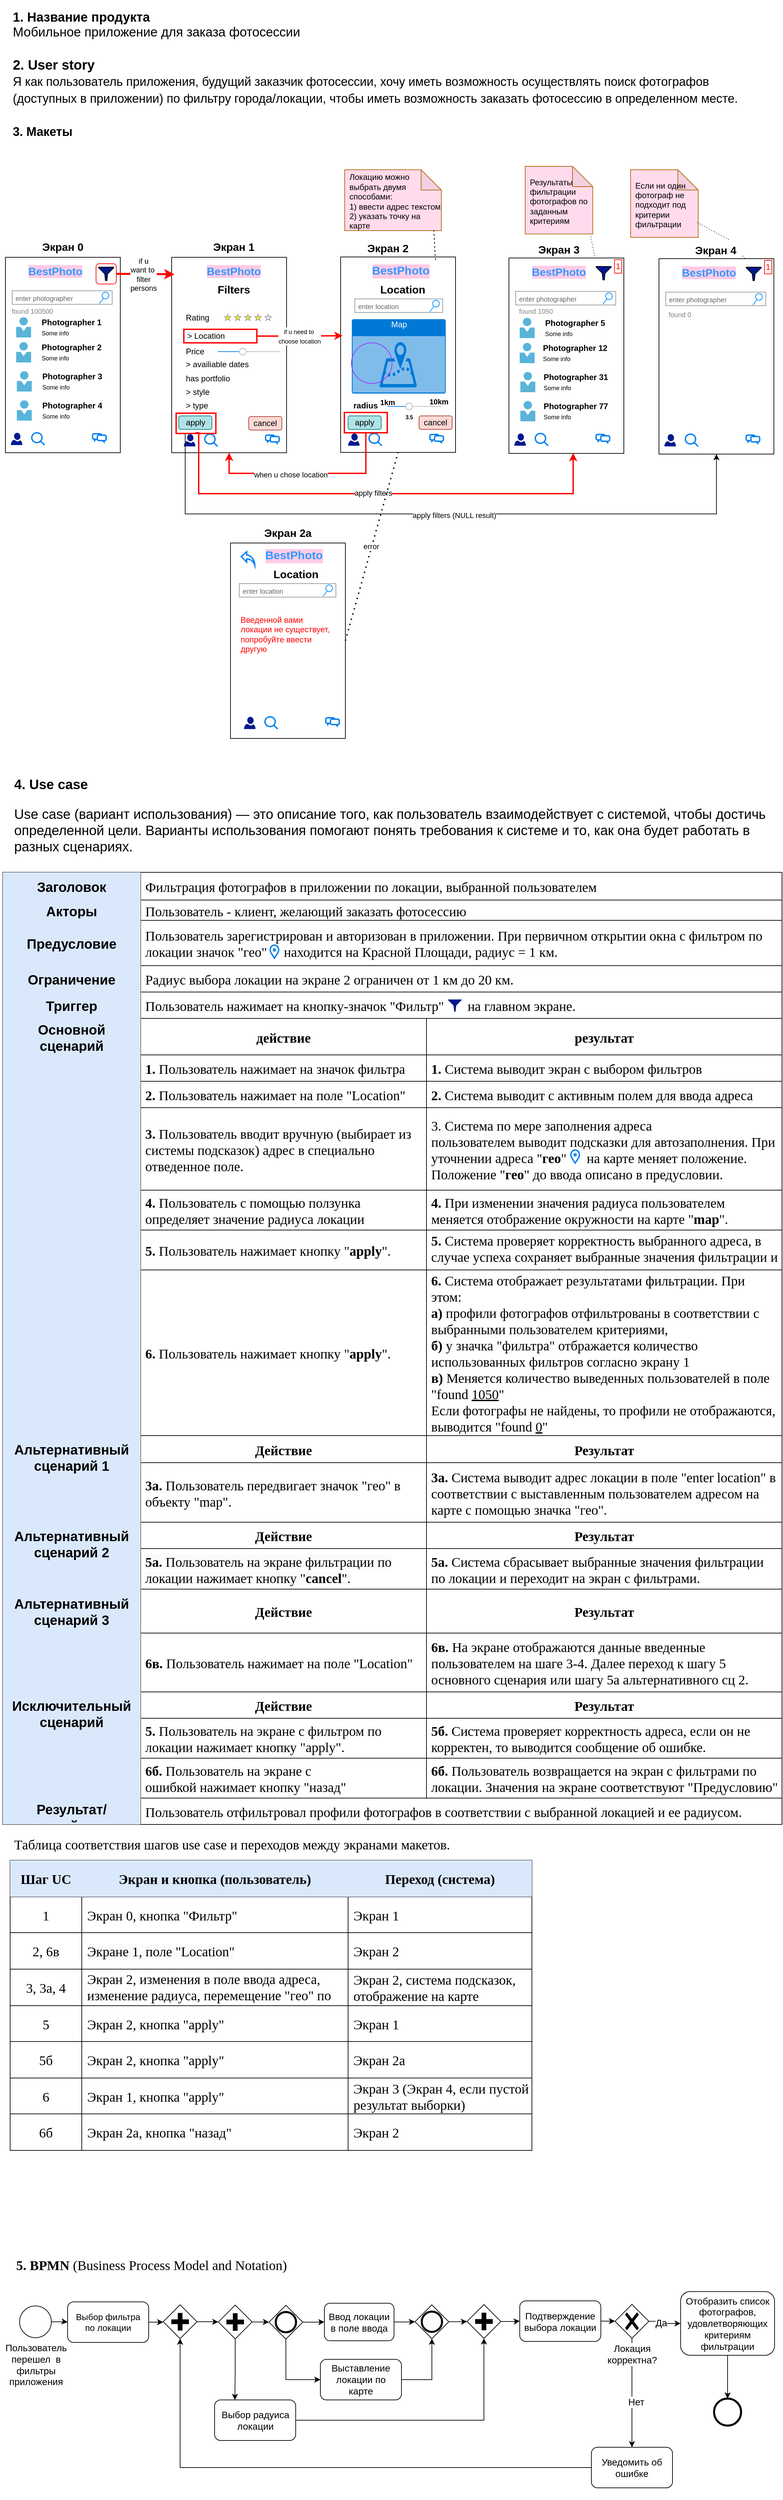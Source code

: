 <mxfile version="24.7.17" pages="2">
  <diagram name="Бизнес-требования" id="f1b7ffb7-ca1e-a977-7cf5-a751b3c06c05">
    <mxGraphModel dx="1444" dy="2479" grid="1" gridSize="10" guides="1" tooltips="1" connect="1" arrows="1" fold="1" page="1" pageScale="1" pageWidth="1169" pageHeight="1654" background="#FFFFFF" math="0" shadow="0">
      <root>
        <mxCell id="0" />
        <mxCell id="1" parent="0" />
        <mxCell id="OX_goZFjynyWB9Hm4N_G-35" value="" style="rounded=0;whiteSpace=wrap;html=1;strokeColor=none;" vertex="1" parent="1">
          <mxGeometry x="7" y="-1420" width="1156" height="900" as="geometry" />
        </mxCell>
        <mxCell id="bg-7UnHXnVcpyb_Rmwju-104" value="" style="rounded=0;whiteSpace=wrap;html=1;labelPosition=center;verticalLabelPosition=top;align=center;verticalAlign=bottom;" parent="1" vertex="1">
          <mxGeometry x="510" y="-1260" width="170" height="289" as="geometry" />
        </mxCell>
        <mxCell id="bg-7UnHXnVcpyb_Rmwju-123" value="" style="rounded=0;whiteSpace=wrap;html=1;labelPosition=center;verticalLabelPosition=top;align=center;verticalAlign=bottom;" parent="1" vertex="1">
          <mxGeometry x="14" y="-1259.5" width="170" height="289" as="geometry" />
        </mxCell>
        <mxCell id="bg-7UnHXnVcpyb_Rmwju-124" value="" style="rounded=0;whiteSpace=wrap;html=1;labelPosition=center;verticalLabelPosition=top;align=center;verticalAlign=bottom;" parent="1" vertex="1">
          <mxGeometry x="260" y="-1259.5" width="170" height="289" as="geometry" />
        </mxCell>
        <mxCell id="bg-7UnHXnVcpyb_Rmwju-62" value="&lt;div style=&quot;font-size: 19px;&quot;&gt;&lt;font style=&quot;font-size: 19px;&quot;&gt;&lt;b style=&quot;&quot;&gt;&lt;font style=&quot;font-size: 19px;&quot;&gt;1. Название продукта&lt;/font&gt;&lt;/b&gt;&lt;/font&gt;&lt;/div&gt;&lt;div style=&quot;font-size: 19px;&quot;&gt;&lt;font style=&quot;background-color: initial;&quot;&gt;Мобильное приложение для&amp;nbsp;&lt;/font&gt;&lt;span style=&quot;background-color: initial;&quot;&gt;заказа фотосессии&lt;/span&gt;&lt;br&gt;&lt;/div&gt;&lt;div style=&quot;font-size: 20px;&quot;&gt;&lt;span style=&quot;background-color: initial;&quot;&gt;&lt;font style=&quot;font-size: 20px;&quot;&gt;&lt;b&gt;&lt;br&gt;&lt;/b&gt;&lt;/font&gt;&lt;/span&gt;&lt;/div&gt;&lt;div style=&quot;font-size: 20px;&quot;&gt;&lt;span style=&quot;background-color: initial;&quot;&gt;&lt;font style=&quot;font-size: 20px;&quot;&gt;&lt;font style=&quot;font-size: 20px;&quot;&gt;&lt;b&gt;2. User story&lt;/b&gt;&lt;/font&gt;&lt;br&gt;&lt;span style=&quot;font-size: 18px;&quot;&gt;Я как пользователь приложения, будущий заказчик фотосессии, хочу иметь&amp;nbsp;&lt;/span&gt;&lt;/font&gt;&lt;/span&gt;&lt;span style=&quot;font-size: 18px; background-color: initial;&quot;&gt;возможность осуществлять поиск фотографов (доступных в приложении) по&amp;nbsp;&lt;/span&gt;&lt;span style=&quot;font-size: 18px; background-color: initial;&quot;&gt;фильтру города/локации, чтобы иметь возможность заказать фотосессию в&amp;nbsp;&lt;/span&gt;&lt;span style=&quot;font-size: 18px; background-color: initial;&quot;&gt;определенном месте.&lt;/span&gt;&lt;/div&gt;&lt;div style=&quot;font-size: 20px;&quot;&gt;&lt;span style=&quot;font-size: 18px; background-color: initial;&quot;&gt;&lt;b&gt;&lt;br&gt;&lt;/b&gt;&lt;/span&gt;&lt;/div&gt;&lt;div style=&quot;font-size: 20px;&quot;&gt;&lt;span style=&quot;font-size: 18px; background-color: initial;&quot;&gt;&lt;b&gt;3. Макеты&lt;/b&gt;&lt;/span&gt;&lt;/div&gt;" style="text;html=1;align=left;verticalAlign=middle;whiteSpace=wrap;rounded=0;fillColor=default;spacingLeft=11;" parent="1" vertex="1">
          <mxGeometry x="12.46" y="-1640" width="1140.54" height="220" as="geometry" />
        </mxCell>
        <mxCell id="bg-7UnHXnVcpyb_Rmwju-64" value="BestPhoto" style="text;html=1;align=center;verticalAlign=middle;whiteSpace=wrap;rounded=0;fontColor=#3399FF;labelBackgroundColor=#FFCCE6;fontStyle=1;fontSize=16;" parent="1" vertex="1">
          <mxGeometry x="53" y="-1249" width="70" height="20" as="geometry" />
        </mxCell>
        <mxCell id="bg-7UnHXnVcpyb_Rmwju-66" value="" style="image;sketch=0;aspect=fixed;html=1;points=[];align=center;fontSize=12;image=img/lib/mscae/Person.svg;" parent="1" vertex="1">
          <mxGeometry x="29.8" y="-1171" width="22.2" height="30" as="geometry" />
        </mxCell>
        <mxCell id="bg-7UnHXnVcpyb_Rmwju-67" value="&lt;font style=&quot;font-size: 10px;&quot;&gt;enter photographer&lt;/font&gt;" style="strokeWidth=1;shadow=0;dashed=0;align=center;html=1;shape=mxgraph.mockup.forms.searchBox;strokeColor=#999999;mainText=;strokeColor2=#008cff;fontColor=#666666;fontSize=17;align=left;spacingLeft=3;whiteSpace=wrap;" parent="1" vertex="1">
          <mxGeometry x="24" y="-1210" width="148" height="20" as="geometry" />
        </mxCell>
        <mxCell id="bg-7UnHXnVcpyb_Rmwju-68" value="&lt;div style=&quot;text-align: left;&quot;&gt;&lt;b style=&quot;background-color: initial;&quot;&gt;Photographer 1&lt;/b&gt;&lt;/div&gt;&lt;div style=&quot;text-align: left;&quot;&gt;&lt;span style=&quot;background-color: initial;&quot;&gt;&lt;font style=&quot;font-size: 9px;&quot;&gt;Some info&lt;/font&gt;&lt;/span&gt;&lt;/div&gt;" style="text;html=1;align=center;verticalAlign=middle;whiteSpace=wrap;rounded=0;" parent="1" vertex="1">
          <mxGeometry x="62" y="-1171" width="100" height="30" as="geometry" />
        </mxCell>
        <mxCell id="bg-7UnHXnVcpyb_Rmwju-69" value="" style="image;sketch=0;aspect=fixed;html=1;points=[];align=center;fontSize=12;image=img/lib/mscae/Person.svg;" parent="1" vertex="1">
          <mxGeometry x="29.8" y="-1134" width="22.2" height="30" as="geometry" />
        </mxCell>
        <mxCell id="bg-7UnHXnVcpyb_Rmwju-70" value="&lt;div style=&quot;text-align: left;&quot;&gt;&lt;b style=&quot;background-color: initial;&quot;&gt;Photographer 2&lt;/b&gt;&lt;/div&gt;&lt;div style=&quot;text-align: left;&quot;&gt;&lt;span style=&quot;background-color: initial;&quot;&gt;&lt;font style=&quot;font-size: 9px;&quot;&gt;Some info&lt;/font&gt;&lt;/span&gt;&lt;/div&gt;" style="text;html=1;align=center;verticalAlign=middle;whiteSpace=wrap;rounded=0;" parent="1" vertex="1">
          <mxGeometry x="62" y="-1134" width="100" height="30" as="geometry" />
        </mxCell>
        <mxCell id="bg-7UnHXnVcpyb_Rmwju-71" value="" style="image;sketch=0;aspect=fixed;html=1;points=[];align=center;fontSize=12;image=img/lib/mscae/Person.svg;" parent="1" vertex="1">
          <mxGeometry x="30.8" y="-1091" width="22.2" height="30" as="geometry" />
        </mxCell>
        <mxCell id="bg-7UnHXnVcpyb_Rmwju-72" value="&lt;div style=&quot;text-align: left;&quot;&gt;&lt;b style=&quot;background-color: initial;&quot;&gt;Photographer 3&lt;/b&gt;&lt;/div&gt;&lt;div style=&quot;text-align: left;&quot;&gt;&lt;span style=&quot;background-color: initial;&quot;&gt;&lt;font style=&quot;font-size: 9px;&quot;&gt;Some info&lt;/font&gt;&lt;/span&gt;&lt;/div&gt;" style="text;html=1;align=center;verticalAlign=middle;whiteSpace=wrap;rounded=0;" parent="1" vertex="1">
          <mxGeometry x="63" y="-1091" width="100" height="30" as="geometry" />
        </mxCell>
        <mxCell id="bg-7UnHXnVcpyb_Rmwju-73" value="" style="image;sketch=0;aspect=fixed;html=1;points=[];align=center;fontSize=12;image=img/lib/mscae/Person.svg;" parent="1" vertex="1">
          <mxGeometry x="30.8" y="-1048" width="22.2" height="30" as="geometry" />
        </mxCell>
        <mxCell id="bg-7UnHXnVcpyb_Rmwju-74" value="&lt;div style=&quot;text-align: left;&quot;&gt;&lt;b style=&quot;background-color: initial;&quot;&gt;Photographer 4&lt;/b&gt;&lt;/div&gt;&lt;div style=&quot;text-align: left;&quot;&gt;&lt;span style=&quot;background-color: initial;&quot;&gt;&lt;font style=&quot;font-size: 9px;&quot;&gt;Some info&lt;/font&gt;&lt;/span&gt;&lt;/div&gt;" style="text;html=1;align=center;verticalAlign=middle;whiteSpace=wrap;rounded=0;" parent="1" vertex="1">
          <mxGeometry x="63" y="-1048" width="100" height="30" as="geometry" />
        </mxCell>
        <mxCell id="bg-7UnHXnVcpyb_Rmwju-76" value="" style="sketch=0;aspect=fixed;pointerEvents=1;shadow=0;dashed=0;html=1;strokeColor=none;labelPosition=center;verticalLabelPosition=bottom;verticalAlign=top;align=center;fillColor=#00188D;shape=mxgraph.azure.user" parent="1" vertex="1">
          <mxGeometry x="22" y="-1000" width="17" height="18.09" as="geometry" />
        </mxCell>
        <mxCell id="bg-7UnHXnVcpyb_Rmwju-77" value="" style="html=1;verticalLabelPosition=bottom;align=center;labelBackgroundColor=#ffffff;verticalAlign=top;strokeWidth=2;strokeColor=#0080F0;shadow=0;dashed=0;shape=mxgraph.ios7.icons.looking_glass;" parent="1" vertex="1">
          <mxGeometry x="53" y="-1000" width="19" height="18.09" as="geometry" />
        </mxCell>
        <mxCell id="bg-7UnHXnVcpyb_Rmwju-78" value="" style="shape=image;html=1;verticalAlign=top;verticalLabelPosition=bottom;labelBackgroundColor=#ffffff;imageAspect=0;aspect=fixed;image=https://cdn2.iconfinder.com/data/icons/shopping-elements-6/64/03-Shopping_Busket-128.png" parent="1" vertex="1">
          <mxGeometry x="79" y="-1004.96" width="28" height="28" as="geometry" />
        </mxCell>
        <mxCell id="bg-7UnHXnVcpyb_Rmwju-80" value="" style="shape=image;html=1;verticalAlign=top;verticalLabelPosition=bottom;labelBackgroundColor=#ffffff;imageAspect=0;aspect=fixed;image=https://cdn4.iconfinder.com/data/icons/essentials-72/24/029_-_Star-128.png" parent="1" vertex="1">
          <mxGeometry x="110" y="-1004.96" width="24.96" height="24.96" as="geometry" />
        </mxCell>
        <mxCell id="bg-7UnHXnVcpyb_Rmwju-83" value="" style="html=1;verticalLabelPosition=bottom;align=center;labelBackgroundColor=#ffffff;verticalAlign=top;strokeWidth=2;strokeColor=#0080F0;shadow=0;dashed=0;shape=mxgraph.ios7.icons.chat;" parent="1" vertex="1">
          <mxGeometry x="143" y="-998.48" width="20" height="12" as="geometry" />
        </mxCell>
        <mxCell id="bg-7UnHXnVcpyb_Rmwju-84" value="" style="sketch=0;aspect=fixed;pointerEvents=1;shadow=0;dashed=0;html=1;strokeColor=default;labelPosition=center;verticalLabelPosition=bottom;verticalAlign=top;align=center;fillColor=#00188D;shape=mxgraph.mscae.enterprise.filter;perimeterSpacing=0;" parent="1" vertex="1">
          <mxGeometry x="152" y="-1245" width="22.22" height="20" as="geometry" />
        </mxCell>
        <mxCell id="bg-7UnHXnVcpyb_Rmwju-86" value="" style="rounded=1;whiteSpace=wrap;html=1;fillColor=none;strokeColor=#FF0000;" parent="1" vertex="1">
          <mxGeometry x="148.11" y="-1250" width="30" height="30" as="geometry" />
        </mxCell>
        <mxCell id="bg-7UnHXnVcpyb_Rmwju-88" value="BestPhoto" style="text;html=1;align=center;verticalAlign=middle;whiteSpace=wrap;rounded=0;fontColor=#3399FF;labelBackgroundColor=#FFCCE6;fontStyle=1;fontSize=16;" parent="1" vertex="1">
          <mxGeometry x="317" y="-1249" width="70" height="20" as="geometry" />
        </mxCell>
        <mxCell id="bg-7UnHXnVcpyb_Rmwju-89" value="&lt;b&gt;&lt;font style=&quot;font-size: 16px;&quot;&gt;Filters&lt;/font&gt;&lt;/b&gt;" style="text;html=1;align=center;verticalAlign=middle;whiteSpace=wrap;rounded=0;" parent="1" vertex="1">
          <mxGeometry x="322" y="-1227" width="60" height="30" as="geometry" />
        </mxCell>
        <mxCell id="bg-7UnHXnVcpyb_Rmwju-90" value="Rating" style="text;html=1;align=left;verticalAlign=middle;whiteSpace=wrap;rounded=0;" parent="1" vertex="1">
          <mxGeometry x="279" y="-1185" width="60" height="30" as="geometry" />
        </mxCell>
        <mxCell id="bg-7UnHXnVcpyb_Rmwju-91" value="&amp;gt; Location&lt;span style=&quot;color: rgba(0, 0, 0, 0); font-family: monospace; font-size: 0px; text-wrap: nowrap;&quot;&gt;%3CmxGraphModel%3E%3Croot%3E%3CmxCell%20id%3D%220%22%2F%3E%3CmxCell%20id%3D%221%22%20parent%3D%220%22%2F%3E%3CmxCell%20id%3D%222%22%20value%3D%22%26amp%3Bgt%3B%20Rating%22%20style%3D%22text%3Bhtml%3D1%3Balign%3Dcenter%3BverticalAlign%3Dmiddle%3BwhiteSpace%3Dwrap%3Brounded%3D0%3B%22%20vertex%3D%221%22%20parent%3D%221%22%3E%3CmxGeometry%20x%3D%22250%22%20y%3D%22215%22%20width%3D%2260%22%20height%3D%2230%22%20as%3D%22geometry%22%2F%3E%3C%2FmxCell%3E%3C%2Froot%3E%3C%2FmxGraphModel%3E&lt;/span&gt;" style="text;html=1;align=left;verticalAlign=middle;whiteSpace=wrap;rounded=0;strokeColor=#FF0000;strokeWidth=2;spacingLeft=3;" parent="1" vertex="1">
          <mxGeometry x="278" y="-1153" width="108" height="20" as="geometry" />
        </mxCell>
        <mxCell id="bg-7UnHXnVcpyb_Rmwju-92" value="Price" style="text;html=1;align=left;verticalAlign=middle;whiteSpace=wrap;rounded=0;" parent="1" vertex="1">
          <mxGeometry x="279" y="-1135" width="70" height="30" as="geometry" />
        </mxCell>
        <mxCell id="bg-7UnHXnVcpyb_Rmwju-93" value="has portfolio" style="text;html=1;align=left;verticalAlign=middle;whiteSpace=wrap;rounded=0;" parent="1" vertex="1">
          <mxGeometry x="279" y="-1090" width="98" height="20" as="geometry" />
        </mxCell>
        <mxCell id="bg-7UnHXnVcpyb_Rmwju-94" value="&amp;gt; style&lt;span style=&quot;color: rgba(0, 0, 0, 0); font-family: monospace; font-size: 0px; text-wrap: nowrap;&quot;&gt;%3CmxGraphModel%3E%3Croot%3E%3CmxCell%20id%3D%220%22%2F%3E%3CmxCell%20id%3D%221%22%20parent%3D%220%22%2F%3E%3CmxCell%20id%3D%222%22%20value%3D%22%26amp%3Bgt%3B%20has%20portpholio%22%20style%3D%22text%3Bhtml%3D1%3Balign%3Dleft%3BverticalAlign%3Dmiddle%3BwhiteSpace%3Dwrap%3Brounded%3D0%3B%22%20vertex%3D%221%22%20parent%3D%221%22%3E%3CmxGeometry%20x%3D%22252%22%20y%3D%22300%22%20width%3D%2298%22%20height%3D%2220%22%20as%3D%22geometry%22%2F%3E%3C%2FmxCell%3E%3C%2Froot%3E%3C%2FmxGraphModel%3E&lt;/span&gt;" style="text;html=1;align=left;verticalAlign=middle;whiteSpace=wrap;rounded=0;" parent="1" vertex="1">
          <mxGeometry x="279" y="-1070" width="98" height="20" as="geometry" />
        </mxCell>
        <mxCell id="bg-7UnHXnVcpyb_Rmwju-95" value="&amp;gt; type" style="text;html=1;align=left;verticalAlign=middle;whiteSpace=wrap;rounded=0;" parent="1" vertex="1">
          <mxGeometry x="279" y="-1050" width="98" height="20" as="geometry" />
        </mxCell>
        <mxCell id="bg-7UnHXnVcpyb_Rmwju-96" value="" style="sketch=0;aspect=fixed;pointerEvents=1;shadow=0;dashed=0;html=1;strokeColor=none;labelPosition=center;verticalLabelPosition=bottom;verticalAlign=top;align=center;fillColor=#00188D;shape=mxgraph.azure.user" parent="1" vertex="1">
          <mxGeometry x="278" y="-998" width="17" height="18.09" as="geometry" />
        </mxCell>
        <mxCell id="bg-7UnHXnVcpyb_Rmwju-97" value="" style="html=1;verticalLabelPosition=bottom;align=center;labelBackgroundColor=#ffffff;verticalAlign=top;strokeWidth=2;strokeColor=#0080F0;shadow=0;dashed=0;shape=mxgraph.ios7.icons.looking_glass;" parent="1" vertex="1">
          <mxGeometry x="309" y="-998" width="19" height="18.09" as="geometry" />
        </mxCell>
        <mxCell id="bg-7UnHXnVcpyb_Rmwju-98" value="" style="shape=image;html=1;verticalAlign=top;verticalLabelPosition=bottom;labelBackgroundColor=#ffffff;imageAspect=0;aspect=fixed;image=https://cdn2.iconfinder.com/data/icons/shopping-elements-6/64/03-Shopping_Busket-128.png" parent="1" vertex="1">
          <mxGeometry x="335" y="-1002.96" width="28" height="28" as="geometry" />
        </mxCell>
        <mxCell id="bg-7UnHXnVcpyb_Rmwju-99" value="" style="shape=image;html=1;verticalAlign=top;verticalLabelPosition=bottom;labelBackgroundColor=#ffffff;imageAspect=0;aspect=fixed;image=https://cdn4.iconfinder.com/data/icons/essentials-72/24/029_-_Star-128.png" parent="1" vertex="1">
          <mxGeometry x="366" y="-1002.96" width="24.96" height="24.96" as="geometry" />
        </mxCell>
        <mxCell id="bg-7UnHXnVcpyb_Rmwju-100" value="" style="html=1;verticalLabelPosition=bottom;align=center;labelBackgroundColor=#ffffff;verticalAlign=top;strokeWidth=2;strokeColor=#0080F0;shadow=0;dashed=0;shape=mxgraph.ios7.icons.chat;" parent="1" vertex="1">
          <mxGeometry x="399" y="-996.48" width="20" height="12" as="geometry" />
        </mxCell>
        <mxCell id="bg-7UnHXnVcpyb_Rmwju-101" value="" style="verticalLabelPosition=bottom;shadow=0;dashed=0;align=center;html=1;verticalAlign=top;strokeWidth=1;shape=mxgraph.mockup.misc.rating;strokeColor=#999999;fillColor=#ffff00;emptyFillColor=#ffffff;grade=4;ratingScale=5;ratingStyle=star;" parent="1" vertex="1">
          <mxGeometry x="338" y="-1175" width="102" height="10" as="geometry" />
        </mxCell>
        <mxCell id="bg-7UnHXnVcpyb_Rmwju-105" value="" style="sketch=0;aspect=fixed;pointerEvents=1;shadow=0;dashed=0;html=1;strokeColor=none;labelPosition=center;verticalLabelPosition=bottom;verticalAlign=top;align=center;fillColor=#00188D;shape=mxgraph.azure.user" parent="1" vertex="1">
          <mxGeometry x="521" y="-999" width="17" height="18.09" as="geometry" />
        </mxCell>
        <mxCell id="bg-7UnHXnVcpyb_Rmwju-106" value="" style="html=1;verticalLabelPosition=bottom;align=center;labelBackgroundColor=#ffffff;verticalAlign=top;strokeWidth=2;strokeColor=#0080F0;shadow=0;dashed=0;shape=mxgraph.ios7.icons.looking_glass;" parent="1" vertex="1">
          <mxGeometry x="552" y="-999" width="19" height="18.09" as="geometry" />
        </mxCell>
        <mxCell id="bg-7UnHXnVcpyb_Rmwju-107" value="" style="shape=image;html=1;verticalAlign=top;verticalLabelPosition=bottom;labelBackgroundColor=#ffffff;imageAspect=0;aspect=fixed;image=https://cdn2.iconfinder.com/data/icons/shopping-elements-6/64/03-Shopping_Busket-128.png" parent="1" vertex="1">
          <mxGeometry x="578" y="-1003.96" width="28" height="28" as="geometry" />
        </mxCell>
        <mxCell id="bg-7UnHXnVcpyb_Rmwju-108" value="" style="shape=image;html=1;verticalAlign=top;verticalLabelPosition=bottom;labelBackgroundColor=#ffffff;imageAspect=0;aspect=fixed;image=https://cdn4.iconfinder.com/data/icons/essentials-72/24/029_-_Star-128.png" parent="1" vertex="1">
          <mxGeometry x="609" y="-1003.96" width="24.96" height="24.96" as="geometry" />
        </mxCell>
        <mxCell id="bg-7UnHXnVcpyb_Rmwju-109" value="" style="html=1;verticalLabelPosition=bottom;align=center;labelBackgroundColor=#ffffff;verticalAlign=top;strokeWidth=2;strokeColor=#0080F0;shadow=0;dashed=0;shape=mxgraph.ios7.icons.chat;" parent="1" vertex="1">
          <mxGeometry x="642" y="-997.48" width="20" height="12" as="geometry" />
        </mxCell>
        <mxCell id="bg-7UnHXnVcpyb_Rmwju-110" value="BestPhoto" style="text;html=1;align=center;verticalAlign=middle;whiteSpace=wrap;rounded=0;fontColor=#3399FF;labelBackgroundColor=#FFCCE6;fontStyle=1;fontSize=17;" parent="1" vertex="1">
          <mxGeometry x="563.96" y="-1249" width="70" height="20" as="geometry" />
        </mxCell>
        <mxCell id="bg-7UnHXnVcpyb_Rmwju-111" value="&lt;b&gt;&lt;font style=&quot;font-size: 16px;&quot;&gt;Location&lt;/font&gt;&lt;/b&gt;" style="text;html=1;align=center;verticalAlign=middle;whiteSpace=wrap;rounded=0;" parent="1" vertex="1">
          <mxGeometry x="562" y="-1227" width="80" height="30" as="geometry" />
        </mxCell>
        <mxCell id="bg-7UnHXnVcpyb_Rmwju-113" value="&lt;font style=&quot;font-size: 10px;&quot;&gt;enter location&lt;/font&gt;" style="strokeWidth=1;shadow=0;dashed=0;align=center;html=1;shape=mxgraph.mockup.forms.searchBox;strokeColor=#999999;mainText=;strokeColor2=#008cff;fontColor=#666666;fontSize=17;align=left;spacingLeft=3;whiteSpace=wrap;" parent="1" vertex="1">
          <mxGeometry x="531" y="-1198" width="130" height="20" as="geometry" />
        </mxCell>
        <mxCell id="bg-7UnHXnVcpyb_Rmwju-114" value="Map" style="html=1;whiteSpace=wrap;strokeColor=none;fillColor=#0079D6;labelPosition=center;verticalLabelPosition=middle;verticalAlign=top;align=center;fontSize=12;outlineConnect=0;spacingTop=-6;fontColor=#FFFFFF;sketch=0;shape=mxgraph.sitemap.map;" parent="1" vertex="1">
          <mxGeometry x="526.5" y="-1168" width="139" height="110" as="geometry" />
        </mxCell>
        <mxCell id="bg-7UnHXnVcpyb_Rmwju-116" value="" style="shape=image;html=1;verticalAlign=top;verticalLabelPosition=bottom;labelBackgroundColor=#ffffff;imageAspect=0;aspect=fixed;image=https://cdn1.iconfinder.com/data/icons/ui-essential-17/32/UI_Essential_Outline_2_essential-app-ui-location-map-pin-22-128.png;imageBackground=none;" parent="1" vertex="1">
          <mxGeometry x="546" y="-1113" width="20" height="20" as="geometry" />
        </mxCell>
        <mxCell id="bg-7UnHXnVcpyb_Rmwju-117" value="&lt;b&gt;radius&lt;/b&gt;" style="text;html=1;align=center;verticalAlign=middle;whiteSpace=wrap;rounded=0;" parent="1" vertex="1">
          <mxGeometry x="517" y="-1055" width="60" height="30" as="geometry" />
        </mxCell>
        <mxCell id="bg-7UnHXnVcpyb_Rmwju-118" value="" style="html=1;verticalLabelPosition=bottom;labelBackgroundColor=#ffffff;verticalAlign=top;shadow=0;dashed=0;strokeWidth=1;shape=mxgraph.ios7ui.slider;barPos=40.42;strokeColor=#0080f0;strokeColor2=#a0a0a0;" parent="1" vertex="1">
          <mxGeometry x="579" y="-1046.5" width="80" height="15" as="geometry" />
        </mxCell>
        <mxCell id="bg-7UnHXnVcpyb_Rmwju-119" value="&lt;b style=&quot;font-size: 11px;&quot;&gt;&lt;font style=&quot;font-size: 11px;&quot;&gt;1km&lt;/font&gt;&lt;/b&gt;" style="text;html=1;align=center;verticalAlign=middle;whiteSpace=wrap;rounded=0;fontSize=11;" parent="1" vertex="1">
          <mxGeometry x="566" y="-1058.5" width="27" height="27" as="geometry" />
        </mxCell>
        <mxCell id="bg-7UnHXnVcpyb_Rmwju-120" value="&lt;b style=&quot;font-size: 11px;&quot;&gt;&lt;font style=&quot;font-size: 11px;&quot;&gt;10km&lt;/font&gt;&lt;/b&gt;" style="text;html=1;align=center;verticalAlign=middle;whiteSpace=wrap;rounded=0;fontSize=11;" parent="1" vertex="1">
          <mxGeometry x="642" y="-1059.5" width="27" height="27" as="geometry" />
        </mxCell>
        <mxCell id="bg-7UnHXnVcpyb_Rmwju-121" value="" style="ellipse;whiteSpace=wrap;html=1;aspect=fixed;fillColor=none;strokeColor=#9933FF;" parent="1" vertex="1">
          <mxGeometry x="526" y="-1133" width="60" height="60" as="geometry" />
        </mxCell>
        <mxCell id="bg-7UnHXnVcpyb_Rmwju-122" value="&lt;b&gt;3.5&lt;/b&gt;" style="text;html=1;align=center;verticalAlign=middle;whiteSpace=wrap;rounded=0;fontSize=8;" parent="1" vertex="1">
          <mxGeometry x="598" y="-1037" width="27" height="27" as="geometry" />
        </mxCell>
        <mxCell id="bg-7UnHXnVcpyb_Rmwju-125" value="apply" style="rounded=1;whiteSpace=wrap;html=1;fillColor=#b0e3e6;strokeColor=#0e8088;" parent="1" vertex="1">
          <mxGeometry x="521" y="-1025" width="49" height="20" as="geometry" />
        </mxCell>
        <mxCell id="bg-7UnHXnVcpyb_Rmwju-126" value="" style="rounded=0;whiteSpace=wrap;html=1;labelPosition=center;verticalLabelPosition=top;align=center;verticalAlign=bottom;" parent="1" vertex="1">
          <mxGeometry x="759" y="-1258.5" width="170" height="289" as="geometry" />
        </mxCell>
        <mxCell id="bg-7UnHXnVcpyb_Rmwju-127" value="BestPhoto" style="text;html=1;align=center;verticalAlign=middle;whiteSpace=wrap;rounded=0;fontColor=#3399FF;labelBackgroundColor=#FFCCE6;fontStyle=1;fontSize=16;" parent="1" vertex="1">
          <mxGeometry x="798" y="-1248" width="70" height="20" as="geometry" />
        </mxCell>
        <mxCell id="bg-7UnHXnVcpyb_Rmwju-128" value="" style="image;sketch=0;aspect=fixed;html=1;points=[];align=center;fontSize=12;image=img/lib/mscae/Person.svg;" parent="1" vertex="1">
          <mxGeometry x="774.8" y="-1170" width="22.2" height="30" as="geometry" />
        </mxCell>
        <mxCell id="bg-7UnHXnVcpyb_Rmwju-129" value="&lt;font style=&quot;font-size: 10px;&quot;&gt;enter photographer&lt;/font&gt;" style="strokeWidth=1;shadow=0;dashed=0;align=center;html=1;shape=mxgraph.mockup.forms.searchBox;strokeColor=#999999;mainText=;strokeColor2=#008cff;fontColor=#666666;fontSize=17;align=left;spacingLeft=3;whiteSpace=wrap;" parent="1" vertex="1">
          <mxGeometry x="769" y="-1209" width="148" height="20" as="geometry" />
        </mxCell>
        <mxCell id="bg-7UnHXnVcpyb_Rmwju-130" value="&lt;div style=&quot;text-align: left;&quot;&gt;&lt;b style=&quot;background-color: initial;&quot;&gt;Photographer 5&lt;/b&gt;&lt;/div&gt;&lt;div style=&quot;text-align: left;&quot;&gt;&lt;span style=&quot;background-color: initial;&quot;&gt;&lt;font style=&quot;font-size: 9px;&quot;&gt;Some info&lt;/font&gt;&lt;/span&gt;&lt;/div&gt;" style="text;html=1;align=center;verticalAlign=middle;whiteSpace=wrap;rounded=0;" parent="1" vertex="1">
          <mxGeometry x="807" y="-1170" width="100" height="30" as="geometry" />
        </mxCell>
        <mxCell id="bg-7UnHXnVcpyb_Rmwju-131" value="" style="image;sketch=0;aspect=fixed;html=1;points=[];align=center;fontSize=12;image=img/lib/mscae/Person.svg;" parent="1" vertex="1">
          <mxGeometry x="774.8" y="-1133" width="22.2" height="30" as="geometry" />
        </mxCell>
        <mxCell id="bg-7UnHXnVcpyb_Rmwju-132" value="&lt;div style=&quot;text-align: left;&quot;&gt;&lt;b style=&quot;background-color: initial;&quot;&gt;Photographer 12&lt;/b&gt;&lt;/div&gt;&lt;div style=&quot;text-align: left;&quot;&gt;&lt;span style=&quot;background-color: initial;&quot;&gt;&lt;font style=&quot;font-size: 9px;&quot;&gt;Some info&lt;/font&gt;&lt;/span&gt;&lt;/div&gt;" style="text;html=1;align=center;verticalAlign=middle;whiteSpace=wrap;rounded=0;" parent="1" vertex="1">
          <mxGeometry x="807" y="-1133" width="100" height="30" as="geometry" />
        </mxCell>
        <mxCell id="bg-7UnHXnVcpyb_Rmwju-133" value="" style="image;sketch=0;aspect=fixed;html=1;points=[];align=center;fontSize=12;image=img/lib/mscae/Person.svg;" parent="1" vertex="1">
          <mxGeometry x="775.8" y="-1090" width="22.2" height="30" as="geometry" />
        </mxCell>
        <mxCell id="bg-7UnHXnVcpyb_Rmwju-134" value="&lt;div style=&quot;text-align: left;&quot;&gt;&lt;b style=&quot;background-color: initial;&quot;&gt;Photographer 31&lt;/b&gt;&lt;/div&gt;&lt;div style=&quot;text-align: left;&quot;&gt;&lt;span style=&quot;background-color: initial;&quot;&gt;&lt;font style=&quot;font-size: 9px;&quot;&gt;Some info&lt;/font&gt;&lt;/span&gt;&lt;/div&gt;" style="text;html=1;align=center;verticalAlign=middle;whiteSpace=wrap;rounded=0;" parent="1" vertex="1">
          <mxGeometry x="808" y="-1090" width="100" height="30" as="geometry" />
        </mxCell>
        <mxCell id="bg-7UnHXnVcpyb_Rmwju-135" value="" style="image;sketch=0;aspect=fixed;html=1;points=[];align=center;fontSize=12;image=img/lib/mscae/Person.svg;" parent="1" vertex="1">
          <mxGeometry x="775.8" y="-1047" width="22.2" height="30" as="geometry" />
        </mxCell>
        <mxCell id="bg-7UnHXnVcpyb_Rmwju-136" value="&lt;div style=&quot;text-align: left;&quot;&gt;&lt;b style=&quot;background-color: initial;&quot;&gt;Photographer 77&lt;/b&gt;&lt;/div&gt;&lt;div style=&quot;text-align: left;&quot;&gt;&lt;span style=&quot;background-color: initial;&quot;&gt;&lt;font style=&quot;font-size: 9px;&quot;&gt;Some info&lt;/font&gt;&lt;/span&gt;&lt;/div&gt;" style="text;html=1;align=center;verticalAlign=middle;whiteSpace=wrap;rounded=0;" parent="1" vertex="1">
          <mxGeometry x="808" y="-1047" width="100" height="30" as="geometry" />
        </mxCell>
        <mxCell id="bg-7UnHXnVcpyb_Rmwju-137" value="" style="sketch=0;aspect=fixed;pointerEvents=1;shadow=0;dashed=0;html=1;strokeColor=none;labelPosition=center;verticalLabelPosition=bottom;verticalAlign=top;align=center;fillColor=#00188D;shape=mxgraph.azure.user" parent="1" vertex="1">
          <mxGeometry x="767" y="-999" width="17" height="18.09" as="geometry" />
        </mxCell>
        <mxCell id="bg-7UnHXnVcpyb_Rmwju-138" value="" style="html=1;verticalLabelPosition=bottom;align=center;labelBackgroundColor=#ffffff;verticalAlign=top;strokeWidth=2;strokeColor=#0080F0;shadow=0;dashed=0;shape=mxgraph.ios7.icons.looking_glass;" parent="1" vertex="1">
          <mxGeometry x="798" y="-999" width="19" height="18.09" as="geometry" />
        </mxCell>
        <mxCell id="bg-7UnHXnVcpyb_Rmwju-139" value="" style="shape=image;html=1;verticalAlign=top;verticalLabelPosition=bottom;labelBackgroundColor=#ffffff;imageAspect=0;aspect=fixed;image=https://cdn2.iconfinder.com/data/icons/shopping-elements-6/64/03-Shopping_Busket-128.png" parent="1" vertex="1">
          <mxGeometry x="824" y="-1003.96" width="28" height="28" as="geometry" />
        </mxCell>
        <mxCell id="bg-7UnHXnVcpyb_Rmwju-140" value="" style="shape=image;html=1;verticalAlign=top;verticalLabelPosition=bottom;labelBackgroundColor=#ffffff;imageAspect=0;aspect=fixed;image=https://cdn4.iconfinder.com/data/icons/essentials-72/24/029_-_Star-128.png" parent="1" vertex="1">
          <mxGeometry x="855" y="-1003.96" width="24.96" height="24.96" as="geometry" />
        </mxCell>
        <mxCell id="bg-7UnHXnVcpyb_Rmwju-141" value="" style="html=1;verticalLabelPosition=bottom;align=center;labelBackgroundColor=#ffffff;verticalAlign=top;strokeWidth=2;strokeColor=#0080F0;shadow=0;dashed=0;shape=mxgraph.ios7.icons.chat;" parent="1" vertex="1">
          <mxGeometry x="888" y="-997.48" width="20" height="12" as="geometry" />
        </mxCell>
        <mxCell id="bg-7UnHXnVcpyb_Rmwju-142" value="" style="sketch=0;aspect=fixed;pointerEvents=1;shadow=0;dashed=0;html=1;strokeColor=default;labelPosition=center;verticalLabelPosition=bottom;verticalAlign=top;align=center;fillColor=#00188D;shape=mxgraph.mscae.enterprise.filter;perimeterSpacing=0;" parent="1" vertex="1">
          <mxGeometry x="888" y="-1246" width="22.22" height="20" as="geometry" />
        </mxCell>
        <mxCell id="bg-7UnHXnVcpyb_Rmwju-144" value="&lt;font color=&quot;#ff0000&quot;&gt;1&lt;/font&gt;" style="text;html=1;align=center;verticalAlign=middle;whiteSpace=wrap;rounded=0;strokeColor=#FF0000;" parent="1" vertex="1">
          <mxGeometry x="915.22" y="-1256" width="10.78" height="20" as="geometry" />
        </mxCell>
        <mxCell id="bg-7UnHXnVcpyb_Rmwju-145" value="apply" style="rounded=1;whiteSpace=wrap;html=1;fillColor=#b0e3e6;strokeColor=#0e8088;" parent="1" vertex="1">
          <mxGeometry x="270.5" y="-1025" width="49" height="20" as="geometry" />
        </mxCell>
        <mxCell id="bg-7UnHXnVcpyb_Rmwju-146" value="" style="shape=image;html=1;verticalAlign=top;verticalLabelPosition=bottom;labelBackgroundColor=#ffffff;imageAspect=0;aspect=fixed;image=https://cdn3.iconfinder.com/data/icons/minimalisticons/28/sort-down-128.png" parent="1" vertex="1">
          <mxGeometry x="767" y="-1245" width="25" height="25" as="geometry" />
        </mxCell>
        <mxCell id="bg-7UnHXnVcpyb_Rmwju-147" value="" style="shape=image;html=1;verticalAlign=top;verticalLabelPosition=bottom;labelBackgroundColor=#ffffff;imageAspect=0;aspect=fixed;image=https://cdn3.iconfinder.com/data/icons/minimalisticons/28/sort-down-128.png" parent="1" vertex="1">
          <mxGeometry x="22" y="-1245" width="25" height="25" as="geometry" />
        </mxCell>
        <mxCell id="bg-7UnHXnVcpyb_Rmwju-148" value="cancel" style="rounded=1;whiteSpace=wrap;html=1;fillColor=#fad9d5;strokeColor=#ae4132;" parent="1" vertex="1">
          <mxGeometry x="374" y="-1023.96" width="49" height="20" as="geometry" />
        </mxCell>
        <mxCell id="bg-7UnHXnVcpyb_Rmwju-149" value="cancel" style="rounded=1;whiteSpace=wrap;html=1;fillColor=#fad9d5;strokeColor=#ae4132;" parent="1" vertex="1">
          <mxGeometry x="626" y="-1024.96" width="49" height="20" as="geometry" />
        </mxCell>
        <mxCell id="bg-7UnHXnVcpyb_Rmwju-150" value="" style="rounded=0;whiteSpace=wrap;html=1;strokeColor=#FF0000;fillColor=none;strokeWidth=2;" parent="1" vertex="1">
          <mxGeometry x="515.5" y="-1030" width="63.5" height="30" as="geometry" />
        </mxCell>
        <mxCell id="OX_goZFjynyWB9Hm4N_G-26" style="edgeStyle=orthogonalEdgeStyle;rounded=0;orthogonalLoop=1;jettySize=auto;html=1;exitX=0.5;exitY=1;exitDx=0;exitDy=0;entryX=0.5;entryY=1;entryDx=0;entryDy=0;" edge="1" parent="1" source="bg-7UnHXnVcpyb_Rmwju-151" target="OX_goZFjynyWB9Hm4N_G-4">
          <mxGeometry relative="1" as="geometry">
            <Array as="points">
              <mxPoint x="280" y="-999" />
              <mxPoint x="280" y="-880" />
              <mxPoint x="1066" y="-880" />
            </Array>
          </mxGeometry>
        </mxCell>
        <mxCell id="OX_goZFjynyWB9Hm4N_G-27" value="apply filters (NULL result)" style="edgeLabel;html=1;align=center;verticalAlign=middle;resizable=0;points=[];" vertex="1" connectable="0" parent="OX_goZFjynyWB9Hm4N_G-26">
          <mxGeometry x="0.056" y="-2" relative="1" as="geometry">
            <mxPoint as="offset" />
          </mxGeometry>
        </mxCell>
        <mxCell id="bg-7UnHXnVcpyb_Rmwju-151" value="" style="rounded=0;whiteSpace=wrap;html=1;strokeColor=#FF0000;fillColor=none;strokeWidth=2;" parent="1" vertex="1">
          <mxGeometry x="266.63" y="-1029" width="58.75" height="30" as="geometry" />
        </mxCell>
        <mxCell id="bg-7UnHXnVcpyb_Rmwju-152" style="edgeStyle=orthogonalEdgeStyle;rounded=0;orthogonalLoop=1;jettySize=auto;html=1;exitX=1;exitY=0.5;exitDx=0;exitDy=0;strokeColor=#FF0000;strokeWidth=3;entryX=0.025;entryY=0.087;entryDx=0;entryDy=0;entryPerimeter=0;" parent="1" source="bg-7UnHXnVcpyb_Rmwju-86" target="bg-7UnHXnVcpyb_Rmwju-124" edge="1">
          <mxGeometry relative="1" as="geometry">
            <mxPoint x="196.11" y="-1235.5" as="sourcePoint" />
            <mxPoint x="233" y="-1235" as="targetPoint" />
            <Array as="points" />
          </mxGeometry>
        </mxCell>
        <mxCell id="bg-7UnHXnVcpyb_Rmwju-159" value="if u&lt;div&gt;want to&amp;nbsp;&lt;/div&gt;&lt;div&gt;filter&lt;/div&gt;&lt;div&gt;persons&lt;/div&gt;" style="edgeLabel;html=1;align=center;verticalAlign=middle;resizable=0;points=[];" parent="bg-7UnHXnVcpyb_Rmwju-152" vertex="1" connectable="0">
          <mxGeometry x="-0.079" y="-1" relative="1" as="geometry">
            <mxPoint as="offset" />
          </mxGeometry>
        </mxCell>
        <mxCell id="bg-7UnHXnVcpyb_Rmwju-153" style="edgeStyle=orthogonalEdgeStyle;rounded=0;orthogonalLoop=1;jettySize=auto;html=1;exitX=1;exitY=0.5;exitDx=0;exitDy=0;entryX=0.017;entryY=0.403;entryDx=0;entryDy=0;entryPerimeter=0;strokeWidth=2;strokeColor=#FF0000;" parent="1" source="bg-7UnHXnVcpyb_Rmwju-91" target="bg-7UnHXnVcpyb_Rmwju-104" edge="1">
          <mxGeometry relative="1" as="geometry" />
        </mxCell>
        <mxCell id="bg-7UnHXnVcpyb_Rmwju-158" value="&lt;font style=&quot;font-size: 9px;&quot;&gt;if u need to&amp;nbsp;&lt;/font&gt;&lt;div&gt;&lt;font style=&quot;font-size: 9px;&quot;&gt;choose location&lt;/font&gt;&lt;/div&gt;" style="edgeLabel;html=1;align=center;verticalAlign=middle;resizable=0;points=[];" parent="bg-7UnHXnVcpyb_Rmwju-153" vertex="1" connectable="0">
          <mxGeometry x="-0.003" relative="1" as="geometry">
            <mxPoint as="offset" />
          </mxGeometry>
        </mxCell>
        <mxCell id="bg-7UnHXnVcpyb_Rmwju-154" style="edgeStyle=orthogonalEdgeStyle;rounded=0;orthogonalLoop=1;jettySize=auto;html=1;exitX=0.5;exitY=1;exitDx=0;exitDy=0;strokeWidth=2;strokeColor=#FF0000;" parent="1" source="bg-7UnHXnVcpyb_Rmwju-150" target="bg-7UnHXnVcpyb_Rmwju-124" edge="1">
          <mxGeometry relative="1" as="geometry">
            <mxPoint x="332" y="-940" as="targetPoint" />
            <Array as="points">
              <mxPoint x="547" y="-940" />
              <mxPoint x="345" y="-940" />
            </Array>
          </mxGeometry>
        </mxCell>
        <mxCell id="bg-7UnHXnVcpyb_Rmwju-156" value="when u chose location" style="edgeLabel;html=1;align=center;verticalAlign=middle;resizable=0;points=[];" parent="bg-7UnHXnVcpyb_Rmwju-154" vertex="1" connectable="0">
          <mxGeometry x="0.172" y="2" relative="1" as="geometry">
            <mxPoint as="offset" />
          </mxGeometry>
        </mxCell>
        <mxCell id="bg-7UnHXnVcpyb_Rmwju-155" style="edgeStyle=orthogonalEdgeStyle;rounded=0;orthogonalLoop=1;jettySize=auto;html=1;exitX=0.5;exitY=1;exitDx=0;exitDy=0;entryX=0.559;entryY=0.998;entryDx=0;entryDy=0;entryPerimeter=0;strokeWidth=2;strokeColor=#FF0000;" parent="1" source="bg-7UnHXnVcpyb_Rmwju-151" target="bg-7UnHXnVcpyb_Rmwju-126" edge="1">
          <mxGeometry relative="1" as="geometry">
            <Array as="points">
              <mxPoint x="300" y="-1000" />
              <mxPoint x="300" y="-910" />
              <mxPoint x="854" y="-910" />
            </Array>
          </mxGeometry>
        </mxCell>
        <mxCell id="bg-7UnHXnVcpyb_Rmwju-157" value="apply filters" style="edgeLabel;html=1;align=center;verticalAlign=middle;resizable=0;points=[];" parent="bg-7UnHXnVcpyb_Rmwju-155" vertex="1" connectable="0">
          <mxGeometry x="-0.004" y="1" relative="1" as="geometry">
            <mxPoint as="offset" />
          </mxGeometry>
        </mxCell>
        <mxCell id="bg-7UnHXnVcpyb_Rmwju-160" value="Результаты фильтрации&amp;nbsp; фотографов по заданным критериям" style="shape=note;whiteSpace=wrap;html=1;backgroundOutline=1;darkOpacity=0.05;fillColor=#FFDBED;strokeColor=#b46504;align=left;spacingTop=4;spacingLeft=5;" parent="1" vertex="1">
          <mxGeometry x="783" y="-1394" width="100" height="100" as="geometry" />
        </mxCell>
        <mxCell id="bg-7UnHXnVcpyb_Rmwju-161" value="" style="endArrow=none;dashed=1;html=1;dashPattern=1 3;strokeWidth=1;rounded=0;entryX=0.75;entryY=0;entryDx=0;entryDy=0;" parent="1" target="bg-7UnHXnVcpyb_Rmwju-126" edge="1">
          <mxGeometry width="50" height="50" relative="1" as="geometry">
            <mxPoint x="880" y="-1290" as="sourcePoint" />
            <mxPoint x="650" y="-1110" as="targetPoint" />
          </mxGeometry>
        </mxCell>
        <mxCell id="bg-7UnHXnVcpyb_Rmwju-162" value="&amp;gt; availiable dates" style="text;html=1;align=left;verticalAlign=middle;whiteSpace=wrap;rounded=0;" parent="1" vertex="1">
          <mxGeometry x="279" y="-1111" width="98" height="20" as="geometry" />
        </mxCell>
        <mxCell id="bg-7UnHXnVcpyb_Rmwju-164" value="" style="shape=image;html=1;verticalAlign=top;verticalLabelPosition=bottom;labelBackgroundColor=#ffffff;imageAspect=0;aspect=fixed;image=https://cdn2.iconfinder.com/data/icons/boxicons-regular-vol-1/24/bx-check-square-128.png" parent="1" vertex="1">
          <mxGeometry x="363" y="-1093" width="24.5" height="24.5" as="geometry" />
        </mxCell>
        <mxCell id="bg-7UnHXnVcpyb_Rmwju-165" value="" style="html=1;verticalLabelPosition=bottom;labelBackgroundColor=#ffffff;verticalAlign=top;shadow=0;dashed=0;strokeWidth=1;shape=mxgraph.ios7ui.slider;barPos=40.42;strokeColor=#0080f0;strokeColor2=#a0a0a0;" parent="1" vertex="1">
          <mxGeometry x="328" y="-1127.5" width="92" height="15" as="geometry" />
        </mxCell>
        <mxCell id="bg-7UnHXnVcpyb_Rmwju-166" value="found 100500" style="text;html=1;align=center;verticalAlign=middle;whiteSpace=wrap;rounded=0;fontSize=10;fontColor=#808080;" parent="1" vertex="1">
          <mxGeometry x="14" y="-1195" width="80" height="30" as="geometry" />
        </mxCell>
        <mxCell id="bg-7UnHXnVcpyb_Rmwju-167" value="found 1050" style="text;html=1;align=center;verticalAlign=middle;whiteSpace=wrap;rounded=0;fontSize=10;fontColor=#808080;" parent="1" vertex="1">
          <mxGeometry x="759" y="-1195" width="80" height="30" as="geometry" />
        </mxCell>
        <mxCell id="bg-7UnHXnVcpyb_Rmwju-168" value="" style="rounded=0;whiteSpace=wrap;html=1;labelPosition=center;verticalLabelPosition=top;align=center;verticalAlign=bottom;" parent="1" vertex="1">
          <mxGeometry x="347" y="-837" width="170" height="289" as="geometry" />
        </mxCell>
        <mxCell id="bg-7UnHXnVcpyb_Rmwju-170" value="BestPhoto" style="text;html=1;align=center;verticalAlign=middle;whiteSpace=wrap;rounded=0;fontColor=#3399FF;labelBackgroundColor=#FFCCE6;fontStyle=1;fontSize=17;" parent="1" vertex="1">
          <mxGeometry x="405.96" y="-828" width="70" height="20" as="geometry" />
        </mxCell>
        <mxCell id="bg-7UnHXnVcpyb_Rmwju-171" value="&lt;b&gt;&lt;font style=&quot;font-size: 16px;&quot;&gt;Location&lt;/font&gt;&lt;/b&gt;" style="text;html=1;align=center;verticalAlign=middle;whiteSpace=wrap;rounded=0;" parent="1" vertex="1">
          <mxGeometry x="404" y="-806" width="80" height="30" as="geometry" />
        </mxCell>
        <mxCell id="bg-7UnHXnVcpyb_Rmwju-172" value="" style="html=1;verticalLabelPosition=bottom;align=center;labelBackgroundColor=#ffffff;verticalAlign=top;strokeWidth=2;strokeColor=#0080F0;shadow=0;dashed=0;shape=mxgraph.ios7.icons.back;" parent="1" vertex="1">
          <mxGeometry x="363" y="-824" width="20" height="20" as="geometry" />
        </mxCell>
        <mxCell id="bg-7UnHXnVcpyb_Rmwju-173" value="&lt;font style=&quot;font-size: 10px;&quot;&gt;enter location&lt;/font&gt;" style="strokeWidth=1;shadow=0;dashed=0;align=center;html=1;shape=mxgraph.mockup.forms.searchBox;strokeColor=#999999;mainText=;strokeColor2=#008cff;fontColor=#666666;fontSize=17;align=left;spacingLeft=3;whiteSpace=wrap;" parent="1" vertex="1">
          <mxGeometry x="360" y="-777" width="143" height="20" as="geometry" />
        </mxCell>
        <mxCell id="bg-7UnHXnVcpyb_Rmwju-174" value="Введенной вами локации не существует, попробуйте ввести другую" style="text;html=1;align=left;verticalAlign=middle;whiteSpace=wrap;rounded=0;fontColor=#FF0000;" parent="1" vertex="1">
          <mxGeometry x="360" y="-737" width="140" height="70" as="geometry" />
        </mxCell>
        <mxCell id="bg-7UnHXnVcpyb_Rmwju-175" value="" style="sketch=0;aspect=fixed;pointerEvents=1;shadow=0;dashed=0;html=1;strokeColor=none;labelPosition=center;verticalLabelPosition=bottom;verticalAlign=top;align=center;fillColor=#00188D;shape=mxgraph.azure.user" parent="1" vertex="1">
          <mxGeometry x="367" y="-580" width="17" height="18.09" as="geometry" />
        </mxCell>
        <mxCell id="bg-7UnHXnVcpyb_Rmwju-176" value="" style="html=1;verticalLabelPosition=bottom;align=center;labelBackgroundColor=#ffffff;verticalAlign=top;strokeWidth=2;strokeColor=#0080F0;shadow=0;dashed=0;shape=mxgraph.ios7.icons.looking_glass;" parent="1" vertex="1">
          <mxGeometry x="398" y="-580" width="19" height="18.09" as="geometry" />
        </mxCell>
        <mxCell id="bg-7UnHXnVcpyb_Rmwju-177" value="" style="shape=image;html=1;verticalAlign=top;verticalLabelPosition=bottom;labelBackgroundColor=#ffffff;imageAspect=0;aspect=fixed;image=https://cdn2.iconfinder.com/data/icons/shopping-elements-6/64/03-Shopping_Busket-128.png" parent="1" vertex="1">
          <mxGeometry x="424" y="-584.96" width="28" height="28" as="geometry" />
        </mxCell>
        <mxCell id="bg-7UnHXnVcpyb_Rmwju-178" value="" style="shape=image;html=1;verticalAlign=top;verticalLabelPosition=bottom;labelBackgroundColor=#ffffff;imageAspect=0;aspect=fixed;image=https://cdn4.iconfinder.com/data/icons/essentials-72/24/029_-_Star-128.png" parent="1" vertex="1">
          <mxGeometry x="455" y="-584.96" width="24.96" height="24.96" as="geometry" />
        </mxCell>
        <mxCell id="bg-7UnHXnVcpyb_Rmwju-179" value="" style="html=1;verticalLabelPosition=bottom;align=center;labelBackgroundColor=#ffffff;verticalAlign=top;strokeWidth=2;strokeColor=#0080F0;shadow=0;dashed=0;shape=mxgraph.ios7.icons.chat;" parent="1" vertex="1">
          <mxGeometry x="488" y="-578.48" width="20" height="12" as="geometry" />
        </mxCell>
        <mxCell id="bg-7UnHXnVcpyb_Rmwju-180" value="" style="endArrow=none;dashed=1;html=1;dashPattern=1 3;strokeWidth=2;rounded=0;exitX=1;exitY=0.5;exitDx=0;exitDy=0;entryX=0.5;entryY=1;entryDx=0;entryDy=0;fontColor=#000000;" parent="1" source="bg-7UnHXnVcpyb_Rmwju-168" target="bg-7UnHXnVcpyb_Rmwju-104" edge="1">
          <mxGeometry width="50" height="50" relative="1" as="geometry">
            <mxPoint x="470" y="-800" as="sourcePoint" />
            <mxPoint x="520" y="-850" as="targetPoint" />
          </mxGeometry>
        </mxCell>
        <mxCell id="bg-7UnHXnVcpyb_Rmwju-181" value="error" style="edgeLabel;html=1;align=center;verticalAlign=middle;resizable=0;points=[];" parent="bg-7UnHXnVcpyb_Rmwju-180" vertex="1" connectable="0">
          <mxGeometry x="-0.001" y="1" relative="1" as="geometry">
            <mxPoint as="offset" />
          </mxGeometry>
        </mxCell>
        <mxCell id="OX_goZFjynyWB9Hm4N_G-2" value="Локацию можно выбрать двумя способами:&lt;div&gt;1) ввести адрес текстом&lt;/div&gt;&lt;div&gt;2) указать точку на карте&lt;/div&gt;" style="shape=note;whiteSpace=wrap;html=1;backgroundOutline=1;darkOpacity=0.05;fillColor=#FFDBED;strokeColor=#b46504;align=left;spacingTop=4;spacingLeft=5;" vertex="1" parent="1">
          <mxGeometry x="516" y="-1389" width="143" height="90" as="geometry" />
        </mxCell>
        <mxCell id="OX_goZFjynyWB9Hm4N_G-3" value="" style="endArrow=none;dashed=1;html=1;rounded=0;entryX=0.922;entryY=0.993;entryDx=0;entryDy=0;entryPerimeter=0;exitX=0.825;exitY=0.016;exitDx=0;exitDy=0;exitPerimeter=0;" edge="1" parent="1" source="bg-7UnHXnVcpyb_Rmwju-104" target="OX_goZFjynyWB9Hm4N_G-2">
          <mxGeometry width="50" height="50" relative="1" as="geometry">
            <mxPoint x="450" y="-1170" as="sourcePoint" />
            <mxPoint x="500" y="-1220" as="targetPoint" />
          </mxGeometry>
        </mxCell>
        <mxCell id="OX_goZFjynyWB9Hm4N_G-4" value="" style="rounded=0;whiteSpace=wrap;html=1;labelPosition=center;verticalLabelPosition=top;align=center;verticalAlign=bottom;" vertex="1" parent="1">
          <mxGeometry x="981" y="-1257.5" width="170" height="289" as="geometry" />
        </mxCell>
        <mxCell id="OX_goZFjynyWB9Hm4N_G-5" value="BestPhoto" style="text;html=1;align=center;verticalAlign=middle;whiteSpace=wrap;rounded=0;fontColor=#3399FF;labelBackgroundColor=#FFCCE6;fontStyle=1;fontSize=16;" vertex="1" parent="1">
          <mxGeometry x="1020" y="-1247" width="70" height="20" as="geometry" />
        </mxCell>
        <mxCell id="OX_goZFjynyWB9Hm4N_G-7" value="&lt;font style=&quot;font-size: 10px;&quot;&gt;enter photographer&lt;/font&gt;" style="strokeWidth=1;shadow=0;dashed=0;align=center;html=1;shape=mxgraph.mockup.forms.searchBox;strokeColor=#999999;mainText=;strokeColor2=#008cff;fontColor=#666666;fontSize=17;align=left;spacingLeft=3;whiteSpace=wrap;" vertex="1" parent="1">
          <mxGeometry x="991" y="-1208" width="148" height="20" as="geometry" />
        </mxCell>
        <mxCell id="OX_goZFjynyWB9Hm4N_G-15" value="" style="sketch=0;aspect=fixed;pointerEvents=1;shadow=0;dashed=0;html=1;strokeColor=none;labelPosition=center;verticalLabelPosition=bottom;verticalAlign=top;align=center;fillColor=#00188D;shape=mxgraph.azure.user" vertex="1" parent="1">
          <mxGeometry x="989" y="-998" width="17" height="18.09" as="geometry" />
        </mxCell>
        <mxCell id="OX_goZFjynyWB9Hm4N_G-16" value="" style="html=1;verticalLabelPosition=bottom;align=center;labelBackgroundColor=#ffffff;verticalAlign=top;strokeWidth=2;strokeColor=#0080F0;shadow=0;dashed=0;shape=mxgraph.ios7.icons.looking_glass;" vertex="1" parent="1">
          <mxGeometry x="1020" y="-998" width="19" height="18.09" as="geometry" />
        </mxCell>
        <mxCell id="OX_goZFjynyWB9Hm4N_G-17" value="" style="shape=image;html=1;verticalAlign=top;verticalLabelPosition=bottom;labelBackgroundColor=#ffffff;imageAspect=0;aspect=fixed;image=https://cdn2.iconfinder.com/data/icons/shopping-elements-6/64/03-Shopping_Busket-128.png" vertex="1" parent="1">
          <mxGeometry x="1046" y="-1002.96" width="28" height="28" as="geometry" />
        </mxCell>
        <mxCell id="OX_goZFjynyWB9Hm4N_G-18" value="" style="shape=image;html=1;verticalAlign=top;verticalLabelPosition=bottom;labelBackgroundColor=#ffffff;imageAspect=0;aspect=fixed;image=https://cdn4.iconfinder.com/data/icons/essentials-72/24/029_-_Star-128.png" vertex="1" parent="1">
          <mxGeometry x="1077" y="-1002.96" width="24.96" height="24.96" as="geometry" />
        </mxCell>
        <mxCell id="OX_goZFjynyWB9Hm4N_G-19" value="" style="html=1;verticalLabelPosition=bottom;align=center;labelBackgroundColor=#ffffff;verticalAlign=top;strokeWidth=2;strokeColor=#0080F0;shadow=0;dashed=0;shape=mxgraph.ios7.icons.chat;" vertex="1" parent="1">
          <mxGeometry x="1110" y="-996.48" width="20" height="12" as="geometry" />
        </mxCell>
        <mxCell id="OX_goZFjynyWB9Hm4N_G-20" value="" style="sketch=0;aspect=fixed;pointerEvents=1;shadow=0;dashed=0;html=1;strokeColor=default;labelPosition=center;verticalLabelPosition=bottom;verticalAlign=top;align=center;fillColor=#00188D;shape=mxgraph.mscae.enterprise.filter;perimeterSpacing=0;" vertex="1" parent="1">
          <mxGeometry x="1110" y="-1245" width="22.22" height="20" as="geometry" />
        </mxCell>
        <mxCell id="OX_goZFjynyWB9Hm4N_G-21" value="&lt;font color=&quot;#ff0000&quot;&gt;1&lt;/font&gt;" style="text;html=1;align=center;verticalAlign=middle;whiteSpace=wrap;rounded=0;strokeColor=#FF0000;" vertex="1" parent="1">
          <mxGeometry x="1137.22" y="-1255" width="10.78" height="20" as="geometry" />
        </mxCell>
        <mxCell id="OX_goZFjynyWB9Hm4N_G-22" value="" style="shape=image;html=1;verticalAlign=top;verticalLabelPosition=bottom;labelBackgroundColor=#ffffff;imageAspect=0;aspect=fixed;image=https://cdn3.iconfinder.com/data/icons/minimalisticons/28/sort-down-128.png" vertex="1" parent="1">
          <mxGeometry x="989" y="-1244" width="25" height="25" as="geometry" />
        </mxCell>
        <mxCell id="OX_goZFjynyWB9Hm4N_G-23" value="Если ни один фотограф не подходит под критерии фильтрации" style="shape=note;whiteSpace=wrap;html=1;backgroundOutline=1;darkOpacity=0.05;fillColor=#FFDBED;strokeColor=#b46504;align=left;spacingTop=4;spacingLeft=5;" vertex="1" parent="1">
          <mxGeometry x="939" y="-1389" width="100" height="100" as="geometry" />
        </mxCell>
        <mxCell id="OX_goZFjynyWB9Hm4N_G-24" value="" style="endArrow=none;dashed=1;html=1;dashPattern=1 3;strokeWidth=1;rounded=0;entryX=0.75;entryY=0;entryDx=0;entryDy=0;exitX=0.986;exitY=0.78;exitDx=0;exitDy=0;exitPerimeter=0;" edge="1" parent="1" source="OX_goZFjynyWB9Hm4N_G-32" target="OX_goZFjynyWB9Hm4N_G-4">
          <mxGeometry width="50" height="50" relative="1" as="geometry">
            <mxPoint x="822" y="-1059" as="sourcePoint" />
            <mxPoint x="872" y="-1109" as="targetPoint" />
          </mxGeometry>
        </mxCell>
        <mxCell id="OX_goZFjynyWB9Hm4N_G-25" value="found 0" style="text;html=1;align=center;verticalAlign=middle;whiteSpace=wrap;rounded=0;fontSize=10;fontColor=#808080;" vertex="1" parent="1">
          <mxGeometry x="972" y="-1190" width="80" height="30" as="geometry" />
        </mxCell>
        <mxCell id="OX_goZFjynyWB9Hm4N_G-28" value="Экран 0" style="text;html=1;align=center;verticalAlign=middle;whiteSpace=wrap;rounded=0;fontStyle=1;fontSize=16;" vertex="1" parent="1">
          <mxGeometry x="58" y="-1290" width="82" height="30" as="geometry" />
        </mxCell>
        <mxCell id="OX_goZFjynyWB9Hm4N_G-29" value="Экран 1&lt;span style=&quot;color: rgba(0, 0, 0, 0); font-family: monospace; font-size: 0px; font-weight: 400; text-align: start; text-wrap: nowrap;&quot;&gt;%3CmxGraphModel%3E%3Croot%3E%3CmxCell%20id%3D%220%22%2F%3E%3CmxCell%20id%3D%221%22%20parent%3D%220%22%2F%3E%3CmxCell%20id%3D%222%22%20value%3D%22%D0%9C%D0%B0%D0%BA%D0%B5%D1%82%200%22%20style%3D%22text%3Bhtml%3D1%3Balign%3Dcenter%3BverticalAlign%3Dmiddle%3BwhiteSpace%3Dwrap%3Brounded%3D0%3BfontStyle%3D1%3BfontSize%3D16%3B%22%20vertex%3D%221%22%20parent%3D%221%22%3E%3CmxGeometry%20x%3D%2288%22%20y%3D%22110%22%20width%3D%2282%22%20height%3D%2230%22%20as%3D%22geometry%22%2F%3E%3C%2FmxCell%3E%3C%2Froot%3E%3C%2FmxGraphModel%3E&lt;/span&gt;" style="text;html=1;align=center;verticalAlign=middle;whiteSpace=wrap;rounded=0;fontStyle=1;fontSize=16;" vertex="1" parent="1">
          <mxGeometry x="311" y="-1290" width="82" height="30" as="geometry" />
        </mxCell>
        <mxCell id="OX_goZFjynyWB9Hm4N_G-30" value="Экран 2&lt;span style=&quot;color: rgba(0, 0, 0, 0); font-family: monospace; font-size: 0px; font-weight: 400; text-align: start; text-wrap: nowrap;&quot;&gt;%3CmxGraphModel%3E%3Croot%3E%3CmxCell%20id%3D%220%22%2F%3E%3CmxCell%20id%3D%221%22%20parent%3D%220%22%2F%3E%3CmxCell%20id%3D%222%22%20value%3D%22%D0%9C%D0%B0%D0%BA%D0%B5%D1%82%200%22%20style%3D%22text%3Bhtml%3D1%3Balign%3Dcenter%3BverticalAlign%3Dmiddle%3BwhiteSpace%3Dwrap%3Brounded%3D0%3BfontStyle%3D1%3BfontSize%3D16%3B%22%20vertex%3D%221%22%20parent%3D%221%22%3E%3CmxGeometry%20x%3D%2288%22%20y%3D%22110%22%20width%3D%2282%22%20height%3D%2230%22%20as%3D%22geometry%22%2F%3E%3C%2FmxCell%3E%3C%2Froot%3E%3C%2FmxGraphModel%3&lt;/span&gt;" style="text;html=1;align=center;verticalAlign=middle;whiteSpace=wrap;rounded=0;fontStyle=1;fontSize=16;" vertex="1" parent="1">
          <mxGeometry x="538.5" y="-1288.5" width="82" height="30" as="geometry" />
        </mxCell>
        <mxCell id="OX_goZFjynyWB9Hm4N_G-31" value="Экран 3&lt;span style=&quot;color: rgba(0, 0, 0, 0); font-family: monospace; font-size: 0px; font-weight: 400; text-align: start; text-wrap: nowrap;&quot;&gt;%3CmxGraphModel%3E%3Croot%3E%3CmxCell%20id%3D%220%22%2F%3E%3CmxCell%20id%3D%221%22%20parent%3D%220%22%2F%3E%3CmxCell%20id%3D%222%22%20value%3D%22%D0%9C%D0%B0%D0%BA%D0%B5%D1%82%200%22%20style%3D%22text%3Bhtml%3D1%3Balign%3Dcenter%3BverticalAlign%3Dmiddle%3BwhiteSpace%3Dwrap%3Brounded%3D0%3BfontStyle%3D1%3BfontSize%3D16%3B%22%20vertex%3D%221%22%20parent%3D%221%22%3E%3CmxGeometry%20x%3D%2288%22%20y%3D%22110%22%20width%3D%2282%22%20height%3D%2230%22%20as%3D%22geometry%22%2F%3E%3C%2FmxCell%3E%3C%2Froot%3E%3C%2FmxGraphModel%3E&lt;/span&gt;" style="text;html=1;align=center;verticalAlign=middle;whiteSpace=wrap;rounded=0;fontStyle=1;fontSize=16;" vertex="1" parent="1">
          <mxGeometry x="792" y="-1286" width="82" height="30" as="geometry" />
        </mxCell>
        <mxCell id="OX_goZFjynyWB9Hm4N_G-33" value="" style="endArrow=none;dashed=1;html=1;dashPattern=1 3;strokeWidth=1;rounded=0;entryX=0.75;entryY=0;entryDx=0;entryDy=0;exitX=0.986;exitY=0.78;exitDx=0;exitDy=0;exitPerimeter=0;" edge="1" parent="1" source="OX_goZFjynyWB9Hm4N_G-23" target="OX_goZFjynyWB9Hm4N_G-32">
          <mxGeometry width="50" height="50" relative="1" as="geometry">
            <mxPoint x="1038" y="-1311" as="sourcePoint" />
            <mxPoint x="1109" y="-1258" as="targetPoint" />
          </mxGeometry>
        </mxCell>
        <mxCell id="OX_goZFjynyWB9Hm4N_G-32" value="Экран 4&lt;span style=&quot;color: rgba(0, 0, 0, 0); font-family: monospace; font-size: 0px; font-weight: 400; text-align: start; text-wrap: nowrap;&quot;&gt;%3CmxGraphModel%3E%3Croot%3E%3CmxCell%20id%3D%220%22%2F%3E%3CmxCell%20id%3D%221%22%20parent%3D%220%22%2F%3E%3CmxCell%20id%3D%222%22%20value%3D%22%D0%9C%D0%B0%D0%BA%D0%B5%D1%82%200%22%20style%3D%22text%3Bhtml%3D1%3Balign%3Dcenter%3BverticalAlign%3Dmiddle%3BwhiteSpace%3Dwrap%3Brounded%3D0%3BfontStyle%3D1%3BfontSize%3D16%3B%22%20vertex%3D%221%22%20parent%3D%221%22%3E%3CmxGeometry%20x%3D%2288%22%20y%3D%22110%22%20width%3D%2282%22%20height%3D%2230%22%20as%3D%22geometry%22%2F%3E%3C%2FmxCell%3E%3C%2Froot%3E%3C%2FmxGraphModel%3E&lt;/span&gt;" style="text;html=1;align=center;verticalAlign=middle;whiteSpace=wrap;rounded=0;fontStyle=1;fontSize=16;" vertex="1" parent="1">
          <mxGeometry x="1024" y="-1285" width="82" height="30" as="geometry" />
        </mxCell>
        <mxCell id="OX_goZFjynyWB9Hm4N_G-34" value="Экран 2а&lt;span style=&quot;color: rgba(0, 0, 0, 0); font-family: monospace; font-size: 0px; font-weight: 400; text-align: start; text-wrap: nowrap;&quot;&gt;%3CmxGraphModel%3E%3Croot%3E%3CmxCell%20id%3D%220%22%2F%3E%3CmxCell%20id%3D%221%22%20parent%3D%220%22%2F%3E%3CmxCell%20id%3D%222%22%20value%3D%22%D0%9C%D0%B0%D0%BA%D0%B5%D1%82%200%22%20style%3D%22text%3Bhtml%3D1%3Balign%3Dcenter%3BverticalAlign%3Dmiddle%3BwhiteSpace%3Dwrap%3Brounded%3D0%3BfontStyle%3D1%3BfontSize%3D16%3B%22%20vertex%3D%221%22%20parent%3D%221%22%3E%3CmxGeometry%20x%3D%2288%22%20y%3D%22110%22%20width%3D%2282%22%20height%3D%2230%22%20as%3D%22geometry%22%2F%3E%3C%2FmxCell%3E%3C%2Froot%3E%3C%2FmxGraphModel%3E&lt;/span&gt;" style="text;html=1;align=center;verticalAlign=middle;whiteSpace=wrap;rounded=0;fontStyle=1;fontSize=16;" vertex="1" parent="1">
          <mxGeometry x="391" y="-867" width="82" height="30" as="geometry" />
        </mxCell>
        <mxCell id="gx92jfwMmc772oVczkIr-1" value="&lt;h1 style=&quot;margin-top: 0px; font-size: 20px;&quot;&gt;4. Use case&lt;/h1&gt;&lt;p class=&quot;MsoNormal&quot; style=&quot;font-size: 20px;&quot;&gt;&lt;span lang=&quot;EN-US&quot; style=&quot;font-size: 20px;&quot;&gt;Use&lt;/span&gt;&lt;span lang=&quot;EN-US&quot; style=&quot;font-size: 20px;&quot;&gt; &lt;/span&gt;&lt;span lang=&quot;EN-US&quot; style=&quot;font-size: 20px;&quot;&gt;case&amp;nbsp;&lt;/span&gt;(вариант использования) — это описание того, как пользователь взаимодействует с системой, чтобы достичь определенной цели. Варианты использования помогают понять требования к системе и то, как она будет работать в разных сценариях.&lt;span lang=&quot;EN-US&quot; style=&quot;font-size: 20px;&quot;&gt;&lt;/span&gt;&lt;/p&gt;" style="text;html=1;whiteSpace=wrap;overflow=hidden;rounded=0;fontSize=20;fillColor=default;spacingLeft=4;" vertex="1" parent="1">
          <mxGeometry x="21" y="-499" width="1142" height="129" as="geometry" />
        </mxCell>
        <mxCell id="gx92jfwMmc772oVczkIr-2" value="" style="shape=table;startSize=0;container=1;collapsible=0;childLayout=tableLayout;fontSize=20;" vertex="1" parent="1">
          <mxGeometry x="10" y="-350" width="1153" height="1408.0" as="geometry" />
        </mxCell>
        <mxCell id="gx92jfwMmc772oVczkIr-3" value="" style="shape=tableRow;horizontal=0;startSize=0;swimlaneHead=0;swimlaneBody=0;strokeColor=inherit;top=0;left=0;bottom=0;right=0;collapsible=0;dropTarget=0;fillColor=none;points=[[0,0.5],[1,0.5]];portConstraint=eastwest;fontSize=20;" vertex="1" parent="gx92jfwMmc772oVczkIr-2">
          <mxGeometry width="1153" height="41" as="geometry" />
        </mxCell>
        <mxCell id="gx92jfwMmc772oVczkIr-4" value="Заголовок" style="shape=partialRectangle;html=1;whiteSpace=wrap;connectable=0;strokeColor=#6c8ebf;overflow=hidden;fillColor=#dae8fc;top=0;left=0;bottom=0;right=0;pointerEvents=1;fontSize=20;align=center;fontStyle=1;spacingLeft=3;spacingRight=3;spacingBottom=2;spacingTop=2;" vertex="1" parent="gx92jfwMmc772oVczkIr-3">
          <mxGeometry width="204" height="41" as="geometry">
            <mxRectangle width="204" height="41" as="alternateBounds" />
          </mxGeometry>
        </mxCell>
        <mxCell id="gx92jfwMmc772oVczkIr-5" value="Фильтрация фотографов в приложении по локации, выбранной пользователем" style="shape=partialRectangle;html=1;whiteSpace=wrap;connectable=0;strokeColor=inherit;overflow=hidden;fillColor=none;top=0;left=0;bottom=0;right=0;pointerEvents=1;fontSize=20;rowspan=1;colspan=2;fontFamily=Times New Roman;align=left;spacingTop=1;spacingLeft=5;spacingRight=5;" vertex="1" parent="gx92jfwMmc772oVczkIr-3">
          <mxGeometry x="204" width="949" height="41" as="geometry">
            <mxRectangle width="423" height="41" as="alternateBounds" />
          </mxGeometry>
        </mxCell>
        <mxCell id="gx92jfwMmc772oVczkIr-6" style="shape=partialRectangle;html=1;whiteSpace=wrap;connectable=0;strokeColor=inherit;overflow=hidden;fillColor=none;top=0;left=0;bottom=0;right=0;pointerEvents=1;fontSize=16;fontFamily=Times New Roman;" vertex="1" visible="0" parent="gx92jfwMmc772oVczkIr-3">
          <mxGeometry x="627" width="526" height="41" as="geometry">
            <mxRectangle width="526" height="41" as="alternateBounds" />
          </mxGeometry>
        </mxCell>
        <mxCell id="gx92jfwMmc772oVczkIr-7" value="" style="shape=tableRow;horizontal=0;startSize=0;swimlaneHead=0;swimlaneBody=0;strokeColor=inherit;top=0;left=0;bottom=0;right=0;collapsible=0;dropTarget=0;fillColor=none;points=[[0,0.5],[1,0.5]];portConstraint=eastwest;fontSize=16;" vertex="1" parent="gx92jfwMmc772oVczkIr-2">
          <mxGeometry y="41" width="1153" height="30" as="geometry" />
        </mxCell>
        <mxCell id="gx92jfwMmc772oVczkIr-8" value="Акторы" style="shape=partialRectangle;html=1;whiteSpace=wrap;connectable=0;strokeColor=#6c8ebf;overflow=hidden;fillColor=#dae8fc;top=0;left=0;bottom=0;right=0;pointerEvents=1;fontSize=20;align=center;fontStyle=1;spacingLeft=3;spacingRight=3;spacingBottom=2;spacingTop=2;" vertex="1" parent="gx92jfwMmc772oVczkIr-7">
          <mxGeometry width="204" height="30" as="geometry">
            <mxRectangle width="204" height="30" as="alternateBounds" />
          </mxGeometry>
        </mxCell>
        <mxCell id="gx92jfwMmc772oVczkIr-9" value="Пользователь - клиент, желающий заказать фотосессию" style="shape=partialRectangle;html=1;whiteSpace=wrap;connectable=0;strokeColor=inherit;overflow=hidden;fillColor=none;top=0;left=0;bottom=0;right=0;pointerEvents=1;fontSize=20;rowspan=1;colspan=2;fontFamily=Times New Roman;align=left;spacingTop=1;spacingLeft=5;spacingRight=5;" vertex="1" parent="gx92jfwMmc772oVczkIr-7">
          <mxGeometry x="204" width="949" height="30" as="geometry">
            <mxRectangle width="423" height="30" as="alternateBounds" />
          </mxGeometry>
        </mxCell>
        <mxCell id="gx92jfwMmc772oVczkIr-10" style="shape=partialRectangle;html=1;whiteSpace=wrap;connectable=0;strokeColor=inherit;overflow=hidden;fillColor=none;top=0;left=0;bottom=0;right=0;pointerEvents=1;fontSize=16;fontFamily=Times New Roman;" vertex="1" visible="0" parent="gx92jfwMmc772oVczkIr-7">
          <mxGeometry x="627" width="526" height="30" as="geometry">
            <mxRectangle width="526" height="30" as="alternateBounds" />
          </mxGeometry>
        </mxCell>
        <mxCell id="gx92jfwMmc772oVczkIr-11" style="shape=tableRow;horizontal=0;startSize=0;swimlaneHead=0;swimlaneBody=0;strokeColor=inherit;top=0;left=0;bottom=0;right=0;collapsible=0;dropTarget=0;fillColor=none;points=[[0,0.5],[1,0.5]];portConstraint=eastwest;fontSize=20;" vertex="1" parent="gx92jfwMmc772oVczkIr-2">
          <mxGeometry y="71" width="1153" height="67" as="geometry" />
        </mxCell>
        <mxCell id="gx92jfwMmc772oVczkIr-12" value="Предусловие" style="shape=partialRectangle;html=1;whiteSpace=wrap;connectable=0;strokeColor=#6c8ebf;overflow=hidden;fillColor=#dae8fc;top=0;left=0;bottom=0;right=0;pointerEvents=1;fontSize=20;align=center;fontStyle=1;spacingLeft=3;spacingRight=3;spacingBottom=2;spacingTop=2;" vertex="1" parent="gx92jfwMmc772oVczkIr-11">
          <mxGeometry width="204" height="67" as="geometry">
            <mxRectangle width="204" height="67" as="alternateBounds" />
          </mxGeometry>
        </mxCell>
        <mxCell id="gx92jfwMmc772oVczkIr-13" value="Пользователь зарегистрирован и авторизован в приложении. При первичном открытии окна с фильтром по локации значок &quot;гео&quot;&amp;nbsp; &amp;nbsp; &amp;nbsp;находится на Красной Площади, радиус = 1 км.&amp;nbsp;" style="shape=partialRectangle;html=1;whiteSpace=wrap;connectable=0;strokeColor=inherit;overflow=hidden;fillColor=none;top=0;left=0;bottom=0;right=0;pointerEvents=1;fontSize=20;rowspan=1;colspan=2;fontFamily=Times New Roman;align=left;spacingTop=1;spacingLeft=5;spacingRight=5;" vertex="1" parent="gx92jfwMmc772oVczkIr-11">
          <mxGeometry x="204" width="949" height="67" as="geometry">
            <mxRectangle width="423" height="67" as="alternateBounds" />
          </mxGeometry>
        </mxCell>
        <mxCell id="gx92jfwMmc772oVczkIr-14" style="shape=partialRectangle;html=1;whiteSpace=wrap;connectable=0;strokeColor=inherit;overflow=hidden;fillColor=none;top=0;left=0;bottom=0;right=0;pointerEvents=1;fontSize=16;fontFamily=Times New Roman;" vertex="1" visible="0" parent="gx92jfwMmc772oVczkIr-11">
          <mxGeometry x="627" width="526" height="67" as="geometry">
            <mxRectangle width="526" height="67" as="alternateBounds" />
          </mxGeometry>
        </mxCell>
        <mxCell id="gx92jfwMmc772oVczkIr-15" style="shape=tableRow;horizontal=0;startSize=0;swimlaneHead=0;swimlaneBody=0;strokeColor=inherit;top=0;left=0;bottom=0;right=0;collapsible=0;dropTarget=0;fillColor=none;points=[[0,0.5],[1,0.5]];portConstraint=eastwest;fontSize=16;" vertex="1" parent="gx92jfwMmc772oVczkIr-2">
          <mxGeometry y="138" width="1153" height="39" as="geometry" />
        </mxCell>
        <mxCell id="gx92jfwMmc772oVczkIr-16" value="Ограничение" style="shape=partialRectangle;html=1;whiteSpace=wrap;connectable=0;strokeColor=#6c8ebf;overflow=hidden;fillColor=#dae8fc;top=0;left=0;bottom=0;right=0;pointerEvents=1;fontSize=20;align=center;fontStyle=1;spacingLeft=3;spacingRight=3;spacingBottom=2;spacingTop=2;" vertex="1" parent="gx92jfwMmc772oVczkIr-15">
          <mxGeometry width="204" height="39" as="geometry">
            <mxRectangle width="204" height="39" as="alternateBounds" />
          </mxGeometry>
        </mxCell>
        <mxCell id="gx92jfwMmc772oVczkIr-17" value="Радиус выбора локации на экране 2 ограничен от 1 км до 20 км." style="shape=partialRectangle;html=1;whiteSpace=wrap;connectable=0;strokeColor=inherit;overflow=hidden;fillColor=none;top=0;left=0;bottom=0;right=0;pointerEvents=1;fontSize=20;rowspan=1;colspan=2;fontFamily=Times New Roman;align=left;spacingTop=1;spacingLeft=5;spacingRight=5;" vertex="1" parent="gx92jfwMmc772oVczkIr-15">
          <mxGeometry x="204" width="949" height="39" as="geometry">
            <mxRectangle width="423" height="39" as="alternateBounds" />
          </mxGeometry>
        </mxCell>
        <mxCell id="gx92jfwMmc772oVczkIr-18" style="shape=partialRectangle;html=1;whiteSpace=wrap;connectable=0;strokeColor=inherit;overflow=hidden;fillColor=none;top=0;left=0;bottom=0;right=0;pointerEvents=1;fontSize=16;fontFamily=Times New Roman;" vertex="1" visible="0" parent="gx92jfwMmc772oVczkIr-15">
          <mxGeometry x="627" width="526" height="39" as="geometry">
            <mxRectangle width="526" height="39" as="alternateBounds" />
          </mxGeometry>
        </mxCell>
        <mxCell id="gx92jfwMmc772oVczkIr-19" style="shape=tableRow;horizontal=0;startSize=0;swimlaneHead=0;swimlaneBody=0;strokeColor=inherit;top=0;left=0;bottom=0;right=0;collapsible=0;dropTarget=0;fillColor=none;points=[[0,0.5],[1,0.5]];portConstraint=eastwest;fontSize=16;" vertex="1" parent="gx92jfwMmc772oVczkIr-2">
          <mxGeometry y="177" width="1153" height="39" as="geometry" />
        </mxCell>
        <mxCell id="gx92jfwMmc772oVczkIr-20" value="Триггер" style="shape=partialRectangle;html=1;whiteSpace=wrap;connectable=0;strokeColor=#6c8ebf;overflow=hidden;fillColor=#dae8fc;top=0;left=0;bottom=0;right=0;pointerEvents=1;fontSize=20;align=center;fontStyle=1;spacingLeft=3;spacingRight=3;spacingBottom=2;spacingTop=2;" vertex="1" parent="gx92jfwMmc772oVczkIr-19">
          <mxGeometry width="204" height="39" as="geometry">
            <mxRectangle width="204" height="39" as="alternateBounds" />
          </mxGeometry>
        </mxCell>
        <mxCell id="gx92jfwMmc772oVczkIr-21" value="Пользователь нажимает на кнопку-значок &quot;Фильтр&quot;&amp;nbsp; &amp;nbsp; &amp;nbsp; &amp;nbsp;на главном экране." style="shape=partialRectangle;html=1;whiteSpace=wrap;connectable=0;strokeColor=inherit;overflow=hidden;fillColor=none;top=0;left=0;bottom=0;right=0;pointerEvents=1;fontSize=20;rowspan=1;colspan=2;fontFamily=Times New Roman;align=left;spacingTop=1;spacingLeft=5;spacingRight=5;" vertex="1" parent="gx92jfwMmc772oVczkIr-19">
          <mxGeometry x="204" width="949" height="39" as="geometry">
            <mxRectangle width="423" height="39" as="alternateBounds" />
          </mxGeometry>
        </mxCell>
        <mxCell id="gx92jfwMmc772oVczkIr-22" style="shape=partialRectangle;html=1;whiteSpace=wrap;connectable=0;strokeColor=inherit;overflow=hidden;fillColor=none;top=0;left=0;bottom=0;right=0;pointerEvents=1;fontSize=16;fontFamily=Times New Roman;" vertex="1" visible="0" parent="gx92jfwMmc772oVczkIr-19">
          <mxGeometry x="627" width="526" height="39" as="geometry">
            <mxRectangle width="526" height="39" as="alternateBounds" />
          </mxGeometry>
        </mxCell>
        <mxCell id="gx92jfwMmc772oVczkIr-23" style="shape=tableRow;horizontal=0;startSize=0;swimlaneHead=0;swimlaneBody=0;strokeColor=inherit;top=0;left=0;bottom=0;right=0;collapsible=0;dropTarget=0;fillColor=none;points=[[0,0.5],[1,0.5]];portConstraint=eastwest;fontSize=16;" vertex="1" parent="gx92jfwMmc772oVczkIr-2">
          <mxGeometry y="216" width="1153" height="54" as="geometry" />
        </mxCell>
        <mxCell id="gx92jfwMmc772oVczkIr-24" value="Основной сценарий" style="shape=partialRectangle;html=1;whiteSpace=wrap;connectable=0;strokeColor=#6c8ebf;overflow=hidden;fillColor=#dae8fc;top=0;left=0;bottom=0;right=0;pointerEvents=1;fontSize=20;align=center;fontStyle=1;spacingLeft=3;spacingRight=3;spacingBottom=2;spacingTop=2;" vertex="1" parent="gx92jfwMmc772oVczkIr-23">
          <mxGeometry width="204" height="54" as="geometry">
            <mxRectangle width="204" height="54" as="alternateBounds" />
          </mxGeometry>
        </mxCell>
        <mxCell id="gx92jfwMmc772oVczkIr-25" value="действие" style="shape=partialRectangle;html=1;whiteSpace=wrap;connectable=0;strokeColor=inherit;overflow=hidden;fillColor=none;top=0;left=0;bottom=0;right=0;pointerEvents=1;fontSize=20;fontFamily=Times New Roman;align=center;spacingTop=1;spacingLeft=5;spacingRight=5;fontStyle=1" vertex="1" parent="gx92jfwMmc772oVczkIr-23">
          <mxGeometry x="204" width="423" height="54" as="geometry">
            <mxRectangle width="423" height="54" as="alternateBounds" />
          </mxGeometry>
        </mxCell>
        <mxCell id="gx92jfwMmc772oVczkIr-26" value="результат" style="shape=partialRectangle;html=1;whiteSpace=wrap;connectable=0;strokeColor=inherit;overflow=hidden;fillColor=none;top=0;left=0;bottom=0;right=0;pointerEvents=1;fontSize=20;fontFamily=Times New Roman;align=center;spacingTop=1;spacingLeft=5;spacingRight=5;fontStyle=1" vertex="1" parent="gx92jfwMmc772oVczkIr-23">
          <mxGeometry x="627" width="526" height="54" as="geometry">
            <mxRectangle width="526" height="54" as="alternateBounds" />
          </mxGeometry>
        </mxCell>
        <mxCell id="gx92jfwMmc772oVczkIr-27" style="shape=tableRow;horizontal=0;startSize=0;swimlaneHead=0;swimlaneBody=0;strokeColor=inherit;top=0;left=0;bottom=0;right=0;collapsible=0;dropTarget=0;fillColor=none;points=[[0,0.5],[1,0.5]];portConstraint=eastwest;fontSize=16;" vertex="1" parent="gx92jfwMmc772oVczkIr-2">
          <mxGeometry y="270" width="1153" height="39" as="geometry" />
        </mxCell>
        <mxCell id="gx92jfwMmc772oVczkIr-28" style="shape=partialRectangle;html=1;whiteSpace=wrap;connectable=0;strokeColor=#6c8ebf;overflow=hidden;fillColor=#dae8fc;top=0;left=0;bottom=0;right=0;pointerEvents=1;fontSize=14;align=center;fontStyle=1;spacingLeft=3;spacingRight=3;spacingBottom=2;spacingTop=2;rowspan=6;colspan=1;" vertex="1" parent="gx92jfwMmc772oVczkIr-27">
          <mxGeometry width="204" height="563" as="geometry">
            <mxRectangle width="204" height="39" as="alternateBounds" />
          </mxGeometry>
        </mxCell>
        <mxCell id="gx92jfwMmc772oVczkIr-29" value="&lt;b style=&quot;font-size: 20px;&quot;&gt;1.&lt;/b&gt; Пользователь нажимает на значок фильтра" style="shape=partialRectangle;html=1;whiteSpace=wrap;connectable=0;strokeColor=inherit;overflow=hidden;fillColor=none;top=0;left=0;bottom=0;right=0;pointerEvents=1;fontSize=20;fontFamily=Times New Roman;align=left;spacingTop=1;spacingLeft=5;spacingRight=5;" vertex="1" parent="gx92jfwMmc772oVczkIr-27">
          <mxGeometry x="204" width="423" height="39" as="geometry">
            <mxRectangle width="423" height="39" as="alternateBounds" />
          </mxGeometry>
        </mxCell>
        <mxCell id="gx92jfwMmc772oVczkIr-30" value="&lt;b style=&quot;font-size: 20px;&quot;&gt;1.&lt;/b&gt; Система выводит экран с выбором фильтров" style="shape=partialRectangle;html=1;whiteSpace=wrap;connectable=0;strokeColor=inherit;overflow=hidden;fillColor=none;top=0;left=0;bottom=0;right=0;pointerEvents=1;fontSize=20;fontFamily=Times New Roman;align=left;spacingTop=1;spacingLeft=5;spacingRight=5;" vertex="1" parent="gx92jfwMmc772oVczkIr-27">
          <mxGeometry x="627" width="526" height="39" as="geometry">
            <mxRectangle width="526" height="39" as="alternateBounds" />
          </mxGeometry>
        </mxCell>
        <mxCell id="gx92jfwMmc772oVczkIr-31" style="shape=tableRow;horizontal=0;startSize=0;swimlaneHead=0;swimlaneBody=0;strokeColor=inherit;top=0;left=0;bottom=0;right=0;collapsible=0;dropTarget=0;fillColor=none;points=[[0,0.5],[1,0.5]];portConstraint=eastwest;fontSize=16;" vertex="1" parent="gx92jfwMmc772oVczkIr-2">
          <mxGeometry y="309" width="1153" height="39" as="geometry" />
        </mxCell>
        <mxCell id="gx92jfwMmc772oVczkIr-32" style="shape=partialRectangle;html=1;whiteSpace=wrap;connectable=0;strokeColor=#6c8ebf;overflow=hidden;fillColor=#dae8fc;top=0;left=0;bottom=0;right=0;pointerEvents=1;fontSize=14;align=center;fontStyle=1;spacingLeft=3;spacingRight=3;spacingBottom=2;spacingTop=2;" vertex="1" visible="0" parent="gx92jfwMmc772oVczkIr-31">
          <mxGeometry width="204" height="39" as="geometry">
            <mxRectangle width="204" height="39" as="alternateBounds" />
          </mxGeometry>
        </mxCell>
        <mxCell id="gx92jfwMmc772oVczkIr-33" value="&lt;b style=&quot;font-size: 20px;&quot;&gt;2.&lt;/b&gt; Пользователь&amp;nbsp;нажимает на поле &quot;Location&quot;" style="shape=partialRectangle;html=1;whiteSpace=wrap;connectable=0;strokeColor=inherit;overflow=hidden;fillColor=none;top=0;left=0;bottom=0;right=0;pointerEvents=1;fontSize=20;fontFamily=Times New Roman;align=left;spacingTop=1;spacingLeft=5;spacingRight=5;" vertex="1" parent="gx92jfwMmc772oVczkIr-31">
          <mxGeometry x="204" width="423" height="39" as="geometry">
            <mxRectangle width="423" height="39" as="alternateBounds" />
          </mxGeometry>
        </mxCell>
        <mxCell id="gx92jfwMmc772oVczkIr-34" value="&lt;span style=&quot;color: rgb(0, 0, 0); font-family: &amp;quot;Times New Roman&amp;quot;; font-size: 20px; font-style: normal; font-variant-ligatures: normal; font-variant-caps: normal; letter-spacing: normal; orphans: 2; text-align: left; text-indent: 0px; text-transform: none; widows: 2; word-spacing: 0px; -webkit-text-stroke-width: 0px; white-space: normal; background-color: rgb(251, 251, 251); text-decoration-thickness: initial; text-decoration-style: initial; text-decoration-color: initial; float: none; display: inline !important;&quot;&gt;&lt;b style=&quot;font-size: 20px;&quot;&gt;2.&lt;/b&gt;&lt;/span&gt;&lt;span style=&quot;color: rgb(0, 0, 0); font-family: &amp;quot;Times New Roman&amp;quot;; font-size: 20px; font-style: normal; font-variant-ligatures: normal; font-variant-caps: normal; font-weight: 400; letter-spacing: normal; orphans: 2; text-align: left; text-indent: 0px; text-transform: none; widows: 2; word-spacing: 0px; -webkit-text-stroke-width: 0px; white-space: normal; background-color: rgb(251, 251, 251); text-decoration-thickness: initial; text-decoration-style: initial; text-decoration-color: initial; float: none; display: inline !important;&quot;&gt; Система выводит&lt;/span&gt;&lt;span style=&quot;color: rgb(0, 0, 0); font-family: &amp;quot;Times New Roman&amp;quot;; font-size: 20px; font-style: normal; font-variant-ligatures: normal; font-variant-caps: normal; font-weight: 400; letter-spacing: normal; orphans: 2; text-align: left; text-indent: 0px; text-transform: none; widows: 2; word-spacing: 0px; -webkit-text-stroke-width: 0px; white-space: normal; background-color: rgb(251, 251, 251); text-decoration-thickness: initial; text-decoration-style: initial; text-decoration-color: initial; float: none; display: inline !important;&quot;&gt;&amp;nbsp;с активным полем для ввода адреса&lt;/span&gt;" style="shape=partialRectangle;html=1;whiteSpace=wrap;connectable=0;strokeColor=inherit;overflow=hidden;fillColor=none;top=0;left=0;bottom=0;right=0;pointerEvents=1;fontSize=20;fontFamily=Times New Roman;align=left;spacingTop=1;spacingLeft=5;spacingRight=5;" vertex="1" parent="gx92jfwMmc772oVczkIr-31">
          <mxGeometry x="627" width="526" height="39" as="geometry">
            <mxRectangle width="526" height="39" as="alternateBounds" />
          </mxGeometry>
        </mxCell>
        <mxCell id="gx92jfwMmc772oVczkIr-35" style="shape=tableRow;horizontal=0;startSize=0;swimlaneHead=0;swimlaneBody=0;strokeColor=inherit;top=0;left=0;bottom=0;right=0;collapsible=0;dropTarget=0;fillColor=none;points=[[0,0.5],[1,0.5]];portConstraint=eastwest;fontSize=16;" vertex="1" parent="gx92jfwMmc772oVczkIr-2">
          <mxGeometry y="348" width="1153" height="122" as="geometry" />
        </mxCell>
        <mxCell id="gx92jfwMmc772oVczkIr-36" style="shape=partialRectangle;html=1;whiteSpace=wrap;connectable=0;strokeColor=#6c8ebf;overflow=hidden;fillColor=#dae8fc;top=0;left=0;bottom=0;right=0;pointerEvents=1;fontSize=14;align=center;fontStyle=1;spacingLeft=3;spacingRight=3;spacingBottom=2;spacingTop=2;" vertex="1" visible="0" parent="gx92jfwMmc772oVczkIr-35">
          <mxGeometry width="204" height="122" as="geometry">
            <mxRectangle width="204" height="122" as="alternateBounds" />
          </mxGeometry>
        </mxCell>
        <mxCell id="gx92jfwMmc772oVczkIr-37" value="&lt;b style=&quot;font-size: 20px;&quot;&gt;3.&lt;/b&gt; Пользователь вводит вручную (выбирает из системы подсказок) адрес в специально отведенное поле." style="shape=partialRectangle;html=1;whiteSpace=wrap;connectable=0;strokeColor=inherit;overflow=hidden;fillColor=none;top=0;left=0;bottom=0;right=0;pointerEvents=1;fontSize=20;fontFamily=Times New Roman;align=left;spacingTop=1;spacingLeft=5;spacingRight=5;" vertex="1" parent="gx92jfwMmc772oVczkIr-35">
          <mxGeometry x="204" width="423" height="122" as="geometry">
            <mxRectangle width="423" height="122" as="alternateBounds" />
          </mxGeometry>
        </mxCell>
        <mxCell id="gx92jfwMmc772oVczkIr-38" value="3. Система по мере заполнения адреса пользователем&amp;nbsp;выводит подсказки для автозаполнения. При уточнении адреса &quot;&lt;b style=&quot;font-size: 20px;&quot;&gt;гео&lt;/b&gt;&quot;&amp;nbsp; &amp;nbsp; &amp;nbsp; на карте меняет положение. Положение &quot;&lt;b style=&quot;font-size: 20px;&quot;&gt;гео&lt;/b&gt;&quot; до ввода описано в предусловии." style="shape=partialRectangle;html=1;whiteSpace=wrap;connectable=0;strokeColor=inherit;overflow=hidden;fillColor=none;top=0;left=0;bottom=0;right=0;pointerEvents=1;fontSize=20;fontFamily=Times New Roman;align=left;spacingTop=1;spacingLeft=5;spacingRight=5;" vertex="1" parent="gx92jfwMmc772oVczkIr-35">
          <mxGeometry x="627" width="526" height="122" as="geometry">
            <mxRectangle width="526" height="122" as="alternateBounds" />
          </mxGeometry>
        </mxCell>
        <mxCell id="gx92jfwMmc772oVczkIr-39" style="shape=tableRow;horizontal=0;startSize=0;swimlaneHead=0;swimlaneBody=0;strokeColor=inherit;top=0;left=0;bottom=0;right=0;collapsible=0;dropTarget=0;fillColor=none;points=[[0,0.5],[1,0.5]];portConstraint=eastwest;fontSize=16;" vertex="1" parent="gx92jfwMmc772oVczkIr-2">
          <mxGeometry y="470" width="1153" height="59" as="geometry" />
        </mxCell>
        <mxCell id="gx92jfwMmc772oVczkIr-40" style="shape=partialRectangle;html=1;whiteSpace=wrap;connectable=0;strokeColor=#6c8ebf;overflow=hidden;fillColor=#dae8fc;top=0;left=0;bottom=0;right=0;pointerEvents=1;fontSize=14;align=center;fontStyle=1;spacingLeft=3;spacingRight=3;spacingBottom=2;spacingTop=2;" vertex="1" visible="0" parent="gx92jfwMmc772oVczkIr-39">
          <mxGeometry width="204" height="59" as="geometry">
            <mxRectangle width="204" height="59" as="alternateBounds" />
          </mxGeometry>
        </mxCell>
        <mxCell id="gx92jfwMmc772oVczkIr-41" value="&lt;b style=&quot;font-size: 20px;&quot;&gt;4.&lt;/b&gt; Пользователь&amp;nbsp;с помощью ползунка определяет значение радиуса локации" style="shape=partialRectangle;html=1;whiteSpace=wrap;connectable=0;strokeColor=inherit;overflow=hidden;fillColor=none;top=0;left=0;bottom=0;right=0;pointerEvents=1;fontSize=20;fontFamily=Times New Roman;align=left;spacingTop=1;spacingLeft=5;spacingRight=5;" vertex="1" parent="gx92jfwMmc772oVczkIr-39">
          <mxGeometry x="204" width="423" height="59" as="geometry">
            <mxRectangle width="423" height="59" as="alternateBounds" />
          </mxGeometry>
        </mxCell>
        <mxCell id="gx92jfwMmc772oVczkIr-42" value="&lt;b style=&quot;font-size: 20px;&quot;&gt;4.&lt;/b&gt; При изменении значения радиуса пользователем меняется отображение окружности на карте &quot;&lt;b style=&quot;font-size: 20px;&quot;&gt;map&lt;/b&gt;&quot;." style="shape=partialRectangle;html=1;whiteSpace=wrap;connectable=0;strokeColor=inherit;overflow=hidden;fillColor=none;top=0;left=0;bottom=0;right=0;pointerEvents=1;fontSize=20;fontFamily=Times New Roman;align=left;spacingTop=1;spacingLeft=5;spacingRight=5;" vertex="1" parent="gx92jfwMmc772oVczkIr-39">
          <mxGeometry x="627" width="526" height="59" as="geometry">
            <mxRectangle width="526" height="59" as="alternateBounds" />
          </mxGeometry>
        </mxCell>
        <mxCell id="gx92jfwMmc772oVczkIr-43" style="shape=tableRow;horizontal=0;startSize=0;swimlaneHead=0;swimlaneBody=0;strokeColor=inherit;top=0;left=0;bottom=0;right=0;collapsible=0;dropTarget=0;fillColor=none;points=[[0,0.5],[1,0.5]];portConstraint=eastwest;fontSize=16;" vertex="1" parent="gx92jfwMmc772oVczkIr-2">
          <mxGeometry y="529" width="1153" height="59" as="geometry" />
        </mxCell>
        <mxCell id="gx92jfwMmc772oVczkIr-44" style="shape=partialRectangle;html=1;whiteSpace=wrap;connectable=0;strokeColor=#6c8ebf;overflow=hidden;fillColor=#dae8fc;top=0;left=0;bottom=0;right=0;pointerEvents=1;fontSize=14;align=center;fontStyle=1;spacingLeft=3;spacingRight=3;spacingBottom=2;spacingTop=2;" vertex="1" visible="0" parent="gx92jfwMmc772oVczkIr-43">
          <mxGeometry width="204" height="59" as="geometry">
            <mxRectangle width="204" height="59" as="alternateBounds" />
          </mxGeometry>
        </mxCell>
        <mxCell id="gx92jfwMmc772oVczkIr-45" value="&lt;b style=&quot;font-size: 20px;&quot;&gt;5.&lt;/b&gt; Пользователь&amp;nbsp;нажимает кнопку &quot;&lt;b style=&quot;font-size: 20px;&quot;&gt;apply&lt;/b&gt;&quot;." style="shape=partialRectangle;html=1;whiteSpace=wrap;connectable=0;strokeColor=inherit;overflow=hidden;fillColor=none;top=0;left=0;bottom=0;right=0;pointerEvents=1;fontSize=20;fontFamily=Times New Roman;align=left;spacingTop=1;spacingLeft=5;spacingRight=5;" vertex="1" parent="gx92jfwMmc772oVczkIr-43">
          <mxGeometry x="204" width="423" height="59" as="geometry">
            <mxRectangle width="423" height="59" as="alternateBounds" />
          </mxGeometry>
        </mxCell>
        <mxCell id="gx92jfwMmc772oVczkIr-46" value="&lt;b style=&quot;font-size: 20px;&quot;&gt;5.&lt;/b&gt; Система проверяет корректность выбранного адреса, в случае успеха сохраняет выбранные значения фильтрации и переходит на экран с фильтрами." style="shape=partialRectangle;html=1;whiteSpace=wrap;connectable=0;strokeColor=inherit;overflow=hidden;fillColor=none;top=0;left=0;bottom=0;right=0;pointerEvents=1;fontSize=20;fontFamily=Times New Roman;align=left;spacingTop=1;spacingLeft=5;spacingRight=5;" vertex="1" parent="gx92jfwMmc772oVczkIr-43">
          <mxGeometry x="627" width="526" height="59" as="geometry">
            <mxRectangle width="526" height="59" as="alternateBounds" />
          </mxGeometry>
        </mxCell>
        <mxCell id="gx92jfwMmc772oVczkIr-47" style="shape=tableRow;horizontal=0;startSize=0;swimlaneHead=0;swimlaneBody=0;strokeColor=inherit;top=0;left=0;bottom=0;right=0;collapsible=0;dropTarget=0;fillColor=none;points=[[0,0.5],[1,0.5]];portConstraint=eastwest;fontSize=16;" vertex="1" parent="gx92jfwMmc772oVczkIr-2">
          <mxGeometry y="588" width="1153" height="245" as="geometry" />
        </mxCell>
        <mxCell id="gx92jfwMmc772oVczkIr-48" style="shape=partialRectangle;html=1;whiteSpace=wrap;connectable=0;strokeColor=#6c8ebf;overflow=hidden;fillColor=#dae8fc;top=0;left=0;bottom=0;right=0;pointerEvents=1;fontSize=14;align=center;fontStyle=1;spacingLeft=3;spacingRight=3;spacingBottom=2;spacingTop=2;" vertex="1" visible="0" parent="gx92jfwMmc772oVczkIr-47">
          <mxGeometry width="204" height="245" as="geometry">
            <mxRectangle width="204" height="245" as="alternateBounds" />
          </mxGeometry>
        </mxCell>
        <mxCell id="gx92jfwMmc772oVczkIr-49" value="&lt;b style=&quot;font-size: 20px;&quot;&gt;6.&lt;/b&gt; Пользователь&amp;nbsp;нажимает кнопку &quot;&lt;b style=&quot;font-size: 20px;&quot;&gt;apply&lt;/b&gt;&quot;." style="shape=partialRectangle;html=1;whiteSpace=wrap;connectable=0;strokeColor=inherit;overflow=hidden;fillColor=none;top=0;left=0;bottom=0;right=0;pointerEvents=1;fontSize=20;fontFamily=Times New Roman;align=left;spacingTop=1;spacingLeft=5;spacingRight=5;" vertex="1" parent="gx92jfwMmc772oVczkIr-47">
          <mxGeometry x="204" width="423" height="245" as="geometry">
            <mxRectangle width="423" height="245" as="alternateBounds" />
          </mxGeometry>
        </mxCell>
        <mxCell id="gx92jfwMmc772oVczkIr-50" value="&lt;b style=&quot;font-size: 20px;&quot;&gt;6.&lt;/b&gt; Система отображает результатами фильтрации.&amp;nbsp;При этом:&lt;div style=&quot;font-size: 20px;&quot;&gt;&lt;b style=&quot;font-size: 20px;&quot;&gt;а)&lt;/b&gt; профили фотографов отфильтрованы в соответствии с выбранными пользователем критериями,&amp;nbsp;&lt;/div&gt;&lt;div style=&quot;font-size: 20px;&quot;&gt;&lt;b style=&quot;font-size: 20px;&quot;&gt;б)&lt;/b&gt; у значка &quot;фильтра&quot; отбражается количество использованных фильтров согласно экрану 1&lt;/div&gt;&lt;div style=&quot;font-size: 20px;&quot;&gt;&lt;b style=&quot;font-size: 20px;&quot;&gt;в)&lt;/b&gt; Меняется количество выведенных пользователей в поле &quot;found &lt;u style=&quot;font-size: 20px;&quot;&gt;1050&lt;/u&gt;&quot;&lt;/div&gt;&lt;div style=&quot;font-size: 20px;&quot;&gt;Если фотографы не найдены, то профили не отображаются, выводится&amp;nbsp;&lt;span style=&quot;background-color: initial; font-size: 20px;&quot;&gt;&quot;found&lt;/span&gt;&lt;span style=&quot;background-color: initial; font-size: 20px;&quot;&gt;&amp;nbsp;&lt;/span&gt;&lt;u style=&quot;background-color: initial; font-size: 20px;&quot;&gt;0&lt;/u&gt;&lt;span style=&quot;background-color: initial; font-size: 20px;&quot;&gt;&quot;&lt;/span&gt;&lt;/div&gt;" style="shape=partialRectangle;html=1;whiteSpace=wrap;connectable=0;strokeColor=inherit;overflow=hidden;fillColor=none;top=0;left=0;bottom=0;right=0;pointerEvents=1;fontSize=20;fontFamily=Times New Roman;align=left;spacingTop=1;spacingLeft=5;spacingRight=5;" vertex="1" parent="gx92jfwMmc772oVczkIr-47">
          <mxGeometry x="627" width="526" height="245" as="geometry">
            <mxRectangle width="526" height="245" as="alternateBounds" />
          </mxGeometry>
        </mxCell>
        <mxCell id="gx92jfwMmc772oVczkIr-51" style="shape=tableRow;horizontal=0;startSize=0;swimlaneHead=0;swimlaneBody=0;strokeColor=inherit;top=0;left=0;bottom=0;right=0;collapsible=0;dropTarget=0;fillColor=none;points=[[0,0.5],[1,0.5]];portConstraint=eastwest;fontSize=16;" vertex="1" parent="gx92jfwMmc772oVczkIr-2">
          <mxGeometry y="833" width="1153" height="40" as="geometry" />
        </mxCell>
        <mxCell id="gx92jfwMmc772oVczkIr-52" value="Альтернативный сценарий 1" style="shape=partialRectangle;html=1;whiteSpace=wrap;connectable=0;strokeColor=#6c8ebf;overflow=hidden;fillColor=#dae8fc;top=0;left=0;bottom=0;right=0;pointerEvents=1;fontSize=20;align=center;fontStyle=1;spacingLeft=3;spacingRight=3;spacingBottom=2;spacingTop=2;rowspan=2;colspan=1;verticalAlign=top;" vertex="1" parent="gx92jfwMmc772oVczkIr-51">
          <mxGeometry width="204" height="128" as="geometry">
            <mxRectangle width="204" height="40" as="alternateBounds" />
          </mxGeometry>
        </mxCell>
        <mxCell id="gx92jfwMmc772oVczkIr-53" value="Действие" style="shape=partialRectangle;html=1;whiteSpace=wrap;connectable=0;strokeColor=inherit;overflow=hidden;fillColor=none;top=0;left=0;bottom=0;right=0;pointerEvents=1;fontSize=20;fontFamily=Times New Roman;align=center;spacingTop=1;spacingLeft=5;spacingRight=5;fontStyle=1" vertex="1" parent="gx92jfwMmc772oVczkIr-51">
          <mxGeometry x="204" width="423" height="40" as="geometry">
            <mxRectangle width="423" height="40" as="alternateBounds" />
          </mxGeometry>
        </mxCell>
        <mxCell id="gx92jfwMmc772oVczkIr-54" value="Результат" style="shape=partialRectangle;html=1;whiteSpace=wrap;connectable=0;strokeColor=inherit;overflow=hidden;fillColor=none;top=0;left=0;bottom=0;right=0;pointerEvents=1;fontSize=20;fontFamily=Times New Roman;align=center;spacingTop=1;spacingLeft=5;spacingRight=5;fontStyle=1" vertex="1" parent="gx92jfwMmc772oVczkIr-51">
          <mxGeometry x="627" width="526" height="40" as="geometry">
            <mxRectangle width="526" height="40" as="alternateBounds" />
          </mxGeometry>
        </mxCell>
        <mxCell id="gx92jfwMmc772oVczkIr-55" style="shape=tableRow;horizontal=0;startSize=0;swimlaneHead=0;swimlaneBody=0;strokeColor=inherit;top=0;left=0;bottom=0;right=0;collapsible=0;dropTarget=0;fillColor=none;points=[[0,0.5],[1,0.5]];portConstraint=eastwest;fontSize=16;" vertex="1" parent="gx92jfwMmc772oVczkIr-2">
          <mxGeometry y="873" width="1153" height="88" as="geometry" />
        </mxCell>
        <mxCell id="gx92jfwMmc772oVczkIr-56" style="shape=partialRectangle;html=1;whiteSpace=wrap;connectable=0;strokeColor=#6c8ebf;overflow=hidden;fillColor=#dae8fc;top=0;left=0;bottom=0;right=0;pointerEvents=1;fontSize=20;align=center;fontStyle=1;spacingLeft=3;spacingRight=3;spacingBottom=2;spacingTop=2;" vertex="1" visible="0" parent="gx92jfwMmc772oVczkIr-55">
          <mxGeometry width="204" height="88" as="geometry">
            <mxRectangle width="204" height="88" as="alternateBounds" />
          </mxGeometry>
        </mxCell>
        <mxCell id="gx92jfwMmc772oVczkIr-57" value="&lt;b style=&quot;font-size: 20px;&quot;&gt;3а.&lt;/b&gt; Пользователь передвигает значок &quot;гео&quot; в объекту &quot;map&quot;." style="shape=partialRectangle;html=1;whiteSpace=wrap;connectable=0;strokeColor=inherit;overflow=hidden;fillColor=none;top=0;left=0;bottom=0;right=0;pointerEvents=1;fontSize=20;fontFamily=Times New Roman;align=left;spacingTop=1;spacingLeft=5;spacingRight=5;" vertex="1" parent="gx92jfwMmc772oVczkIr-55">
          <mxGeometry x="204" width="423" height="88" as="geometry">
            <mxRectangle width="423" height="88" as="alternateBounds" />
          </mxGeometry>
        </mxCell>
        <mxCell id="gx92jfwMmc772oVczkIr-58" value="&lt;b style=&quot;font-size: 20px;&quot;&gt;3а.&lt;/b&gt; Система выводит адрес локации в поле &quot;enter location&quot; в соответствии с выставленным пользователем адресом на карте с помощью значка &quot;гео&quot;." style="shape=partialRectangle;html=1;whiteSpace=wrap;connectable=0;strokeColor=inherit;overflow=hidden;fillColor=none;top=0;left=0;bottom=0;right=0;pointerEvents=1;fontSize=20;fontFamily=Times New Roman;align=left;spacingTop=1;spacingLeft=5;spacingRight=5;" vertex="1" parent="gx92jfwMmc772oVczkIr-55">
          <mxGeometry x="627" width="526" height="88" as="geometry">
            <mxRectangle width="526" height="88" as="alternateBounds" />
          </mxGeometry>
        </mxCell>
        <mxCell id="gx92jfwMmc772oVczkIr-59" style="shape=tableRow;horizontal=0;startSize=0;swimlaneHead=0;swimlaneBody=0;strokeColor=inherit;top=0;left=0;bottom=0;right=0;collapsible=0;dropTarget=0;fillColor=none;points=[[0,0.5],[1,0.5]];portConstraint=eastwest;fontSize=16;" vertex="1" parent="gx92jfwMmc772oVczkIr-2">
          <mxGeometry y="961" width="1153" height="39" as="geometry" />
        </mxCell>
        <mxCell id="gx92jfwMmc772oVczkIr-60" value="Альтернативный сценарий 2" style="shape=partialRectangle;html=1;whiteSpace=wrap;connectable=0;strokeColor=#6c8ebf;overflow=hidden;fillColor=#dae8fc;top=0;left=0;bottom=0;right=0;pointerEvents=1;fontSize=20;align=center;fontStyle=1;spacingLeft=3;spacingRight=3;spacingBottom=2;spacingTop=2;rowspan=2;colspan=1;verticalAlign=top;" vertex="1" parent="gx92jfwMmc772oVczkIr-59">
          <mxGeometry width="204" height="99" as="geometry">
            <mxRectangle width="204" height="39" as="alternateBounds" />
          </mxGeometry>
        </mxCell>
        <mxCell id="gx92jfwMmc772oVczkIr-61" value="&lt;b style=&quot;font-size: 20px;&quot;&gt;Действие&lt;/b&gt;" style="shape=partialRectangle;html=1;whiteSpace=wrap;connectable=0;strokeColor=inherit;overflow=hidden;fillColor=none;top=0;left=0;bottom=0;right=0;pointerEvents=1;fontSize=20;fontFamily=Times New Roman;align=center;spacingTop=1;spacingLeft=5;spacingRight=5;" vertex="1" parent="gx92jfwMmc772oVczkIr-59">
          <mxGeometry x="204" width="423" height="39" as="geometry">
            <mxRectangle width="423" height="39" as="alternateBounds" />
          </mxGeometry>
        </mxCell>
        <mxCell id="gx92jfwMmc772oVczkIr-62" value="&lt;b style=&quot;font-size: 20px;&quot;&gt;Результат&lt;/b&gt;" style="shape=partialRectangle;html=1;whiteSpace=wrap;connectable=0;strokeColor=inherit;overflow=hidden;fillColor=none;top=0;left=0;bottom=0;right=0;pointerEvents=1;fontSize=20;fontFamily=Times New Roman;align=center;spacingTop=1;spacingLeft=5;spacingRight=5;" vertex="1" parent="gx92jfwMmc772oVczkIr-59">
          <mxGeometry x="627" width="526" height="39" as="geometry">
            <mxRectangle width="526" height="39" as="alternateBounds" />
          </mxGeometry>
        </mxCell>
        <mxCell id="gx92jfwMmc772oVczkIr-63" style="shape=tableRow;horizontal=0;startSize=0;swimlaneHead=0;swimlaneBody=0;strokeColor=inherit;top=0;left=0;bottom=0;right=0;collapsible=0;dropTarget=0;fillColor=none;points=[[0,0.5],[1,0.5]];portConstraint=eastwest;fontSize=16;" vertex="1" parent="gx92jfwMmc772oVczkIr-2">
          <mxGeometry y="1000" width="1153" height="60" as="geometry" />
        </mxCell>
        <mxCell id="gx92jfwMmc772oVczkIr-64" style="shape=partialRectangle;html=1;whiteSpace=wrap;connectable=0;strokeColor=#6c8ebf;overflow=hidden;fillColor=#dae8fc;top=0;left=0;bottom=0;right=0;pointerEvents=1;fontSize=20;align=center;fontStyle=1;spacingLeft=3;spacingRight=3;spacingBottom=2;spacingTop=2;" vertex="1" visible="0" parent="gx92jfwMmc772oVczkIr-63">
          <mxGeometry width="204" height="60" as="geometry">
            <mxRectangle width="204" height="60" as="alternateBounds" />
          </mxGeometry>
        </mxCell>
        <mxCell id="gx92jfwMmc772oVczkIr-65" value="&lt;b style=&quot;forced-color-adjust: none; color: rgb(0, 0, 0); font-family: &amp;quot;Times New Roman&amp;quot;; font-size: 20px; font-style: normal; font-variant-ligatures: normal; font-variant-caps: normal; letter-spacing: normal; orphans: 2; text-align: left; text-indent: 0px; text-transform: none; widows: 2; word-spacing: 0px; -webkit-text-stroke-width: 0px; white-space: normal; background-color: rgb(251, 251, 251); text-decoration-thickness: initial; text-decoration-style: initial; text-decoration-color: initial;&quot;&gt;5а.&lt;span style=&quot;font-size: 20px;&quot;&gt;&amp;nbsp;&lt;/span&gt;&lt;/b&gt;&lt;span style=&quot;color: rgb(0, 0, 0); font-family: &amp;quot;Times New Roman&amp;quot;; font-size: 20px; font-style: normal; font-variant-ligatures: normal; font-variant-caps: normal; font-weight: 400; letter-spacing: normal; orphans: 2; text-align: left; text-indent: 0px; text-transform: none; widows: 2; word-spacing: 0px; -webkit-text-stroke-width: 0px; white-space: normal; background-color: rgb(251, 251, 251); text-decoration-thickness: initial; text-decoration-style: initial; text-decoration-color: initial; float: none; display: inline !important;&quot;&gt;Пользователь на экране фильтрации по локации нажимает кнопку &quot;&lt;/span&gt;&lt;b style=&quot;forced-color-adjust: none; color: rgb(0, 0, 0); font-family: &amp;quot;Times New Roman&amp;quot;; font-size: 20px; font-style: normal; font-variant-ligatures: normal; font-variant-caps: normal; letter-spacing: normal; orphans: 2; text-align: left; text-indent: 0px; text-transform: none; widows: 2; word-spacing: 0px; -webkit-text-stroke-width: 0px; white-space: normal; background-color: rgb(251, 251, 251); text-decoration-thickness: initial; text-decoration-style: initial; text-decoration-color: initial;&quot;&gt;cancel&lt;/b&gt;&lt;span style=&quot;color: rgb(0, 0, 0); font-family: &amp;quot;Times New Roman&amp;quot;; font-size: 20px; font-style: normal; font-variant-ligatures: normal; font-variant-caps: normal; font-weight: 400; letter-spacing: normal; orphans: 2; text-align: left; text-indent: 0px; text-transform: none; widows: 2; word-spacing: 0px; -webkit-text-stroke-width: 0px; white-space: normal; background-color: rgb(251, 251, 251); text-decoration-thickness: initial; text-decoration-style: initial; text-decoration-color: initial; float: none; display: inline !important;&quot;&gt;&quot;.&lt;/span&gt;" style="shape=partialRectangle;html=1;whiteSpace=wrap;connectable=0;strokeColor=inherit;overflow=hidden;fillColor=none;top=0;left=0;bottom=0;right=0;pointerEvents=1;fontSize=20;fontFamily=Times New Roman;align=left;spacingTop=1;spacingLeft=5;spacingRight=5;" vertex="1" parent="gx92jfwMmc772oVczkIr-63">
          <mxGeometry x="204" width="423" height="60" as="geometry">
            <mxRectangle width="423" height="60" as="alternateBounds" />
          </mxGeometry>
        </mxCell>
        <mxCell id="gx92jfwMmc772oVczkIr-66" value="&lt;b style=&quot;font-size: 20px;&quot;&gt;5а.&lt;/b&gt;&amp;nbsp;Система сбрасывает выбранные значения фильтрации по локации и переходит на&lt;b style=&quot;font-size: 20px;&quot;&gt;&amp;nbsp;&lt;/b&gt;экран с фильтрами." style="shape=partialRectangle;html=1;whiteSpace=wrap;connectable=0;strokeColor=inherit;overflow=hidden;fillColor=none;top=0;left=0;bottom=0;right=0;pointerEvents=1;fontSize=20;fontFamily=Times New Roman;align=left;spacingTop=1;spacingLeft=5;spacingRight=5;" vertex="1" parent="gx92jfwMmc772oVczkIr-63">
          <mxGeometry x="627" width="526" height="60" as="geometry">
            <mxRectangle width="526" height="60" as="alternateBounds" />
          </mxGeometry>
        </mxCell>
        <mxCell id="gx92jfwMmc772oVczkIr-67" style="shape=tableRow;horizontal=0;startSize=0;swimlaneHead=0;swimlaneBody=0;strokeColor=inherit;top=0;left=0;bottom=0;right=0;collapsible=0;dropTarget=0;fillColor=none;points=[[0,0.5],[1,0.5]];portConstraint=eastwest;fontSize=16;" vertex="1" parent="gx92jfwMmc772oVczkIr-2">
          <mxGeometry y="1060" width="1153" height="65" as="geometry" />
        </mxCell>
        <mxCell id="gx92jfwMmc772oVczkIr-68" value="Альтернативный сценарий 3" style="shape=partialRectangle;html=1;whiteSpace=wrap;connectable=0;strokeColor=#6c8ebf;overflow=hidden;fillColor=#dae8fc;top=0;left=0;bottom=0;right=0;pointerEvents=1;fontSize=20;align=center;fontStyle=1;spacingLeft=3;spacingRight=3;spacingBottom=2;spacingTop=2;" vertex="1" parent="gx92jfwMmc772oVczkIr-67">
          <mxGeometry width="204" height="65" as="geometry">
            <mxRectangle width="204" height="65" as="alternateBounds" />
          </mxGeometry>
        </mxCell>
        <mxCell id="gx92jfwMmc772oVczkIr-69" value="Действие" style="shape=partialRectangle;html=1;whiteSpace=wrap;connectable=0;strokeColor=inherit;overflow=hidden;fillColor=none;top=0;left=0;bottom=0;right=0;pointerEvents=1;fontSize=20;fontFamily=Times New Roman;align=center;spacingTop=1;spacingLeft=5;spacingRight=5;fontStyle=1" vertex="1" parent="gx92jfwMmc772oVczkIr-67">
          <mxGeometry x="204" width="423" height="65" as="geometry">
            <mxRectangle width="423" height="65" as="alternateBounds" />
          </mxGeometry>
        </mxCell>
        <mxCell id="gx92jfwMmc772oVczkIr-70" value="Результат" style="shape=partialRectangle;html=1;whiteSpace=wrap;connectable=0;strokeColor=inherit;overflow=hidden;fillColor=none;top=0;left=0;bottom=0;right=0;pointerEvents=1;fontSize=20;fontFamily=Times New Roman;align=center;spacingTop=1;spacingLeft=5;spacingRight=5;fontStyle=1" vertex="1" parent="gx92jfwMmc772oVczkIr-67">
          <mxGeometry x="627" width="526" height="65" as="geometry">
            <mxRectangle width="526" height="65" as="alternateBounds" />
          </mxGeometry>
        </mxCell>
        <mxCell id="gx92jfwMmc772oVczkIr-71" style="shape=tableRow;horizontal=0;startSize=0;swimlaneHead=0;swimlaneBody=0;strokeColor=inherit;top=0;left=0;bottom=0;right=0;collapsible=0;dropTarget=0;fillColor=none;points=[[0,0.5],[1,0.5]];portConstraint=eastwest;fontSize=16;" vertex="1" parent="gx92jfwMmc772oVczkIr-2">
          <mxGeometry y="1125" width="1153" height="87" as="geometry" />
        </mxCell>
        <mxCell id="gx92jfwMmc772oVczkIr-72" style="shape=partialRectangle;html=1;whiteSpace=wrap;connectable=0;strokeColor=#6c8ebf;overflow=hidden;fillColor=#dae8fc;top=0;left=0;bottom=0;right=0;pointerEvents=1;fontSize=20;align=center;fontStyle=1;spacingLeft=3;spacingRight=3;spacingBottom=2;spacingTop=2;" vertex="1" parent="gx92jfwMmc772oVczkIr-71">
          <mxGeometry width="204" height="87" as="geometry">
            <mxRectangle width="204" height="87" as="alternateBounds" />
          </mxGeometry>
        </mxCell>
        <mxCell id="gx92jfwMmc772oVczkIr-73" value="&lt;b style=&quot;font-size: 20px;&quot;&gt;6в.&lt;/b&gt;&amp;nbsp;Пользователь&amp;nbsp;нажимает на поле &quot;Location&quot;" style="shape=partialRectangle;html=1;whiteSpace=wrap;connectable=0;strokeColor=inherit;overflow=hidden;fillColor=none;top=0;left=0;bottom=0;right=0;pointerEvents=1;fontSize=20;fontFamily=Times New Roman;align=left;spacingTop=1;spacingLeft=5;spacingRight=5;" vertex="1" parent="gx92jfwMmc772oVczkIr-71">
          <mxGeometry x="204" width="423" height="87" as="geometry">
            <mxRectangle width="423" height="87" as="alternateBounds" />
          </mxGeometry>
        </mxCell>
        <mxCell id="gx92jfwMmc772oVczkIr-74" value="&lt;b style=&quot;font-size: 20px;&quot;&gt;6в.&lt;/b&gt; На экране отображаются данные введенные пользователем на шаге 3-4. Далее переход к шагу 5 основного сценария или шагу 5а альтернативного сц 2." style="shape=partialRectangle;html=1;whiteSpace=wrap;connectable=0;strokeColor=inherit;overflow=hidden;fillColor=none;top=0;left=0;bottom=0;right=0;pointerEvents=1;fontSize=20;fontFamily=Times New Roman;align=left;spacingTop=1;spacingLeft=5;spacingRight=5;" vertex="1" parent="gx92jfwMmc772oVczkIr-71">
          <mxGeometry x="627" width="526" height="87" as="geometry">
            <mxRectangle width="526" height="87" as="alternateBounds" />
          </mxGeometry>
        </mxCell>
        <mxCell id="gx92jfwMmc772oVczkIr-75" style="shape=tableRow;horizontal=0;startSize=0;swimlaneHead=0;swimlaneBody=0;strokeColor=inherit;top=0;left=0;bottom=0;right=0;collapsible=0;dropTarget=0;fillColor=none;points=[[0,0.5],[1,0.5]];portConstraint=eastwest;fontSize=16;" vertex="1" parent="gx92jfwMmc772oVczkIr-2">
          <mxGeometry y="1212" width="1153" height="39" as="geometry" />
        </mxCell>
        <mxCell id="gx92jfwMmc772oVczkIr-76" value="Исключительный сценарий" style="shape=partialRectangle;html=1;whiteSpace=wrap;connectable=0;strokeColor=#6c8ebf;overflow=hidden;fillColor=#dae8fc;top=0;left=0;bottom=0;right=0;pointerEvents=1;fontSize=20;align=center;fontStyle=1;spacingLeft=3;spacingRight=3;spacingBottom=2;spacingTop=2;rowspan=3;colspan=1;verticalAlign=top;" vertex="1" parent="gx92jfwMmc772oVczkIr-75">
          <mxGeometry width="204" height="157" as="geometry">
            <mxRectangle width="204" height="39" as="alternateBounds" />
          </mxGeometry>
        </mxCell>
        <mxCell id="gx92jfwMmc772oVczkIr-77" value="&lt;b style=&quot;font-size: 20px;&quot;&gt;Действие&lt;/b&gt;" style="shape=partialRectangle;html=1;whiteSpace=wrap;connectable=0;strokeColor=inherit;overflow=hidden;fillColor=none;top=0;left=0;bottom=0;right=0;pointerEvents=1;fontSize=20;fontFamily=Times New Roman;align=center;spacingTop=1;spacingLeft=5;spacingRight=5;" vertex="1" parent="gx92jfwMmc772oVczkIr-75">
          <mxGeometry x="204" width="423" height="39" as="geometry">
            <mxRectangle width="423" height="39" as="alternateBounds" />
          </mxGeometry>
        </mxCell>
        <mxCell id="gx92jfwMmc772oVczkIr-78" value="&lt;b style=&quot;font-size: 20px;&quot;&gt;Результат&lt;/b&gt;" style="shape=partialRectangle;html=1;whiteSpace=wrap;connectable=0;strokeColor=inherit;overflow=hidden;fillColor=none;top=0;left=0;bottom=0;right=0;pointerEvents=1;fontSize=20;fontFamily=Times New Roman;align=center;spacingTop=1;spacingLeft=5;spacingRight=5;" vertex="1" parent="gx92jfwMmc772oVczkIr-75">
          <mxGeometry x="627" width="526" height="39" as="geometry">
            <mxRectangle width="526" height="39" as="alternateBounds" />
          </mxGeometry>
        </mxCell>
        <mxCell id="gx92jfwMmc772oVczkIr-79" style="shape=tableRow;horizontal=0;startSize=0;swimlaneHead=0;swimlaneBody=0;strokeColor=inherit;top=0;left=0;bottom=0;right=0;collapsible=0;dropTarget=0;fillColor=none;points=[[0,0.5],[1,0.5]];portConstraint=eastwest;fontSize=16;" vertex="1" parent="gx92jfwMmc772oVczkIr-2">
          <mxGeometry y="1251" width="1153" height="59" as="geometry" />
        </mxCell>
        <mxCell id="gx92jfwMmc772oVczkIr-80" style="shape=partialRectangle;html=1;whiteSpace=wrap;connectable=0;strokeColor=#6c8ebf;overflow=hidden;fillColor=#dae8fc;top=0;left=0;bottom=0;right=0;pointerEvents=1;fontSize=20;align=center;fontStyle=1;spacingLeft=3;spacingRight=3;spacingBottom=2;spacingTop=2;" vertex="1" visible="0" parent="gx92jfwMmc772oVczkIr-79">
          <mxGeometry width="204" height="59" as="geometry">
            <mxRectangle width="204" height="59" as="alternateBounds" />
          </mxGeometry>
        </mxCell>
        <mxCell id="gx92jfwMmc772oVczkIr-81" value="&lt;b style=&quot;font-size: 20px;&quot;&gt;5.&amp;nbsp;&lt;/b&gt;Пользователь на&lt;b style=&quot;font-size: 20px;&quot;&gt;&amp;nbsp;&lt;/b&gt;экране с фильтром по локации&amp;nbsp;нажимает кнопку &quot;apply&quot;." style="shape=partialRectangle;html=1;whiteSpace=wrap;connectable=0;strokeColor=inherit;overflow=hidden;fillColor=none;top=0;left=0;bottom=0;right=0;pointerEvents=1;fontSize=20;fontFamily=Times New Roman;align=left;spacingTop=1;spacingLeft=5;spacingRight=5;" vertex="1" parent="gx92jfwMmc772oVczkIr-79">
          <mxGeometry x="204" width="423" height="59" as="geometry">
            <mxRectangle width="423" height="59" as="alternateBounds" />
          </mxGeometry>
        </mxCell>
        <mxCell id="gx92jfwMmc772oVczkIr-82" value="&lt;b style=&quot;font-size: 20px;&quot;&gt;5б.&amp;nbsp;&lt;/b&gt;Система проверяет корректность адреса, если он не корректен, то&lt;b style=&quot;font-size: 20px;&quot;&gt;&amp;nbsp;&lt;/b&gt;выводится сообщение об ошибке." style="shape=partialRectangle;html=1;whiteSpace=wrap;connectable=0;strokeColor=inherit;overflow=hidden;fillColor=none;top=0;left=0;bottom=0;right=0;pointerEvents=1;fontSize=20;fontFamily=Times New Roman;align=left;spacingTop=1;spacingLeft=5;spacingRight=5;" vertex="1" parent="gx92jfwMmc772oVczkIr-79">
          <mxGeometry x="627" width="526" height="59" as="geometry">
            <mxRectangle width="526" height="59" as="alternateBounds" />
          </mxGeometry>
        </mxCell>
        <mxCell id="gx92jfwMmc772oVczkIr-83" style="shape=tableRow;horizontal=0;startSize=0;swimlaneHead=0;swimlaneBody=0;strokeColor=inherit;top=0;left=0;bottom=0;right=0;collapsible=0;dropTarget=0;fillColor=none;points=[[0,0.5],[1,0.5]];portConstraint=eastwest;fontSize=16;" vertex="1" parent="gx92jfwMmc772oVczkIr-2">
          <mxGeometry y="1310" width="1153" height="59" as="geometry" />
        </mxCell>
        <mxCell id="gx92jfwMmc772oVczkIr-84" style="shape=partialRectangle;html=1;whiteSpace=wrap;connectable=0;strokeColor=#6c8ebf;overflow=hidden;fillColor=#dae8fc;top=0;left=0;bottom=0;right=0;pointerEvents=1;fontSize=20;align=center;fontStyle=1;spacingLeft=3;spacingRight=3;spacingBottom=2;spacingTop=2;" vertex="1" visible="0" parent="gx92jfwMmc772oVczkIr-83">
          <mxGeometry width="204" height="59" as="geometry">
            <mxRectangle width="204" height="59" as="alternateBounds" />
          </mxGeometry>
        </mxCell>
        <mxCell id="gx92jfwMmc772oVczkIr-85" value="&lt;b style=&quot;font-size: 20px;&quot;&gt;6б. &lt;/b&gt;Пользователь&lt;b style=&quot;font-size: 20px;&quot;&gt;&amp;nbsp;&lt;/b&gt;на экране с ошибкой&amp;nbsp;нажимает кнопку &quot;назад&quot;" style="shape=partialRectangle;html=1;whiteSpace=wrap;connectable=0;strokeColor=inherit;overflow=hidden;fillColor=none;top=0;left=0;bottom=0;right=0;pointerEvents=1;fontSize=20;fontFamily=Times New Roman;align=left;spacingTop=1;spacingLeft=5;spacingRight=5;" vertex="1" parent="gx92jfwMmc772oVczkIr-83">
          <mxGeometry x="204" width="423" height="59" as="geometry">
            <mxRectangle width="423" height="59" as="alternateBounds" />
          </mxGeometry>
        </mxCell>
        <mxCell id="gx92jfwMmc772oVczkIr-86" value="&lt;b style=&quot;font-size: 20px;&quot;&gt;6б. &lt;/b&gt;Пользователь возвращается на&lt;b style=&quot;font-size: 20px;&quot;&gt;&amp;nbsp;&lt;/b&gt;&lt;span style=&quot;font-size: 20px;&quot;&gt;экран&amp;nbsp;&lt;/span&gt;с фильтрами по локации. Значения на экране соответствуют &quot;Предусловию&quot;" style="shape=partialRectangle;html=1;whiteSpace=wrap;connectable=0;strokeColor=inherit;overflow=hidden;fillColor=none;top=0;left=0;bottom=0;right=0;pointerEvents=1;fontSize=20;fontFamily=Times New Roman;align=left;spacingTop=1;spacingLeft=5;spacingRight=5;" vertex="1" parent="gx92jfwMmc772oVczkIr-83">
          <mxGeometry x="627" width="526" height="59" as="geometry">
            <mxRectangle width="526" height="59" as="alternateBounds" />
          </mxGeometry>
        </mxCell>
        <mxCell id="gx92jfwMmc772oVczkIr-87" style="shape=tableRow;horizontal=0;startSize=0;swimlaneHead=0;swimlaneBody=0;strokeColor=inherit;top=0;left=0;bottom=0;right=0;collapsible=0;dropTarget=0;fillColor=none;points=[[0,0.5],[1,0.5]];portConstraint=eastwest;fontSize=16;" vertex="1" parent="gx92jfwMmc772oVczkIr-2">
          <mxGeometry y="1369" width="1153" height="39" as="geometry" />
        </mxCell>
        <mxCell id="gx92jfwMmc772oVczkIr-88" value="Результат/критерий успеха" style="shape=partialRectangle;html=1;whiteSpace=wrap;connectable=0;strokeColor=#6c8ebf;overflow=hidden;fillColor=#dae8fc;top=0;left=0;bottom=0;right=0;pointerEvents=1;fontSize=20;align=center;fontStyle=1;spacingLeft=3;spacingRight=3;spacingBottom=2;spacingTop=2;" vertex="1" parent="gx92jfwMmc772oVczkIr-87">
          <mxGeometry width="204" height="39" as="geometry">
            <mxRectangle width="204" height="39" as="alternateBounds" />
          </mxGeometry>
        </mxCell>
        <mxCell id="gx92jfwMmc772oVczkIr-89" value="Пользователь отфильтровал профили фотографов в соответствии с выбранной локацией и ее радиусом." style="shape=partialRectangle;html=1;whiteSpace=wrap;connectable=0;strokeColor=inherit;overflow=hidden;fillColor=none;top=0;left=0;bottom=0;right=0;pointerEvents=1;fontSize=20;fontFamily=Times New Roman;align=left;spacingTop=1;spacingLeft=5;spacingRight=5;rowspan=1;colspan=2;" vertex="1" parent="gx92jfwMmc772oVczkIr-87">
          <mxGeometry x="204" width="949" height="39" as="geometry">
            <mxRectangle width="423" height="39" as="alternateBounds" />
          </mxGeometry>
        </mxCell>
        <mxCell id="gx92jfwMmc772oVczkIr-90" style="shape=partialRectangle;html=1;whiteSpace=wrap;connectable=0;strokeColor=inherit;overflow=hidden;fillColor=none;top=0;left=0;bottom=0;right=0;pointerEvents=1;fontSize=14;fontFamily=Times New Roman;align=left;spacingTop=1;spacingLeft=5;spacingRight=5;" vertex="1" visible="0" parent="gx92jfwMmc772oVczkIr-87">
          <mxGeometry x="627" width="526" height="39" as="geometry">
            <mxRectangle width="526" height="39" as="alternateBounds" />
          </mxGeometry>
        </mxCell>
        <mxCell id="gx92jfwMmc772oVczkIr-91" value="" style="sketch=0;aspect=fixed;pointerEvents=1;shadow=0;dashed=0;html=1;strokeColor=none;labelPosition=center;verticalLabelPosition=bottom;verticalAlign=top;align=center;fillColor=#00188D;shape=mxgraph.mscae.enterprise.filter" vertex="1" parent="1">
          <mxGeometry x="669" y="-162" width="20" height="18" as="geometry" />
        </mxCell>
        <mxCell id="gx92jfwMmc772oVczkIr-92" value="" style="html=1;verticalLabelPosition=bottom;align=center;labelBackgroundColor=#ffffff;verticalAlign=top;strokeWidth=2;strokeColor=#0080F0;shadow=0;dashed=0;shape=mxgraph.ios7.icons.location;" vertex="1" parent="1">
          <mxGeometry x="850" y="60" width="14" height="20" as="geometry" />
        </mxCell>
        <mxCell id="gx92jfwMmc772oVczkIr-93" value="" style="html=1;verticalLabelPosition=bottom;align=center;labelBackgroundColor=#ffffff;verticalAlign=top;strokeWidth=2;strokeColor=#0080F0;shadow=0;dashed=0;shape=mxgraph.ios7.icons.location;" vertex="1" parent="1">
          <mxGeometry x="405" y="-243" width="14" height="20" as="geometry" />
        </mxCell>
        <mxCell id="gx92jfwMmc772oVczkIr-94" value="" style="shape=table;startSize=0;container=1;collapsible=0;childLayout=tableLayout;fontSize=20;" vertex="1" parent="1">
          <mxGeometry x="21" y="1111" width="772" height="429" as="geometry" />
        </mxCell>
        <mxCell id="gx92jfwMmc772oVczkIr-95" value="" style="shape=tableRow;horizontal=0;startSize=0;swimlaneHead=0;swimlaneBody=0;strokeColor=inherit;top=0;left=0;bottom=0;right=0;collapsible=0;dropTarget=0;fillColor=none;points=[[0,0.5],[1,0.5]];portConstraint=eastwest;fontSize=16;" vertex="1" parent="gx92jfwMmc772oVczkIr-94">
          <mxGeometry width="772" height="54" as="geometry" />
        </mxCell>
        <mxCell id="gx92jfwMmc772oVczkIr-96" value="Шаг UC" style="shape=partialRectangle;html=1;whiteSpace=wrap;connectable=0;strokeColor=#6c8ebf;overflow=hidden;fillColor=#dae8fc;top=0;left=0;bottom=0;right=0;pointerEvents=1;fontSize=20;fontFamily=Times New Roman;fontStyle=1" vertex="1" parent="gx92jfwMmc772oVczkIr-95">
          <mxGeometry width="106" height="54" as="geometry">
            <mxRectangle width="106" height="54" as="alternateBounds" />
          </mxGeometry>
        </mxCell>
        <mxCell id="gx92jfwMmc772oVczkIr-97" value="Экран и кнопка (пользователь)" style="shape=partialRectangle;html=1;whiteSpace=wrap;connectable=0;strokeColor=#6c8ebf;overflow=hidden;fillColor=#dae8fc;top=0;left=0;bottom=0;right=0;pointerEvents=1;fontSize=20;fontFamily=Times New Roman;fontStyle=1" vertex="1" parent="gx92jfwMmc772oVczkIr-95">
          <mxGeometry x="106" width="394" height="54" as="geometry">
            <mxRectangle width="394" height="54" as="alternateBounds" />
          </mxGeometry>
        </mxCell>
        <mxCell id="gx92jfwMmc772oVczkIr-98" value="Переход (система)" style="shape=partialRectangle;html=1;whiteSpace=wrap;connectable=0;strokeColor=#6c8ebf;overflow=hidden;fillColor=#dae8fc;top=0;left=0;bottom=0;right=0;pointerEvents=1;fontSize=20;fontFamily=Times New Roman;fontStyle=1" vertex="1" parent="gx92jfwMmc772oVczkIr-95">
          <mxGeometry x="500" width="272" height="54" as="geometry">
            <mxRectangle width="272" height="54" as="alternateBounds" />
          </mxGeometry>
        </mxCell>
        <mxCell id="gx92jfwMmc772oVczkIr-99" value="" style="shape=tableRow;horizontal=0;startSize=0;swimlaneHead=0;swimlaneBody=0;strokeColor=inherit;top=0;left=0;bottom=0;right=0;collapsible=0;dropTarget=0;fillColor=none;points=[[0,0.5],[1,0.5]];portConstraint=eastwest;fontSize=16;" vertex="1" parent="gx92jfwMmc772oVczkIr-94">
          <mxGeometry y="54" width="772" height="53" as="geometry" />
        </mxCell>
        <mxCell id="gx92jfwMmc772oVczkIr-100" value="1" style="shape=partialRectangle;html=1;whiteSpace=wrap;connectable=0;strokeColor=inherit;overflow=hidden;fillColor=none;top=0;left=0;bottom=0;right=0;pointerEvents=1;fontSize=20;fontFamily=Times New Roman;" vertex="1" parent="gx92jfwMmc772oVczkIr-99">
          <mxGeometry width="106" height="53" as="geometry">
            <mxRectangle width="106" height="53" as="alternateBounds" />
          </mxGeometry>
        </mxCell>
        <mxCell id="gx92jfwMmc772oVczkIr-101" value="Экран 0, кнопка &quot;Фильтр&quot;" style="shape=partialRectangle;html=1;whiteSpace=wrap;connectable=0;strokeColor=inherit;overflow=hidden;fillColor=none;top=0;left=0;bottom=0;right=0;pointerEvents=1;fontSize=20;fontFamily=Times New Roman;align=left;spacingLeft=6;" vertex="1" parent="gx92jfwMmc772oVczkIr-99">
          <mxGeometry x="106" width="394" height="53" as="geometry">
            <mxRectangle width="394" height="53" as="alternateBounds" />
          </mxGeometry>
        </mxCell>
        <mxCell id="gx92jfwMmc772oVczkIr-102" value="Экран 1" style="shape=partialRectangle;html=1;whiteSpace=wrap;connectable=0;strokeColor=inherit;overflow=hidden;fillColor=none;top=0;left=0;bottom=0;right=0;pointerEvents=1;fontSize=20;fontFamily=Times New Roman;align=left;spacingLeft=6;" vertex="1" parent="gx92jfwMmc772oVczkIr-99">
          <mxGeometry x="500" width="272" height="53" as="geometry">
            <mxRectangle width="272" height="53" as="alternateBounds" />
          </mxGeometry>
        </mxCell>
        <mxCell id="gx92jfwMmc772oVczkIr-103" value="" style="shape=tableRow;horizontal=0;startSize=0;swimlaneHead=0;swimlaneBody=0;strokeColor=inherit;top=0;left=0;bottom=0;right=0;collapsible=0;dropTarget=0;fillColor=none;points=[[0,0.5],[1,0.5]];portConstraint=eastwest;fontSize=16;" vertex="1" parent="gx92jfwMmc772oVczkIr-94">
          <mxGeometry y="107" width="772" height="54" as="geometry" />
        </mxCell>
        <mxCell id="gx92jfwMmc772oVczkIr-104" value="2, 6в" style="shape=partialRectangle;html=1;whiteSpace=wrap;connectable=0;strokeColor=inherit;overflow=hidden;fillColor=none;top=0;left=0;bottom=0;right=0;pointerEvents=1;fontSize=20;fontFamily=Times New Roman;" vertex="1" parent="gx92jfwMmc772oVczkIr-103">
          <mxGeometry width="106" height="54" as="geometry">
            <mxRectangle width="106" height="54" as="alternateBounds" />
          </mxGeometry>
        </mxCell>
        <mxCell id="gx92jfwMmc772oVczkIr-105" value="&lt;font style=&quot;font-size: 20px;&quot;&gt;&lt;span style=&quot;forced-color-adjust: none; color: rgb(0, 0, 0); font-family: &amp;quot;Times New Roman&amp;quot;; font-style: normal; font-variant-ligatures: normal; font-variant-caps: normal; letter-spacing: normal; orphans: 2; text-align: left; text-indent: 0px; text-transform: none; widows: 2; word-spacing: 0px; -webkit-text-stroke-width: 0px; white-space: normal; background-color: rgb(251, 251, 251); text-decoration-thickness: initial; text-decoration-style: initial; text-decoration-color: initial; font-size: 20px;&quot;&gt;Экране 1,&lt;/span&gt;&lt;span style=&quot;color: rgb(0, 0, 0); font-family: &amp;quot;Times New Roman&amp;quot;; font-style: normal; font-variant-ligatures: normal; font-variant-caps: normal; font-weight: 400; letter-spacing: normal; orphans: 2; text-align: left; text-indent: 0px; text-transform: none; widows: 2; word-spacing: 0px; -webkit-text-stroke-width: 0px; white-space: normal; background-color: rgb(251, 251, 251); text-decoration-thickness: initial; text-decoration-style: initial; text-decoration-color: initial; float: none; font-size: 20px; display: inline !important;&quot;&gt;&amp;nbsp;поле &quot;Location&quot;&lt;/span&gt;&lt;/font&gt;" style="shape=partialRectangle;html=1;whiteSpace=wrap;connectable=0;strokeColor=inherit;overflow=hidden;fillColor=none;top=0;left=0;bottom=0;right=0;pointerEvents=1;fontSize=20;fontFamily=Times New Roman;align=left;spacingLeft=6;" vertex="1" parent="gx92jfwMmc772oVczkIr-103">
          <mxGeometry x="106" width="394" height="54" as="geometry">
            <mxRectangle width="394" height="54" as="alternateBounds" />
          </mxGeometry>
        </mxCell>
        <mxCell id="gx92jfwMmc772oVczkIr-106" value="Экран 2" style="shape=partialRectangle;html=1;whiteSpace=wrap;connectable=0;strokeColor=inherit;overflow=hidden;fillColor=none;top=0;left=0;bottom=0;right=0;pointerEvents=1;fontSize=20;fontFamily=Times New Roman;align=left;spacingLeft=6;" vertex="1" parent="gx92jfwMmc772oVczkIr-103">
          <mxGeometry x="500" width="272" height="54" as="geometry">
            <mxRectangle width="272" height="54" as="alternateBounds" />
          </mxGeometry>
        </mxCell>
        <mxCell id="gx92jfwMmc772oVczkIr-107" style="shape=tableRow;horizontal=0;startSize=0;swimlaneHead=0;swimlaneBody=0;strokeColor=inherit;top=0;left=0;bottom=0;right=0;collapsible=0;dropTarget=0;fillColor=none;points=[[0,0.5],[1,0.5]];portConstraint=eastwest;fontSize=16;" vertex="1" parent="gx92jfwMmc772oVczkIr-94">
          <mxGeometry y="161" width="772" height="54" as="geometry" />
        </mxCell>
        <mxCell id="gx92jfwMmc772oVczkIr-108" value="3, 3а, 4" style="shape=partialRectangle;html=1;whiteSpace=wrap;connectable=0;strokeColor=inherit;overflow=hidden;fillColor=none;top=0;left=0;bottom=0;right=0;pointerEvents=1;fontSize=20;fontFamily=Times New Roman;" vertex="1" parent="gx92jfwMmc772oVczkIr-107">
          <mxGeometry width="106" height="54" as="geometry">
            <mxRectangle width="106" height="54" as="alternateBounds" />
          </mxGeometry>
        </mxCell>
        <mxCell id="gx92jfwMmc772oVczkIr-109" value="Экран 2, изменения в поле ввода адреса, изменение радиуса, перемещение &quot;гео&quot; по карте" style="shape=partialRectangle;html=1;whiteSpace=wrap;connectable=0;strokeColor=inherit;overflow=hidden;fillColor=none;top=0;left=0;bottom=0;right=0;pointerEvents=1;fontSize=20;fontFamily=Times New Roman;align=left;spacingLeft=6;" vertex="1" parent="gx92jfwMmc772oVczkIr-107">
          <mxGeometry x="106" width="394" height="54" as="geometry">
            <mxRectangle width="394" height="54" as="alternateBounds" />
          </mxGeometry>
        </mxCell>
        <mxCell id="gx92jfwMmc772oVczkIr-110" value="Экран 2, система подсказок, отображение на карте" style="shape=partialRectangle;html=1;whiteSpace=wrap;connectable=0;strokeColor=inherit;overflow=hidden;fillColor=none;top=0;left=0;bottom=0;right=0;pointerEvents=1;fontSize=20;fontFamily=Times New Roman;align=left;spacingLeft=6;" vertex="1" parent="gx92jfwMmc772oVczkIr-107">
          <mxGeometry x="500" width="272" height="54" as="geometry">
            <mxRectangle width="272" height="54" as="alternateBounds" />
          </mxGeometry>
        </mxCell>
        <mxCell id="gx92jfwMmc772oVczkIr-111" style="shape=tableRow;horizontal=0;startSize=0;swimlaneHead=0;swimlaneBody=0;strokeColor=inherit;top=0;left=0;bottom=0;right=0;collapsible=0;dropTarget=0;fillColor=none;points=[[0,0.5],[1,0.5]];portConstraint=eastwest;fontSize=16;" vertex="1" parent="gx92jfwMmc772oVczkIr-94">
          <mxGeometry y="215" width="772" height="53" as="geometry" />
        </mxCell>
        <mxCell id="gx92jfwMmc772oVczkIr-112" value="5" style="shape=partialRectangle;html=1;whiteSpace=wrap;connectable=0;strokeColor=inherit;overflow=hidden;fillColor=none;top=0;left=0;bottom=0;right=0;pointerEvents=1;fontSize=20;fontFamily=Times New Roman;" vertex="1" parent="gx92jfwMmc772oVczkIr-111">
          <mxGeometry width="106" height="53" as="geometry">
            <mxRectangle width="106" height="53" as="alternateBounds" />
          </mxGeometry>
        </mxCell>
        <mxCell id="gx92jfwMmc772oVczkIr-113" value="Экран 2, кнопка &quot;apply&quot;" style="shape=partialRectangle;html=1;whiteSpace=wrap;connectable=0;strokeColor=inherit;overflow=hidden;fillColor=none;top=0;left=0;bottom=0;right=0;pointerEvents=1;fontSize=20;fontFamily=Times New Roman;align=left;spacingLeft=6;" vertex="1" parent="gx92jfwMmc772oVczkIr-111">
          <mxGeometry x="106" width="394" height="53" as="geometry">
            <mxRectangle width="394" height="53" as="alternateBounds" />
          </mxGeometry>
        </mxCell>
        <mxCell id="gx92jfwMmc772oVczkIr-114" value="Экран 1" style="shape=partialRectangle;html=1;whiteSpace=wrap;connectable=0;strokeColor=inherit;overflow=hidden;fillColor=none;top=0;left=0;bottom=0;right=0;pointerEvents=1;fontSize=20;fontFamily=Times New Roman;align=left;spacingLeft=6;" vertex="1" parent="gx92jfwMmc772oVczkIr-111">
          <mxGeometry x="500" width="272" height="53" as="geometry">
            <mxRectangle width="272" height="53" as="alternateBounds" />
          </mxGeometry>
        </mxCell>
        <mxCell id="gx92jfwMmc772oVczkIr-115" style="shape=tableRow;horizontal=0;startSize=0;swimlaneHead=0;swimlaneBody=0;strokeColor=inherit;top=0;left=0;bottom=0;right=0;collapsible=0;dropTarget=0;fillColor=none;points=[[0,0.5],[1,0.5]];portConstraint=eastwest;fontSize=16;" vertex="1" parent="gx92jfwMmc772oVczkIr-94">
          <mxGeometry y="268" width="772" height="54" as="geometry" />
        </mxCell>
        <mxCell id="gx92jfwMmc772oVczkIr-116" value="5б" style="shape=partialRectangle;html=1;whiteSpace=wrap;connectable=0;strokeColor=inherit;overflow=hidden;fillColor=none;top=0;left=0;bottom=0;right=0;pointerEvents=1;fontSize=20;fontFamily=Times New Roman;" vertex="1" parent="gx92jfwMmc772oVczkIr-115">
          <mxGeometry width="106" height="54" as="geometry">
            <mxRectangle width="106" height="54" as="alternateBounds" />
          </mxGeometry>
        </mxCell>
        <mxCell id="gx92jfwMmc772oVczkIr-117" value="Экран 2, кнопка &quot;apply&quot;" style="shape=partialRectangle;html=1;whiteSpace=wrap;connectable=0;strokeColor=inherit;overflow=hidden;fillColor=none;top=0;left=0;bottom=0;right=0;pointerEvents=1;fontSize=20;fontFamily=Times New Roman;align=left;spacingLeft=6;" vertex="1" parent="gx92jfwMmc772oVczkIr-115">
          <mxGeometry x="106" width="394" height="54" as="geometry">
            <mxRectangle width="394" height="54" as="alternateBounds" />
          </mxGeometry>
        </mxCell>
        <mxCell id="gx92jfwMmc772oVczkIr-118" value="Экран 2а" style="shape=partialRectangle;html=1;whiteSpace=wrap;connectable=0;strokeColor=inherit;overflow=hidden;fillColor=none;top=0;left=0;bottom=0;right=0;pointerEvents=1;fontSize=20;fontFamily=Times New Roman;align=left;spacingLeft=6;" vertex="1" parent="gx92jfwMmc772oVczkIr-115">
          <mxGeometry x="500" width="272" height="54" as="geometry">
            <mxRectangle width="272" height="54" as="alternateBounds" />
          </mxGeometry>
        </mxCell>
        <mxCell id="gx92jfwMmc772oVczkIr-119" style="shape=tableRow;horizontal=0;startSize=0;swimlaneHead=0;swimlaneBody=0;strokeColor=inherit;top=0;left=0;bottom=0;right=0;collapsible=0;dropTarget=0;fillColor=none;points=[[0,0.5],[1,0.5]];portConstraint=eastwest;fontSize=16;" vertex="1" parent="gx92jfwMmc772oVczkIr-94">
          <mxGeometry y="322" width="772" height="53" as="geometry" />
        </mxCell>
        <mxCell id="gx92jfwMmc772oVczkIr-120" value="6" style="shape=partialRectangle;html=1;whiteSpace=wrap;connectable=0;strokeColor=inherit;overflow=hidden;fillColor=none;top=0;left=0;bottom=0;right=0;pointerEvents=1;fontSize=20;fontFamily=Times New Roman;" vertex="1" parent="gx92jfwMmc772oVczkIr-119">
          <mxGeometry width="106" height="53" as="geometry">
            <mxRectangle width="106" height="53" as="alternateBounds" />
          </mxGeometry>
        </mxCell>
        <mxCell id="gx92jfwMmc772oVczkIr-121" value="Экран 1, кнопка &quot;apply&quot;" style="shape=partialRectangle;html=1;whiteSpace=wrap;connectable=0;strokeColor=inherit;overflow=hidden;fillColor=none;top=0;left=0;bottom=0;right=0;pointerEvents=1;fontSize=20;fontFamily=Times New Roman;align=left;spacingLeft=6;" vertex="1" parent="gx92jfwMmc772oVczkIr-119">
          <mxGeometry x="106" width="394" height="53" as="geometry">
            <mxRectangle width="394" height="53" as="alternateBounds" />
          </mxGeometry>
        </mxCell>
        <mxCell id="gx92jfwMmc772oVczkIr-122" value="Экран 3 (Экран 4, если пустой результат выборки)" style="shape=partialRectangle;html=1;whiteSpace=wrap;connectable=0;strokeColor=inherit;overflow=hidden;fillColor=none;top=0;left=0;bottom=0;right=0;pointerEvents=1;fontSize=20;fontFamily=Times New Roman;align=left;spacingLeft=6;" vertex="1" parent="gx92jfwMmc772oVczkIr-119">
          <mxGeometry x="500" width="272" height="53" as="geometry">
            <mxRectangle width="272" height="53" as="alternateBounds" />
          </mxGeometry>
        </mxCell>
        <mxCell id="gx92jfwMmc772oVczkIr-123" style="shape=tableRow;horizontal=0;startSize=0;swimlaneHead=0;swimlaneBody=0;strokeColor=inherit;top=0;left=0;bottom=0;right=0;collapsible=0;dropTarget=0;fillColor=none;points=[[0,0.5],[1,0.5]];portConstraint=eastwest;fontSize=16;" vertex="1" parent="gx92jfwMmc772oVczkIr-94">
          <mxGeometry y="375" width="772" height="54" as="geometry" />
        </mxCell>
        <mxCell id="gx92jfwMmc772oVczkIr-124" value="6б" style="shape=partialRectangle;html=1;whiteSpace=wrap;connectable=0;strokeColor=inherit;overflow=hidden;fillColor=none;top=0;left=0;bottom=0;right=0;pointerEvents=1;fontSize=20;fontFamily=Times New Roman;" vertex="1" parent="gx92jfwMmc772oVczkIr-123">
          <mxGeometry width="106" height="54" as="geometry">
            <mxRectangle width="106" height="54" as="alternateBounds" />
          </mxGeometry>
        </mxCell>
        <mxCell id="gx92jfwMmc772oVczkIr-125" value="Экран 2а, кнопка &quot;назад&quot;" style="shape=partialRectangle;html=1;whiteSpace=wrap;connectable=0;strokeColor=inherit;overflow=hidden;fillColor=none;top=0;left=0;bottom=0;right=0;pointerEvents=1;fontSize=20;fontFamily=Times New Roman;align=left;spacingLeft=6;" vertex="1" parent="gx92jfwMmc772oVczkIr-123">
          <mxGeometry x="106" width="394" height="54" as="geometry">
            <mxRectangle width="394" height="54" as="alternateBounds" />
          </mxGeometry>
        </mxCell>
        <mxCell id="gx92jfwMmc772oVczkIr-126" value="Экран 2" style="shape=partialRectangle;html=1;whiteSpace=wrap;connectable=0;strokeColor=inherit;overflow=hidden;fillColor=none;top=0;left=0;bottom=0;right=0;pointerEvents=1;fontSize=20;fontFamily=Times New Roman;align=left;spacingLeft=6;" vertex="1" parent="gx92jfwMmc772oVczkIr-123">
          <mxGeometry x="500" width="272" height="54" as="geometry">
            <mxRectangle width="272" height="54" as="alternateBounds" />
          </mxGeometry>
        </mxCell>
        <mxCell id="gx92jfwMmc772oVczkIr-127" value="&lt;font face=&quot;Times New Roman&quot; style=&quot;font-size: 20px;&quot;&gt;Таблица соответствия шагов use case и переходов между экранами макетов.&lt;/font&gt;" style="text;html=1;align=left;verticalAlign=middle;whiteSpace=wrap;rounded=0;fontSize=20;fillColor=default;spacingLeft=4;" vertex="1" parent="1">
          <mxGeometry x="21" y="1072" width="1122" height="30" as="geometry" />
        </mxCell>
        <mxCell id="VMduHiLdMLBXhsqwq7g7-1" value="&lt;font face=&quot;Times New Roman&quot; style=&quot;&quot;&gt;&lt;b&gt;5. BPMN&lt;/b&gt;&amp;nbsp;(Business Process Model and Notation)&lt;/font&gt;" style="text;html=1;align=left;verticalAlign=middle;whiteSpace=wrap;rounded=0;fontSize=20;fillColor=default;spacingLeft=4;" vertex="1" parent="1">
          <mxGeometry x="21" y="1688" width="1132" height="40" as="geometry" />
        </mxCell>
        <mxCell id="4qcutjJ_G7_KFz5h5Xnh-1" value="" style="rounded=0;whiteSpace=wrap;html=1;strokeColor=none;" vertex="1" parent="1">
          <mxGeometry x="8" y="1736" width="1154" height="310" as="geometry" />
        </mxCell>
        <mxCell id="4qcutjJ_G7_KFz5h5Xnh-2" value="" style="edgeStyle=orthogonalEdgeStyle;rounded=0;orthogonalLoop=1;jettySize=auto;html=1;" edge="1" parent="1" source="4qcutjJ_G7_KFz5h5Xnh-3" target="4qcutjJ_G7_KFz5h5Xnh-4">
          <mxGeometry relative="1" as="geometry" />
        </mxCell>
        <mxCell id="4qcutjJ_G7_KFz5h5Xnh-3" value="&lt;font style=&quot;font-size: 14px;&quot;&gt;Пользователь&lt;/font&gt;&lt;div style=&quot;font-size: 14px;&quot;&gt;перешел&amp;nbsp; в&lt;/div&gt;&lt;div style=&quot;font-size: 14px;&quot;&gt;фильтры&lt;/div&gt;&lt;div style=&quot;font-size: 14px;&quot;&gt;приложения&lt;/div&gt;" style="points=[[0.145,0.145,0],[0.5,0,0],[0.855,0.145,0],[1,0.5,0],[0.855,0.855,0],[0.5,1,0],[0.145,0.855,0],[0,0.5,0]];shape=mxgraph.bpmn.event;html=1;verticalLabelPosition=bottom;labelBackgroundColor=#ffffff;verticalAlign=top;align=center;perimeter=ellipsePerimeter;outlineConnect=0;aspect=fixed;outline=standard;symbol=general;" vertex="1" parent="1">
          <mxGeometry x="37" y="1767" width="47" height="47" as="geometry" />
        </mxCell>
        <mxCell id="4qcutjJ_G7_KFz5h5Xnh-4" value="&lt;font style=&quot;font-size: 13px;&quot;&gt;Выбор фильтра по локации&lt;/font&gt;" style="whiteSpace=wrap;html=1;verticalAlign=middle;labelBackgroundColor=none;rounded=1;spacingLeft=3;spacingRight=3;fillColor=#d5e8d4;strokeColor=#82b366;gradientColor=none;" vertex="1" parent="1">
          <mxGeometry x="108" y="1761" width="120" height="60" as="geometry" />
        </mxCell>
        <mxCell id="4qcutjJ_G7_KFz5h5Xnh-5" value="" style="edgeStyle=orthogonalEdgeStyle;rounded=0;orthogonalLoop=1;jettySize=auto;html=1;" edge="1" parent="1" source="4qcutjJ_G7_KFz5h5Xnh-7" target="4qcutjJ_G7_KFz5h5Xnh-9">
          <mxGeometry relative="1" as="geometry" />
        </mxCell>
        <mxCell id="4qcutjJ_G7_KFz5h5Xnh-6" style="edgeStyle=orthogonalEdgeStyle;rounded=0;orthogonalLoop=1;jettySize=auto;html=1;entryX=0;entryY=0.5;entryDx=0;entryDy=0;" edge="1" parent="1" source="4qcutjJ_G7_KFz5h5Xnh-7" target="4qcutjJ_G7_KFz5h5Xnh-11">
          <mxGeometry relative="1" as="geometry">
            <Array as="points">
              <mxPoint x="438" y="1876" />
            </Array>
          </mxGeometry>
        </mxCell>
        <mxCell id="4qcutjJ_G7_KFz5h5Xnh-7" value="" style="rhombus;whiteSpace=wrap;html=1;verticalAlign=top;labelBackgroundColor=#ffffff;" vertex="1" parent="1">
          <mxGeometry x="413" y="1767" width="52" height="50" as="geometry" />
        </mxCell>
        <mxCell id="4qcutjJ_G7_KFz5h5Xnh-8" style="edgeStyle=orthogonalEdgeStyle;rounded=0;orthogonalLoop=1;jettySize=auto;html=1;entryX=0;entryY=0.5;entryDx=0;entryDy=0;" edge="1" parent="1" source="4qcutjJ_G7_KFz5h5Xnh-9" target="4qcutjJ_G7_KFz5h5Xnh-12">
          <mxGeometry relative="1" as="geometry" />
        </mxCell>
        <mxCell id="4qcutjJ_G7_KFz5h5Xnh-9" value="&lt;font style=&quot;font-size: 14px;&quot;&gt;Ввод локации в поле ввода&lt;/font&gt;" style="whiteSpace=wrap;html=1;verticalAlign=middle;labelBackgroundColor=none;rounded=1;spacingLeft=3;spacingRight=3;fillColor=#d5e8d4;strokeColor=#82b366;gradientColor=none;" vertex="1" parent="1">
          <mxGeometry x="494" y="1765" width="103" height="55.5" as="geometry" />
        </mxCell>
        <mxCell id="4qcutjJ_G7_KFz5h5Xnh-10" value="" style="edgeStyle=orthogonalEdgeStyle;rounded=0;orthogonalLoop=1;jettySize=auto;html=1;" edge="1" parent="1" target="4qcutjJ_G7_KFz5h5Xnh-12">
          <mxGeometry relative="1" as="geometry">
            <mxPoint x="609.0" y="1876.0" as="sourcePoint" />
          </mxGeometry>
        </mxCell>
        <mxCell id="4qcutjJ_G7_KFz5h5Xnh-11" value="&lt;font style=&quot;font-size: 14px;&quot;&gt;Выставление локации по карте&lt;/font&gt;" style="whiteSpace=wrap;html=1;verticalAlign=middle;labelBackgroundColor=none;rounded=1;spacingLeft=3;spacingRight=3;fillColor=#d5e8d4;strokeColor=#82b366;gradientColor=none;" vertex="1" parent="1">
          <mxGeometry x="488" y="1846" width="120" height="60" as="geometry" />
        </mxCell>
        <mxCell id="4qcutjJ_G7_KFz5h5Xnh-12" value="" style="rhombus;whiteSpace=wrap;html=1;verticalAlign=top;labelBackgroundColor=#ffffff;" vertex="1" parent="1">
          <mxGeometry x="618" y="1766" width="53" height="51.5" as="geometry" />
        </mxCell>
        <mxCell id="4qcutjJ_G7_KFz5h5Xnh-13" value="Выбор радуиса локации" style="whiteSpace=wrap;html=1;verticalAlign=middle;labelBackgroundColor=none;rounded=1;fontSize=14;spacingLeft=3;spacingRight=3;fillColor=#d5e8d4;strokeColor=#82b366;gradientColor=none;" vertex="1" parent="1">
          <mxGeometry x="325.5" y="1906" width="120" height="60" as="geometry" />
        </mxCell>
        <mxCell id="4qcutjJ_G7_KFz5h5Xnh-14" style="edgeStyle=orthogonalEdgeStyle;rounded=0;orthogonalLoop=1;jettySize=auto;html=1;exitX=1;exitY=0.5;exitDx=0;exitDy=0;exitPerimeter=0;" edge="1" parent="1" source="4qcutjJ_G7_KFz5h5Xnh-15" target="4qcutjJ_G7_KFz5h5Xnh-7">
          <mxGeometry relative="1" as="geometry" />
        </mxCell>
        <mxCell id="4qcutjJ_G7_KFz5h5Xnh-15" value="" style="points=[[0.25,0.25,0],[0.5,0,0],[0.75,0.25,0],[1,0.5,0],[0.75,0.75,0],[0.5,1,0],[0.25,0.75,0],[0,0.5,0]];shape=mxgraph.bpmn.gateway2;html=1;verticalLabelPosition=bottom;labelBackgroundColor=#ffffff;verticalAlign=top;align=center;perimeter=rhombusPerimeter;outlineConnect=0;outline=none;symbol=none;gwType=parallel;" vertex="1" parent="1">
          <mxGeometry x="331" y="1767.75" width="50" height="50" as="geometry" />
        </mxCell>
        <mxCell id="4qcutjJ_G7_KFz5h5Xnh-16" style="edgeStyle=orthogonalEdgeStyle;rounded=0;orthogonalLoop=1;jettySize=auto;html=1;exitX=0.5;exitY=1;exitDx=0;exitDy=0;exitPerimeter=0;entryX=0.25;entryY=0;entryDx=0;entryDy=0;" edge="1" parent="1" source="4qcutjJ_G7_KFz5h5Xnh-15" target="4qcutjJ_G7_KFz5h5Xnh-13">
          <mxGeometry relative="1" as="geometry" />
        </mxCell>
        <mxCell id="4qcutjJ_G7_KFz5h5Xnh-17" value="" style="edgeStyle=orthogonalEdgeStyle;rounded=0;orthogonalLoop=1;jettySize=auto;html=1;" edge="1" parent="1" source="4qcutjJ_G7_KFz5h5Xnh-18" target="4qcutjJ_G7_KFz5h5Xnh-21">
          <mxGeometry relative="1" as="geometry" />
        </mxCell>
        <mxCell id="4qcutjJ_G7_KFz5h5Xnh-18" value="" style="points=[[0.25,0.25,0],[0.5,0,0],[0.75,0.25,0],[1,0.5,0],[0.75,0.75,0],[0.5,1,0],[0.25,0.75,0],[0,0.5,0]];shape=mxgraph.bpmn.gateway2;html=1;verticalLabelPosition=bottom;labelBackgroundColor=#ffffff;verticalAlign=top;align=center;perimeter=rhombusPerimeter;outlineConnect=0;outline=none;symbol=none;gwType=parallel;" vertex="1" parent="1">
          <mxGeometry x="705" y="1767.5" width="50" height="50" as="geometry" />
        </mxCell>
        <mxCell id="4qcutjJ_G7_KFz5h5Xnh-19" style="edgeStyle=orthogonalEdgeStyle;rounded=0;orthogonalLoop=1;jettySize=auto;html=1;exitX=1;exitY=0.5;exitDx=0;exitDy=0;entryX=0.5;entryY=1;entryDx=0;entryDy=0;entryPerimeter=0;" edge="1" parent="1" source="4qcutjJ_G7_KFz5h5Xnh-13" target="4qcutjJ_G7_KFz5h5Xnh-18">
          <mxGeometry relative="1" as="geometry" />
        </mxCell>
        <mxCell id="4qcutjJ_G7_KFz5h5Xnh-20" style="edgeStyle=orthogonalEdgeStyle;rounded=0;orthogonalLoop=1;jettySize=auto;html=1;entryX=0;entryY=0.5;entryDx=0;entryDy=0;entryPerimeter=0;" edge="1" parent="1" source="4qcutjJ_G7_KFz5h5Xnh-12" target="4qcutjJ_G7_KFz5h5Xnh-18">
          <mxGeometry relative="1" as="geometry" />
        </mxCell>
        <mxCell id="4qcutjJ_G7_KFz5h5Xnh-21" value="&lt;font style=&quot;font-size: 14px;&quot;&gt;Подтверждение выбора локации&lt;/font&gt;" style="rounded=1;whiteSpace=wrap;html=1;verticalAlign=middle;labelBackgroundColor=none;spacingLeft=3;spacingRight=3;fillColor=#d5e8d4;strokeColor=#82b366;gradientColor=none;" vertex="1" parent="1">
          <mxGeometry x="769" y="1762.5" width="120" height="60" as="geometry" />
        </mxCell>
        <mxCell id="4qcutjJ_G7_KFz5h5Xnh-22" value="" style="edgeStyle=orthogonalEdgeStyle;rounded=0;orthogonalLoop=1;jettySize=auto;html=1;" edge="1" parent="1" source="4qcutjJ_G7_KFz5h5Xnh-26" target="4qcutjJ_G7_KFz5h5Xnh-28">
          <mxGeometry relative="1" as="geometry" />
        </mxCell>
        <mxCell id="4qcutjJ_G7_KFz5h5Xnh-23" value="&lt;font style=&quot;font-size: 14px;&quot;&gt;Нет&lt;/font&gt;" style="edgeLabel;html=1;align=center;verticalAlign=middle;resizable=0;points=[];" vertex="1" connectable="0" parent="4qcutjJ_G7_KFz5h5Xnh-22">
          <mxGeometry x="0.177" y="6" relative="1" as="geometry">
            <mxPoint y="-1" as="offset" />
          </mxGeometry>
        </mxCell>
        <mxCell id="4qcutjJ_G7_KFz5h5Xnh-24" value="" style="edgeStyle=orthogonalEdgeStyle;rounded=0;orthogonalLoop=1;jettySize=auto;html=1;" edge="1" parent="1" source="4qcutjJ_G7_KFz5h5Xnh-26" target="4qcutjJ_G7_KFz5h5Xnh-34">
          <mxGeometry relative="1" as="geometry" />
        </mxCell>
        <mxCell id="4qcutjJ_G7_KFz5h5Xnh-25" value="&lt;font style=&quot;font-size: 14px;&quot;&gt;Да&lt;/font&gt;" style="edgeLabel;html=1;align=center;verticalAlign=middle;resizable=0;points=[];" vertex="1" connectable="0" parent="4qcutjJ_G7_KFz5h5Xnh-24">
          <mxGeometry x="-0.309" y="-2" relative="1" as="geometry">
            <mxPoint as="offset" />
          </mxGeometry>
        </mxCell>
        <mxCell id="4qcutjJ_G7_KFz5h5Xnh-26" value="&lt;font style=&quot;font-size: 14px;&quot;&gt;Локация&lt;/font&gt;&lt;div style=&quot;font-size: 14px;&quot;&gt;&lt;font style=&quot;font-size: 14px;&quot;&gt;корректна?&lt;/font&gt;&lt;/div&gt;" style="points=[[0.25,0.25,0],[0.5,0,0],[0.75,0.25,0],[1,0.5,0],[0.75,0.75,0],[0.5,1,0],[0.25,0.75,0],[0,0.5,0]];shape=mxgraph.bpmn.gateway2;html=1;verticalLabelPosition=bottom;labelBackgroundColor=#ffffff;verticalAlign=top;align=center;perimeter=rhombusPerimeter;outlineConnect=0;outline=none;symbol=none;gwType=exclusive;" vertex="1" parent="1">
          <mxGeometry x="915" y="1766.75" width="50" height="50" as="geometry" />
        </mxCell>
        <mxCell id="4qcutjJ_G7_KFz5h5Xnh-27" style="edgeStyle=orthogonalEdgeStyle;rounded=0;orthogonalLoop=1;jettySize=auto;html=1;exitX=1;exitY=0.5;exitDx=0;exitDy=0;entryX=0;entryY=0.5;entryDx=0;entryDy=0;entryPerimeter=0;" edge="1" parent="1" source="4qcutjJ_G7_KFz5h5Xnh-21" target="4qcutjJ_G7_KFz5h5Xnh-26">
          <mxGeometry relative="1" as="geometry" />
        </mxCell>
        <mxCell id="4qcutjJ_G7_KFz5h5Xnh-28" value="&lt;font style=&quot;font-size: 14px;&quot;&gt;Уведомить об ошибке&lt;/font&gt;" style="rounded=1;whiteSpace=wrap;html=1;verticalAlign=middle;labelBackgroundColor=none;fillColor=#f8cecc;strokeColor=#b85450;" vertex="1" parent="1">
          <mxGeometry x="880" y="1976" width="120" height="60" as="geometry" />
        </mxCell>
        <mxCell id="4qcutjJ_G7_KFz5h5Xnh-29" value="" style="points=[[0.25,0.25,0],[0.5,0,0],[0.75,0.25,0],[1,0.5,0],[0.75,0.75,0],[0.5,1,0],[0.25,0.75,0],[0,0.5,0]];shape=mxgraph.bpmn.gateway2;html=1;verticalLabelPosition=bottom;labelBackgroundColor=#ffffff;verticalAlign=top;align=center;perimeter=rhombusPerimeter;outlineConnect=0;outline=none;symbol=none;gwType=parallel;" vertex="1" parent="1">
          <mxGeometry x="249.5" y="1767.38" width="50" height="50" as="geometry" />
        </mxCell>
        <mxCell id="4qcutjJ_G7_KFz5h5Xnh-30" style="edgeStyle=orthogonalEdgeStyle;rounded=0;orthogonalLoop=1;jettySize=auto;html=1;exitX=1;exitY=0.5;exitDx=0;exitDy=0;entryX=0;entryY=0.5;entryDx=0;entryDy=0;entryPerimeter=0;" edge="1" parent="1" source="4qcutjJ_G7_KFz5h5Xnh-4" target="4qcutjJ_G7_KFz5h5Xnh-29">
          <mxGeometry relative="1" as="geometry" />
        </mxCell>
        <mxCell id="4qcutjJ_G7_KFz5h5Xnh-31" style="edgeStyle=orthogonalEdgeStyle;rounded=0;orthogonalLoop=1;jettySize=auto;html=1;entryX=0;entryY=0.5;entryDx=0;entryDy=0;entryPerimeter=0;" edge="1" parent="1" source="4qcutjJ_G7_KFz5h5Xnh-29" target="4qcutjJ_G7_KFz5h5Xnh-15">
          <mxGeometry relative="1" as="geometry" />
        </mxCell>
        <mxCell id="4qcutjJ_G7_KFz5h5Xnh-32" style="edgeStyle=orthogonalEdgeStyle;rounded=0;orthogonalLoop=1;jettySize=auto;html=1;entryX=0.5;entryY=1;entryDx=0;entryDy=0;entryPerimeter=0;" edge="1" parent="1" source="4qcutjJ_G7_KFz5h5Xnh-28" target="4qcutjJ_G7_KFz5h5Xnh-29">
          <mxGeometry relative="1" as="geometry" />
        </mxCell>
        <mxCell id="4qcutjJ_G7_KFz5h5Xnh-33" style="edgeStyle=orthogonalEdgeStyle;rounded=0;orthogonalLoop=1;jettySize=auto;html=1;" edge="1" parent="1" source="4qcutjJ_G7_KFz5h5Xnh-34" target="4qcutjJ_G7_KFz5h5Xnh-35">
          <mxGeometry relative="1" as="geometry" />
        </mxCell>
        <mxCell id="4qcutjJ_G7_KFz5h5Xnh-34" value="&lt;font style=&quot;font-size: 14px;&quot;&gt;Отобразить список фотографов, удовлетворяющих критериям фильтрации&lt;/font&gt;" style="rounded=1;whiteSpace=wrap;html=1;verticalAlign=middle;labelBackgroundColor=none;align=center;spacingLeft=3;spacingRight=3;fillColor=#d5e8d4;strokeColor=#82b366;gradientColor=none;" vertex="1" parent="1">
          <mxGeometry x="1015" y="1745.75" width="139" height="94.25" as="geometry" />
        </mxCell>
        <mxCell id="4qcutjJ_G7_KFz5h5Xnh-35" value="" style="points=[[0.145,0.145,0],[0.5,0,0],[0.855,0.145,0],[1,0.5,0],[0.855,0.855,0],[0.5,1,0],[0.145,0.855,0],[0,0.5,0]];shape=mxgraph.bpmn.event;html=1;verticalLabelPosition=bottom;labelBackgroundColor=#ffffff;verticalAlign=top;align=center;perimeter=ellipsePerimeter;outlineConnect=0;aspect=fixed;outline=throwing;symbol=general;" vertex="1" parent="1">
          <mxGeometry x="1060" y="1896" width="50" height="50" as="geometry" />
        </mxCell>
        <mxCell id="UkpaknaSuH_8HzFBLIph-1" value="" style="rounded=0;whiteSpace=wrap;html=1;strokeColor=none;" vertex="1" parent="1">
          <mxGeometry x="6" y="1746" width="1154" height="310" as="geometry" />
        </mxCell>
        <mxCell id="UkpaknaSuH_8HzFBLIph-2" value="&lt;font face=&quot;Times New Roman&quot; style=&quot;&quot;&gt;&lt;b&gt;5. BPMN&lt;/b&gt;&amp;nbsp;(Business Process Model and Notation)&lt;/font&gt;" style="text;html=1;align=left;verticalAlign=middle;whiteSpace=wrap;rounded=0;fontSize=20;fillColor=default;spacingLeft=4;" vertex="1" parent="1">
          <mxGeometry x="24" y="1696" width="782" height="40" as="geometry" />
        </mxCell>
        <mxCell id="UkpaknaSuH_8HzFBLIph-3" value="" style="edgeStyle=orthogonalEdgeStyle;rounded=0;orthogonalLoop=1;jettySize=auto;html=1;" edge="1" parent="1" source="UkpaknaSuH_8HzFBLIph-4" target="UkpaknaSuH_8HzFBLIph-5">
          <mxGeometry relative="1" as="geometry" />
        </mxCell>
        <mxCell id="UkpaknaSuH_8HzFBLIph-4" value="&lt;font style=&quot;font-size: 14px;&quot;&gt;Пользователь&lt;/font&gt;&lt;div style=&quot;font-size: 14px;&quot;&gt;перешел&amp;nbsp; в&lt;/div&gt;&lt;div style=&quot;font-size: 14px;&quot;&gt;фильтры&lt;/div&gt;&lt;div style=&quot;font-size: 14px;&quot;&gt;приложения&lt;/div&gt;" style="points=[[0.145,0.145,0],[0.5,0,0],[0.855,0.145,0],[1,0.5,0],[0.855,0.855,0],[0.5,1,0],[0.145,0.855,0],[0,0.5,0]];shape=mxgraph.bpmn.event;html=1;verticalLabelPosition=bottom;labelBackgroundColor=#ffffff;verticalAlign=top;align=center;perimeter=ellipsePerimeter;outlineConnect=0;aspect=fixed;outline=standard;symbol=general;" vertex="1" parent="1">
          <mxGeometry x="35" y="1777" width="47" height="47" as="geometry" />
        </mxCell>
        <mxCell id="UkpaknaSuH_8HzFBLIph-5" value="&lt;font style=&quot;font-size: 13px;&quot;&gt;Выбор фильтра по локации&lt;/font&gt;" style="whiteSpace=wrap;html=1;verticalAlign=middle;labelBackgroundColor=none;rounded=1;spacingLeft=3;spacingRight=3;" vertex="1" parent="1">
          <mxGeometry x="106" y="1771" width="120" height="60" as="geometry" />
        </mxCell>
        <mxCell id="UkpaknaSuH_8HzFBLIph-6" style="edgeStyle=orthogonalEdgeStyle;rounded=0;orthogonalLoop=1;jettySize=auto;html=1;" edge="1" parent="1" source="UkpaknaSuH_8HzFBLIph-7" target="UkpaknaSuH_8HzFBLIph-31">
          <mxGeometry relative="1" as="geometry" />
        </mxCell>
        <mxCell id="UkpaknaSuH_8HzFBLIph-7" value="&lt;font style=&quot;font-size: 14px;&quot;&gt;Ввод локации в поле ввода&lt;/font&gt;" style="whiteSpace=wrap;html=1;verticalAlign=middle;labelBackgroundColor=none;rounded=1;spacingLeft=3;spacingRight=3;" vertex="1" parent="1">
          <mxGeometry x="492" y="1775" width="103" height="55.5" as="geometry" />
        </mxCell>
        <mxCell id="UkpaknaSuH_8HzFBLIph-8" value="&lt;font style=&quot;font-size: 14px;&quot;&gt;Выставление локации по карте&lt;/font&gt;" style="whiteSpace=wrap;html=1;verticalAlign=middle;labelBackgroundColor=none;rounded=1;spacingLeft=3;spacingRight=3;" vertex="1" parent="1">
          <mxGeometry x="486" y="1856" width="120" height="60" as="geometry" />
        </mxCell>
        <mxCell id="UkpaknaSuH_8HzFBLIph-9" value="Выбор радуиса локации" style="whiteSpace=wrap;html=1;verticalAlign=middle;labelBackgroundColor=none;rounded=1;fontSize=14;spacingLeft=3;spacingRight=3;" vertex="1" parent="1">
          <mxGeometry x="323.5" y="1916" width="120" height="60" as="geometry" />
        </mxCell>
        <mxCell id="UkpaknaSuH_8HzFBLIph-10" value="" style="points=[[0.25,0.25,0],[0.5,0,0],[0.75,0.25,0],[1,0.5,0],[0.75,0.75,0],[0.5,1,0],[0.25,0.75,0],[0,0.5,0]];shape=mxgraph.bpmn.gateway2;html=1;verticalLabelPosition=bottom;labelBackgroundColor=#ffffff;verticalAlign=top;align=center;perimeter=rhombusPerimeter;outlineConnect=0;outline=none;symbol=none;gwType=parallel;" vertex="1" parent="1">
          <mxGeometry x="329" y="1777.75" width="50" height="50" as="geometry" />
        </mxCell>
        <mxCell id="UkpaknaSuH_8HzFBLIph-11" style="edgeStyle=orthogonalEdgeStyle;rounded=0;orthogonalLoop=1;jettySize=auto;html=1;exitX=0.5;exitY=1;exitDx=0;exitDy=0;exitPerimeter=0;entryX=0.25;entryY=0;entryDx=0;entryDy=0;" edge="1" parent="1" source="UkpaknaSuH_8HzFBLIph-10" target="UkpaknaSuH_8HzFBLIph-9">
          <mxGeometry relative="1" as="geometry" />
        </mxCell>
        <mxCell id="UkpaknaSuH_8HzFBLIph-12" style="edgeStyle=orthogonalEdgeStyle;rounded=0;orthogonalLoop=1;jettySize=auto;html=1;exitX=1;exitY=0.5;exitDx=0;exitDy=0;entryX=0.5;entryY=1;entryDx=0;entryDy=0;entryPerimeter=0;" edge="1" parent="1" source="UkpaknaSuH_8HzFBLIph-9" target="UkpaknaSuH_8HzFBLIph-34">
          <mxGeometry relative="1" as="geometry">
            <mxPoint x="728" y="1827.5" as="targetPoint" />
          </mxGeometry>
        </mxCell>
        <mxCell id="UkpaknaSuH_8HzFBLIph-13" value="&lt;font style=&quot;font-size: 14px;&quot;&gt;Подтверждение выбора локации&lt;/font&gt;" style="rounded=1;whiteSpace=wrap;html=1;verticalAlign=middle;labelBackgroundColor=none;spacingLeft=3;spacingRight=3;" vertex="1" parent="1">
          <mxGeometry x="770" y="1772.5" width="120" height="60" as="geometry" />
        </mxCell>
        <mxCell id="UkpaknaSuH_8HzFBLIph-14" value="" style="edgeStyle=orthogonalEdgeStyle;rounded=0;orthogonalLoop=1;jettySize=auto;html=1;" edge="1" parent="1" source="UkpaknaSuH_8HzFBLIph-18" target="UkpaknaSuH_8HzFBLIph-20">
          <mxGeometry relative="1" as="geometry" />
        </mxCell>
        <mxCell id="UkpaknaSuH_8HzFBLIph-15" value="&lt;font style=&quot;font-size: 14px;&quot;&gt;Нет&lt;/font&gt;" style="edgeLabel;html=1;align=center;verticalAlign=middle;resizable=0;points=[];" vertex="1" connectable="0" parent="UkpaknaSuH_8HzFBLIph-14">
          <mxGeometry x="0.177" y="6" relative="1" as="geometry">
            <mxPoint y="-1" as="offset" />
          </mxGeometry>
        </mxCell>
        <mxCell id="UkpaknaSuH_8HzFBLIph-16" value="" style="edgeStyle=orthogonalEdgeStyle;rounded=0;orthogonalLoop=1;jettySize=auto;html=1;" edge="1" parent="1" source="UkpaknaSuH_8HzFBLIph-18" target="UkpaknaSuH_8HzFBLIph-26">
          <mxGeometry relative="1" as="geometry" />
        </mxCell>
        <mxCell id="UkpaknaSuH_8HzFBLIph-17" value="&lt;font style=&quot;font-size: 14px;&quot;&gt;Да&lt;/font&gt;" style="edgeLabel;html=1;align=center;verticalAlign=middle;resizable=0;points=[];" vertex="1" connectable="0" parent="UkpaknaSuH_8HzFBLIph-16">
          <mxGeometry x="-0.309" y="-2" relative="1" as="geometry">
            <mxPoint as="offset" />
          </mxGeometry>
        </mxCell>
        <mxCell id="UkpaknaSuH_8HzFBLIph-18" value="&lt;font style=&quot;font-size: 14px;&quot;&gt;Локация&lt;/font&gt;&lt;div style=&quot;font-size: 14px;&quot;&gt;&lt;font style=&quot;font-size: 14px;&quot;&gt;корректна?&lt;/font&gt;&lt;/div&gt;" style="points=[[0.25,0.25,0],[0.5,0,0],[0.75,0.25,0],[1,0.5,0],[0.75,0.75,0],[0.5,1,0],[0.25,0.75,0],[0,0.5,0]];shape=mxgraph.bpmn.gateway2;html=1;verticalLabelPosition=bottom;labelBackgroundColor=#ffffff;verticalAlign=top;align=center;perimeter=rhombusPerimeter;outlineConnect=0;outline=none;symbol=none;gwType=exclusive;" vertex="1" parent="1">
          <mxGeometry x="913" y="1776.75" width="50" height="50" as="geometry" />
        </mxCell>
        <mxCell id="UkpaknaSuH_8HzFBLIph-19" style="edgeStyle=orthogonalEdgeStyle;rounded=0;orthogonalLoop=1;jettySize=auto;html=1;exitX=1;exitY=0.5;exitDx=0;exitDy=0;entryX=0;entryY=0.5;entryDx=0;entryDy=0;entryPerimeter=0;" edge="1" parent="1" source="UkpaknaSuH_8HzFBLIph-13" target="UkpaknaSuH_8HzFBLIph-18">
          <mxGeometry relative="1" as="geometry" />
        </mxCell>
        <mxCell id="UkpaknaSuH_8HzFBLIph-20" value="&lt;font style=&quot;font-size: 14px;&quot;&gt;Уведомить об ошибке&lt;/font&gt;" style="rounded=1;whiteSpace=wrap;html=1;verticalAlign=middle;labelBackgroundColor=none;" vertex="1" parent="1">
          <mxGeometry x="878" y="1986" width="120" height="60" as="geometry" />
        </mxCell>
        <mxCell id="UkpaknaSuH_8HzFBLIph-21" value="" style="points=[[0.25,0.25,0],[0.5,0,0],[0.75,0.25,0],[1,0.5,0],[0.75,0.75,0],[0.5,1,0],[0.25,0.75,0],[0,0.5,0]];shape=mxgraph.bpmn.gateway2;html=1;verticalLabelPosition=bottom;labelBackgroundColor=#ffffff;verticalAlign=top;align=center;perimeter=rhombusPerimeter;outlineConnect=0;outline=none;symbol=none;gwType=parallel;" vertex="1" parent="1">
          <mxGeometry x="247.5" y="1777.38" width="50" height="50" as="geometry" />
        </mxCell>
        <mxCell id="UkpaknaSuH_8HzFBLIph-22" style="edgeStyle=orthogonalEdgeStyle;rounded=0;orthogonalLoop=1;jettySize=auto;html=1;exitX=1;exitY=0.5;exitDx=0;exitDy=0;entryX=0;entryY=0.5;entryDx=0;entryDy=0;entryPerimeter=0;" edge="1" parent="1" source="UkpaknaSuH_8HzFBLIph-5" target="UkpaknaSuH_8HzFBLIph-21">
          <mxGeometry relative="1" as="geometry" />
        </mxCell>
        <mxCell id="UkpaknaSuH_8HzFBLIph-23" style="edgeStyle=orthogonalEdgeStyle;rounded=0;orthogonalLoop=1;jettySize=auto;html=1;entryX=0;entryY=0.5;entryDx=0;entryDy=0;entryPerimeter=0;" edge="1" parent="1" source="UkpaknaSuH_8HzFBLIph-21" target="UkpaknaSuH_8HzFBLIph-10">
          <mxGeometry relative="1" as="geometry" />
        </mxCell>
        <mxCell id="UkpaknaSuH_8HzFBLIph-24" style="edgeStyle=orthogonalEdgeStyle;rounded=0;orthogonalLoop=1;jettySize=auto;html=1;entryX=0.5;entryY=1;entryDx=0;entryDy=0;entryPerimeter=0;" edge="1" parent="1" source="UkpaknaSuH_8HzFBLIph-20" target="UkpaknaSuH_8HzFBLIph-21">
          <mxGeometry relative="1" as="geometry" />
        </mxCell>
        <mxCell id="UkpaknaSuH_8HzFBLIph-25" style="edgeStyle=orthogonalEdgeStyle;rounded=0;orthogonalLoop=1;jettySize=auto;html=1;entryX=0.5;entryY=0;entryDx=0;entryDy=0;entryPerimeter=0;" edge="1" parent="1" source="UkpaknaSuH_8HzFBLIph-26" target="UkpaknaSuH_8HzFBLIph-27">
          <mxGeometry relative="1" as="geometry">
            <mxPoint x="1083.0" y="1906" as="targetPoint" />
          </mxGeometry>
        </mxCell>
        <mxCell id="UkpaknaSuH_8HzFBLIph-26" value="&lt;font style=&quot;font-size: 14px;&quot;&gt;Отобразить список фотографов, удовлетворяющих критериям фильтрации&lt;/font&gt;" style="rounded=1;whiteSpace=wrap;html=1;verticalAlign=middle;labelBackgroundColor=none;align=center;spacingLeft=3;spacingRight=3;" vertex="1" parent="1">
          <mxGeometry x="1013" y="1755.75" width="139" height="94.25" as="geometry" />
        </mxCell>
        <mxCell id="UkpaknaSuH_8HzFBLIph-27" value="" style="points=[[0.145,0.145,0],[0.5,0,0],[0.855,0.145,0],[1,0.5,0],[0.855,0.855,0],[0.5,1,0],[0.145,0.855,0],[0,0.5,0]];shape=mxgraph.bpmn.event;html=1;verticalLabelPosition=bottom;labelBackgroundColor=#ffffff;verticalAlign=top;align=center;perimeter=ellipsePerimeter;outlineConnect=0;aspect=fixed;outline=end;symbol=terminate2;" vertex="1" parent="1">
          <mxGeometry x="1062.5" y="1914" width="40" height="40" as="geometry" />
        </mxCell>
        <mxCell id="UkpaknaSuH_8HzFBLIph-28" style="edgeStyle=orthogonalEdgeStyle;rounded=0;orthogonalLoop=1;jettySize=auto;html=1;entryX=0;entryY=0.5;entryDx=0;entryDy=0;" edge="1" parent="1" source="UkpaknaSuH_8HzFBLIph-30" target="UkpaknaSuH_8HzFBLIph-8">
          <mxGeometry relative="1" as="geometry">
            <Array as="points">
              <mxPoint x="435" y="1886" />
            </Array>
          </mxGeometry>
        </mxCell>
        <mxCell id="UkpaknaSuH_8HzFBLIph-29" style="edgeStyle=orthogonalEdgeStyle;rounded=0;orthogonalLoop=1;jettySize=auto;html=1;" edge="1" parent="1" source="UkpaknaSuH_8HzFBLIph-30" target="UkpaknaSuH_8HzFBLIph-7">
          <mxGeometry relative="1" as="geometry" />
        </mxCell>
        <mxCell id="UkpaknaSuH_8HzFBLIph-30" value="" style="points=[[0.25,0.25,0],[0.5,0,0],[0.75,0.25,0],[1,0.5,0],[0.75,0.75,0],[0.5,1,0],[0.25,0.75,0],[0,0.5,0]];shape=mxgraph.bpmn.gateway2;html=1;verticalLabelPosition=bottom;labelBackgroundColor=#ffffff;verticalAlign=top;align=center;perimeter=rhombusPerimeter;outlineConnect=0;outline=end;symbol=general;" vertex="1" parent="1">
          <mxGeometry x="410" y="1778" width="50" height="50" as="geometry" />
        </mxCell>
        <mxCell id="UkpaknaSuH_8HzFBLIph-31" value="" style="points=[[0.25,0.25,0],[0.5,0,0],[0.75,0.25,0],[1,0.5,0],[0.75,0.75,0],[0.5,1,0],[0.25,0.75,0],[0,0.5,0]];shape=mxgraph.bpmn.gateway2;html=1;verticalLabelPosition=bottom;labelBackgroundColor=#ffffff;verticalAlign=top;align=center;perimeter=rhombusPerimeter;outlineConnect=0;outline=end;symbol=general;" vertex="1" parent="1">
          <mxGeometry x="630" y="1777.38" width="50" height="50" as="geometry" />
        </mxCell>
        <mxCell id="UkpaknaSuH_8HzFBLIph-32" style="edgeStyle=orthogonalEdgeStyle;rounded=0;orthogonalLoop=1;jettySize=auto;html=1;entryX=0;entryY=0.5;entryDx=0;entryDy=0;entryPerimeter=0;" edge="1" parent="1" source="UkpaknaSuH_8HzFBLIph-10" target="UkpaknaSuH_8HzFBLIph-30">
          <mxGeometry relative="1" as="geometry" />
        </mxCell>
        <mxCell id="UkpaknaSuH_8HzFBLIph-33" style="edgeStyle=orthogonalEdgeStyle;rounded=0;orthogonalLoop=1;jettySize=auto;html=1;entryX=0;entryY=0.5;entryDx=0;entryDy=0;" edge="1" parent="1" source="UkpaknaSuH_8HzFBLIph-34" target="UkpaknaSuH_8HzFBLIph-13">
          <mxGeometry relative="1" as="geometry" />
        </mxCell>
        <mxCell id="UkpaknaSuH_8HzFBLIph-34" value="" style="points=[[0.25,0.25,0],[0.5,0,0],[0.75,0.25,0],[1,0.5,0],[0.75,0.75,0],[0.5,1,0],[0.25,0.75,0],[0,0.5,0]];shape=mxgraph.bpmn.gateway2;html=1;verticalLabelPosition=bottom;labelBackgroundColor=#ffffff;verticalAlign=top;align=center;perimeter=rhombusPerimeter;outlineConnect=0;outline=none;symbol=none;gwType=parallel;" vertex="1" parent="1">
          <mxGeometry x="701" y="1778" width="50" height="50" as="geometry" />
        </mxCell>
        <mxCell id="UkpaknaSuH_8HzFBLIph-35" style="edgeStyle=orthogonalEdgeStyle;rounded=0;orthogonalLoop=1;jettySize=auto;html=1;entryX=0;entryY=0.5;entryDx=0;entryDy=0;entryPerimeter=0;" edge="1" parent="1" source="UkpaknaSuH_8HzFBLIph-31" target="UkpaknaSuH_8HzFBLIph-34">
          <mxGeometry relative="1" as="geometry" />
        </mxCell>
        <mxCell id="iF1u_x_p7mdFYL_RkkCE-1" value="" style="rounded=0;whiteSpace=wrap;html=1;strokeColor=none;" vertex="1" parent="1">
          <mxGeometry x="6" y="1739" width="1154" height="310" as="geometry" />
        </mxCell>
        <mxCell id="iF1u_x_p7mdFYL_RkkCE-2" value="&lt;font face=&quot;Times New Roman&quot; style=&quot;&quot;&gt;&lt;b&gt;5. BPMN&lt;/b&gt;&amp;nbsp;(Business Process Model and Notation)&lt;/font&gt;" style="text;html=1;align=left;verticalAlign=middle;whiteSpace=wrap;rounded=0;fontSize=20;fillColor=default;spacingLeft=4;" vertex="1" parent="1">
          <mxGeometry x="24" y="1689" width="782" height="40" as="geometry" />
        </mxCell>
        <mxCell id="iF1u_x_p7mdFYL_RkkCE-3" value="" style="edgeStyle=orthogonalEdgeStyle;rounded=0;orthogonalLoop=1;jettySize=auto;html=1;" edge="1" parent="1" source="iF1u_x_p7mdFYL_RkkCE-4" target="iF1u_x_p7mdFYL_RkkCE-5">
          <mxGeometry relative="1" as="geometry" />
        </mxCell>
        <mxCell id="iF1u_x_p7mdFYL_RkkCE-4" value="&lt;font style=&quot;font-size: 14px;&quot;&gt;Пользователь&lt;/font&gt;&lt;div style=&quot;font-size: 14px;&quot;&gt;перешел&amp;nbsp; в&lt;/div&gt;&lt;div style=&quot;font-size: 14px;&quot;&gt;фильтры&lt;/div&gt;&lt;div style=&quot;font-size: 14px;&quot;&gt;приложения&lt;/div&gt;" style="points=[[0.145,0.145,0],[0.5,0,0],[0.855,0.145,0],[1,0.5,0],[0.855,0.855,0],[0.5,1,0],[0.145,0.855,0],[0,0.5,0]];shape=mxgraph.bpmn.event;html=1;verticalLabelPosition=bottom;labelBackgroundColor=#ffffff;verticalAlign=top;align=center;perimeter=ellipsePerimeter;outlineConnect=0;aspect=fixed;outline=standard;symbol=general;" vertex="1" parent="1">
          <mxGeometry x="35" y="1770" width="47" height="47" as="geometry" />
        </mxCell>
        <mxCell id="iF1u_x_p7mdFYL_RkkCE-5" value="&lt;font style=&quot;font-size: 13px;&quot;&gt;Выбор фильтра по локации&lt;/font&gt;" style="whiteSpace=wrap;html=1;verticalAlign=middle;labelBackgroundColor=none;rounded=1;spacingLeft=3;spacingRight=3;" vertex="1" parent="1">
          <mxGeometry x="106" y="1764" width="120" height="60" as="geometry" />
        </mxCell>
        <mxCell id="iF1u_x_p7mdFYL_RkkCE-6" style="edgeStyle=orthogonalEdgeStyle;rounded=0;orthogonalLoop=1;jettySize=auto;html=1;" edge="1" parent="1" source="iF1u_x_p7mdFYL_RkkCE-7" target="iF1u_x_p7mdFYL_RkkCE-32">
          <mxGeometry relative="1" as="geometry" />
        </mxCell>
        <mxCell id="iF1u_x_p7mdFYL_RkkCE-7" value="&lt;font style=&quot;font-size: 14px;&quot;&gt;Ввод локации в поле ввода&lt;/font&gt;" style="whiteSpace=wrap;html=1;verticalAlign=middle;labelBackgroundColor=none;rounded=1;spacingLeft=3;spacingRight=3;" vertex="1" parent="1">
          <mxGeometry x="486" y="1766" width="103" height="55.5" as="geometry" />
        </mxCell>
        <mxCell id="iF1u_x_p7mdFYL_RkkCE-8" value="&lt;font style=&quot;font-size: 14px;&quot;&gt;Выставление локации по карте&lt;/font&gt;" style="whiteSpace=wrap;html=1;verticalAlign=middle;labelBackgroundColor=none;rounded=1;spacingLeft=3;spacingRight=3;" vertex="1" parent="1">
          <mxGeometry x="480" y="1849" width="120" height="60" as="geometry" />
        </mxCell>
        <mxCell id="iF1u_x_p7mdFYL_RkkCE-9" value="Выбор радуиса локации" style="whiteSpace=wrap;html=1;verticalAlign=middle;labelBackgroundColor=none;rounded=1;fontSize=14;spacingLeft=3;spacingRight=3;" vertex="1" parent="1">
          <mxGeometry x="323.5" y="1909" width="120" height="60" as="geometry" />
        </mxCell>
        <mxCell id="iF1u_x_p7mdFYL_RkkCE-10" value="" style="points=[[0.25,0.25,0],[0.5,0,0],[0.75,0.25,0],[1,0.5,0],[0.75,0.75,0],[0.5,1,0],[0.25,0.75,0],[0,0.5,0]];shape=mxgraph.bpmn.gateway2;html=1;verticalLabelPosition=bottom;labelBackgroundColor=#ffffff;verticalAlign=top;align=center;perimeter=rhombusPerimeter;outlineConnect=0;outline=none;symbol=none;gwType=parallel;" vertex="1" parent="1">
          <mxGeometry x="329" y="1768.75" width="50" height="50" as="geometry" />
        </mxCell>
        <mxCell id="iF1u_x_p7mdFYL_RkkCE-11" style="edgeStyle=orthogonalEdgeStyle;rounded=0;orthogonalLoop=1;jettySize=auto;html=1;exitX=0.5;exitY=1;exitDx=0;exitDy=0;exitPerimeter=0;entryX=0.25;entryY=0;entryDx=0;entryDy=0;" edge="1" parent="1" source="iF1u_x_p7mdFYL_RkkCE-10" target="iF1u_x_p7mdFYL_RkkCE-9">
          <mxGeometry relative="1" as="geometry" />
        </mxCell>
        <mxCell id="iF1u_x_p7mdFYL_RkkCE-12" style="edgeStyle=orthogonalEdgeStyle;rounded=0;orthogonalLoop=1;jettySize=auto;html=1;exitX=1;exitY=0.5;exitDx=0;exitDy=0;entryX=0.5;entryY=1;entryDx=0;entryDy=0;entryPerimeter=0;" edge="1" parent="1" source="iF1u_x_p7mdFYL_RkkCE-9" target="iF1u_x_p7mdFYL_RkkCE-35">
          <mxGeometry relative="1" as="geometry">
            <mxPoint x="728" y="1820.5" as="targetPoint" />
          </mxGeometry>
        </mxCell>
        <mxCell id="iF1u_x_p7mdFYL_RkkCE-13" value="&lt;font style=&quot;font-size: 14px;&quot;&gt;Подтверждение выбора локации&lt;/font&gt;" style="rounded=1;whiteSpace=wrap;html=1;verticalAlign=middle;labelBackgroundColor=none;spacingLeft=3;spacingRight=3;" vertex="1" parent="1">
          <mxGeometry x="775" y="1762.5" width="120" height="60" as="geometry" />
        </mxCell>
        <mxCell id="iF1u_x_p7mdFYL_RkkCE-14" value="" style="edgeStyle=orthogonalEdgeStyle;rounded=0;orthogonalLoop=1;jettySize=auto;html=1;" edge="1" parent="1" source="iF1u_x_p7mdFYL_RkkCE-18" target="iF1u_x_p7mdFYL_RkkCE-20">
          <mxGeometry relative="1" as="geometry" />
        </mxCell>
        <mxCell id="iF1u_x_p7mdFYL_RkkCE-15" value="&lt;font style=&quot;font-size: 14px;&quot;&gt;Нет&lt;/font&gt;" style="edgeLabel;html=1;align=center;verticalAlign=middle;resizable=0;points=[];" vertex="1" connectable="0" parent="iF1u_x_p7mdFYL_RkkCE-14">
          <mxGeometry x="0.177" y="6" relative="1" as="geometry">
            <mxPoint y="-1" as="offset" />
          </mxGeometry>
        </mxCell>
        <mxCell id="iF1u_x_p7mdFYL_RkkCE-16" value="" style="edgeStyle=orthogonalEdgeStyle;rounded=0;orthogonalLoop=1;jettySize=auto;html=1;" edge="1" parent="1" source="iF1u_x_p7mdFYL_RkkCE-18" target="iF1u_x_p7mdFYL_RkkCE-26">
          <mxGeometry relative="1" as="geometry" />
        </mxCell>
        <mxCell id="iF1u_x_p7mdFYL_RkkCE-17" value="&lt;font style=&quot;font-size: 14px;&quot;&gt;Да&lt;/font&gt;" style="edgeLabel;html=1;align=center;verticalAlign=middle;resizable=0;points=[];" vertex="1" connectable="0" parent="iF1u_x_p7mdFYL_RkkCE-16">
          <mxGeometry x="-0.309" y="-2" relative="1" as="geometry">
            <mxPoint as="offset" />
          </mxGeometry>
        </mxCell>
        <mxCell id="iF1u_x_p7mdFYL_RkkCE-18" value="&lt;font style=&quot;font-size: 14px;&quot;&gt;Локация&lt;/font&gt;&lt;div style=&quot;font-size: 14px;&quot;&gt;&lt;font style=&quot;font-size: 14px;&quot;&gt;корректна?&lt;/font&gt;&lt;/div&gt;" style="points=[[0.25,0.25,0],[0.5,0,0],[0.75,0.25,0],[1,0.5,0],[0.75,0.75,0],[0.5,1,0],[0.25,0.75,0],[0,0.5,0]];shape=mxgraph.bpmn.gateway2;html=1;verticalLabelPosition=bottom;labelBackgroundColor=#ffffff;verticalAlign=top;align=center;perimeter=rhombusPerimeter;outlineConnect=0;outline=none;symbol=none;gwType=exclusive;" vertex="1" parent="1">
          <mxGeometry x="916" y="1767.75" width="50" height="50" as="geometry" />
        </mxCell>
        <mxCell id="iF1u_x_p7mdFYL_RkkCE-19" style="edgeStyle=orthogonalEdgeStyle;rounded=0;orthogonalLoop=1;jettySize=auto;html=1;exitX=1;exitY=0.5;exitDx=0;exitDy=0;entryX=0;entryY=0.5;entryDx=0;entryDy=0;entryPerimeter=0;" edge="1" parent="1" source="iF1u_x_p7mdFYL_RkkCE-13" target="iF1u_x_p7mdFYL_RkkCE-18">
          <mxGeometry relative="1" as="geometry" />
        </mxCell>
        <mxCell id="iF1u_x_p7mdFYL_RkkCE-20" value="&lt;font style=&quot;font-size: 14px;&quot;&gt;Уведомить об ошибке&lt;/font&gt;" style="rounded=1;whiteSpace=wrap;html=1;verticalAlign=middle;labelBackgroundColor=none;" vertex="1" parent="1">
          <mxGeometry x="881" y="1979" width="120" height="60" as="geometry" />
        </mxCell>
        <mxCell id="iF1u_x_p7mdFYL_RkkCE-21" value="" style="points=[[0.25,0.25,0],[0.5,0,0],[0.75,0.25,0],[1,0.5,0],[0.75,0.75,0],[0.5,1,0],[0.25,0.75,0],[0,0.5,0]];shape=mxgraph.bpmn.gateway2;html=1;verticalLabelPosition=bottom;labelBackgroundColor=#ffffff;verticalAlign=top;align=center;perimeter=rhombusPerimeter;outlineConnect=0;outline=none;symbol=none;gwType=parallel;" vertex="1" parent="1">
          <mxGeometry x="247.5" y="1768.38" width="50" height="50" as="geometry" />
        </mxCell>
        <mxCell id="iF1u_x_p7mdFYL_RkkCE-22" style="edgeStyle=orthogonalEdgeStyle;rounded=0;orthogonalLoop=1;jettySize=auto;html=1;exitX=1;exitY=0.5;exitDx=0;exitDy=0;entryX=0;entryY=0.5;entryDx=0;entryDy=0;entryPerimeter=0;" edge="1" parent="1" source="iF1u_x_p7mdFYL_RkkCE-5" target="iF1u_x_p7mdFYL_RkkCE-21">
          <mxGeometry relative="1" as="geometry" />
        </mxCell>
        <mxCell id="iF1u_x_p7mdFYL_RkkCE-23" style="edgeStyle=orthogonalEdgeStyle;rounded=0;orthogonalLoop=1;jettySize=auto;html=1;entryX=0;entryY=0.5;entryDx=0;entryDy=0;entryPerimeter=0;" edge="1" parent="1" source="iF1u_x_p7mdFYL_RkkCE-21" target="iF1u_x_p7mdFYL_RkkCE-10">
          <mxGeometry relative="1" as="geometry" />
        </mxCell>
        <mxCell id="iF1u_x_p7mdFYL_RkkCE-24" style="edgeStyle=orthogonalEdgeStyle;rounded=0;orthogonalLoop=1;jettySize=auto;html=1;entryX=0.5;entryY=1;entryDx=0;entryDy=0;entryPerimeter=0;" edge="1" parent="1" source="iF1u_x_p7mdFYL_RkkCE-20" target="iF1u_x_p7mdFYL_RkkCE-21">
          <mxGeometry relative="1" as="geometry" />
        </mxCell>
        <mxCell id="iF1u_x_p7mdFYL_RkkCE-25" style="edgeStyle=orthogonalEdgeStyle;rounded=0;orthogonalLoop=1;jettySize=auto;html=1;entryX=0.5;entryY=0;entryDx=0;entryDy=0;entryPerimeter=0;" edge="1" parent="1" source="iF1u_x_p7mdFYL_RkkCE-26" target="iF1u_x_p7mdFYL_RkkCE-27">
          <mxGeometry relative="1" as="geometry">
            <mxPoint x="1083.0" y="1899" as="targetPoint" />
          </mxGeometry>
        </mxCell>
        <mxCell id="iF1u_x_p7mdFYL_RkkCE-26" value="&lt;font style=&quot;font-size: 14px;&quot;&gt;Отобразить список фотографов, удовлетворяющих критериям фильтрации&lt;/font&gt;" style="rounded=1;whiteSpace=wrap;html=1;verticalAlign=middle;labelBackgroundColor=none;align=center;spacingLeft=3;spacingRight=3;" vertex="1" parent="1">
          <mxGeometry x="1013" y="1748.75" width="139" height="94.25" as="geometry" />
        </mxCell>
        <mxCell id="iF1u_x_p7mdFYL_RkkCE-27" value="" style="points=[[0.145,0.145,0],[0.5,0,0],[0.855,0.145,0],[1,0.5,0],[0.855,0.855,0],[0.5,1,0],[0.145,0.855,0],[0,0.5,0]];shape=mxgraph.bpmn.event;html=1;verticalLabelPosition=bottom;labelBackgroundColor=#ffffff;verticalAlign=top;align=center;perimeter=ellipsePerimeter;outlineConnect=0;aspect=fixed;outline=end;symbol=terminate2;" vertex="1" parent="1">
          <mxGeometry x="1062.5" y="1907" width="40" height="40" as="geometry" />
        </mxCell>
        <mxCell id="iF1u_x_p7mdFYL_RkkCE-28" style="edgeStyle=orthogonalEdgeStyle;rounded=0;orthogonalLoop=1;jettySize=auto;html=1;entryX=0;entryY=0.5;entryDx=0;entryDy=0;" edge="1" parent="1" source="iF1u_x_p7mdFYL_RkkCE-30" target="iF1u_x_p7mdFYL_RkkCE-8">
          <mxGeometry relative="1" as="geometry">
            <Array as="points">
              <mxPoint x="429" y="1879" />
            </Array>
          </mxGeometry>
        </mxCell>
        <mxCell id="iF1u_x_p7mdFYL_RkkCE-29" style="edgeStyle=orthogonalEdgeStyle;rounded=0;orthogonalLoop=1;jettySize=auto;html=1;" edge="1" parent="1" source="iF1u_x_p7mdFYL_RkkCE-30" target="iF1u_x_p7mdFYL_RkkCE-7">
          <mxGeometry relative="1" as="geometry" />
        </mxCell>
        <mxCell id="iF1u_x_p7mdFYL_RkkCE-30" value="" style="points=[[0.25,0.25,0],[0.5,0,0],[0.75,0.25,0],[1,0.5,0],[0.75,0.75,0],[0.5,1,0],[0.25,0.75,0],[0,0.5,0]];shape=mxgraph.bpmn.gateway2;html=1;verticalLabelPosition=bottom;labelBackgroundColor=#ffffff;verticalAlign=top;align=center;perimeter=rhombusPerimeter;outlineConnect=0;outline=end;symbol=general;" vertex="1" parent="1">
          <mxGeometry x="404" y="1769" width="50" height="50" as="geometry" />
        </mxCell>
        <mxCell id="iF1u_x_p7mdFYL_RkkCE-31" style="edgeStyle=orthogonalEdgeStyle;rounded=0;orthogonalLoop=1;jettySize=auto;html=1;entryX=0;entryY=0.5;entryDx=0;entryDy=0;entryPerimeter=0;" edge="1" parent="1" source="iF1u_x_p7mdFYL_RkkCE-32" target="iF1u_x_p7mdFYL_RkkCE-35">
          <mxGeometry relative="1" as="geometry" />
        </mxCell>
        <mxCell id="iF1u_x_p7mdFYL_RkkCE-32" value="" style="points=[[0.25,0.25,0],[0.5,0,0],[0.75,0.25,0],[1,0.5,0],[0.75,0.75,0],[0.5,1,0],[0.25,0.75,0],[0,0.5,0]];shape=mxgraph.bpmn.gateway2;html=1;verticalLabelPosition=bottom;labelBackgroundColor=#ffffff;verticalAlign=top;align=center;perimeter=rhombusPerimeter;outlineConnect=0;outline=end;symbol=general;" vertex="1" parent="1">
          <mxGeometry x="620" y="1768.38" width="50" height="50" as="geometry" />
        </mxCell>
        <mxCell id="iF1u_x_p7mdFYL_RkkCE-33" style="edgeStyle=orthogonalEdgeStyle;rounded=0;orthogonalLoop=1;jettySize=auto;html=1;entryX=0;entryY=0.5;entryDx=0;entryDy=0;entryPerimeter=0;" edge="1" parent="1" source="iF1u_x_p7mdFYL_RkkCE-10" target="iF1u_x_p7mdFYL_RkkCE-30">
          <mxGeometry relative="1" as="geometry" />
        </mxCell>
        <mxCell id="iF1u_x_p7mdFYL_RkkCE-34" style="edgeStyle=orthogonalEdgeStyle;rounded=0;orthogonalLoop=1;jettySize=auto;html=1;entryX=0;entryY=0.5;entryDx=0;entryDy=0;" edge="1" parent="1" source="iF1u_x_p7mdFYL_RkkCE-35" target="iF1u_x_p7mdFYL_RkkCE-13">
          <mxGeometry relative="1" as="geometry" />
        </mxCell>
        <mxCell id="iF1u_x_p7mdFYL_RkkCE-35" value="" style="points=[[0.25,0.25,0],[0.5,0,0],[0.75,0.25,0],[1,0.5,0],[0.75,0.75,0],[0.5,1,0],[0.25,0.75,0],[0,0.5,0]];shape=mxgraph.bpmn.gateway2;html=1;verticalLabelPosition=bottom;labelBackgroundColor=#ffffff;verticalAlign=top;align=center;perimeter=rhombusPerimeter;outlineConnect=0;outline=none;symbol=none;gwType=parallel;" vertex="1" parent="1">
          <mxGeometry x="697" y="1768" width="50" height="50" as="geometry" />
        </mxCell>
        <mxCell id="iF1u_x_p7mdFYL_RkkCE-36" style="edgeStyle=orthogonalEdgeStyle;rounded=0;orthogonalLoop=1;jettySize=auto;html=1;exitX=1;exitY=0.5;exitDx=0;exitDy=0;entryX=0.5;entryY=1;entryDx=0;entryDy=0;entryPerimeter=0;" edge="1" parent="1" source="iF1u_x_p7mdFYL_RkkCE-8" target="iF1u_x_p7mdFYL_RkkCE-32">
          <mxGeometry relative="1" as="geometry" />
        </mxCell>
      </root>
    </mxGraphModel>
  </diagram>
  <diagram id="jiGa4fZlTBA4eAD7RgdU" name="Страница — 2">
    <mxGraphModel dx="1444" dy="-829" grid="1" gridSize="10" guides="1" tooltips="1" connect="1" arrows="1" fold="1" page="1" pageScale="1" pageWidth="1169" pageHeight="1654" math="0" shadow="0">
      <root>
        <mxCell id="0" />
        <mxCell id="1" parent="0" />
        <mxCell id="hLwrIx0dJumggE1Xjx-C-37" value="" style="rounded=0;whiteSpace=wrap;html=1;strokeColor=none;" vertex="1" parent="1">
          <mxGeometry x="6" y="1750" width="1154" height="310" as="geometry" />
        </mxCell>
        <mxCell id="hLwrIx0dJumggE1Xjx-C-38" value="&lt;font face=&quot;Times New Roman&quot; style=&quot;&quot;&gt;&lt;b&gt;5. BPMN&lt;/b&gt;&amp;nbsp;(Business Process Model and Notation)&lt;/font&gt;" style="text;html=1;align=left;verticalAlign=middle;whiteSpace=wrap;rounded=0;fontSize=20;fillColor=default;spacingLeft=4;" vertex="1" parent="1">
          <mxGeometry x="24" y="1700" width="782" height="40" as="geometry" />
        </mxCell>
        <mxCell id="hLwrIx0dJumggE1Xjx-C-39" value="" style="edgeStyle=orthogonalEdgeStyle;rounded=0;orthogonalLoop=1;jettySize=auto;html=1;" edge="1" parent="1" source="hLwrIx0dJumggE1Xjx-C-40" target="hLwrIx0dJumggE1Xjx-C-41">
          <mxGeometry relative="1" as="geometry" />
        </mxCell>
        <mxCell id="hLwrIx0dJumggE1Xjx-C-40" value="&lt;font style=&quot;font-size: 14px;&quot;&gt;Пользователь&lt;/font&gt;&lt;div style=&quot;font-size: 14px;&quot;&gt;перешел&amp;nbsp; в&lt;/div&gt;&lt;div style=&quot;font-size: 14px;&quot;&gt;фильтры&lt;/div&gt;&lt;div style=&quot;font-size: 14px;&quot;&gt;приложения&lt;/div&gt;" style="points=[[0.145,0.145,0],[0.5,0,0],[0.855,0.145,0],[1,0.5,0],[0.855,0.855,0],[0.5,1,0],[0.145,0.855,0],[0,0.5,0]];shape=mxgraph.bpmn.event;html=1;verticalLabelPosition=bottom;labelBackgroundColor=#ffffff;verticalAlign=top;align=center;perimeter=ellipsePerimeter;outlineConnect=0;aspect=fixed;outline=standard;symbol=general;" vertex="1" parent="1">
          <mxGeometry x="35" y="1781" width="47" height="47" as="geometry" />
        </mxCell>
        <mxCell id="hLwrIx0dJumggE1Xjx-C-41" value="&lt;font style=&quot;font-size: 13px;&quot;&gt;Выбор фильтра по локации&lt;/font&gt;" style="whiteSpace=wrap;html=1;verticalAlign=middle;labelBackgroundColor=none;rounded=1;spacingLeft=3;spacingRight=3;" vertex="1" parent="1">
          <mxGeometry x="106" y="1775" width="120" height="60" as="geometry" />
        </mxCell>
        <mxCell id="oVhdsi7Rr9ATNkh3_0YF-2" style="edgeStyle=orthogonalEdgeStyle;rounded=0;orthogonalLoop=1;jettySize=auto;html=1;" edge="1" parent="1" source="hLwrIx0dJumggE1Xjx-C-46" target="U3cq4UWYJLdKzgvhRXZb-3">
          <mxGeometry relative="1" as="geometry" />
        </mxCell>
        <mxCell id="hLwrIx0dJumggE1Xjx-C-46" value="&lt;font style=&quot;font-size: 14px;&quot;&gt;Ввод локации в поле ввода&lt;/font&gt;" style="whiteSpace=wrap;html=1;verticalAlign=middle;labelBackgroundColor=none;rounded=1;spacingLeft=3;spacingRight=3;" vertex="1" parent="1">
          <mxGeometry x="486" y="1777" width="103" height="55.5" as="geometry" />
        </mxCell>
        <mxCell id="hLwrIx0dJumggE1Xjx-C-48" value="&lt;font style=&quot;font-size: 14px;&quot;&gt;Выставление локации по карте&lt;/font&gt;" style="whiteSpace=wrap;html=1;verticalAlign=middle;labelBackgroundColor=none;rounded=1;spacingLeft=3;spacingRight=3;" vertex="1" parent="1">
          <mxGeometry x="480" y="1860" width="120" height="60" as="geometry" />
        </mxCell>
        <mxCell id="hLwrIx0dJumggE1Xjx-C-50" value="Выбор радуиса локации" style="whiteSpace=wrap;html=1;verticalAlign=middle;labelBackgroundColor=none;rounded=1;fontSize=14;spacingLeft=3;spacingRight=3;" vertex="1" parent="1">
          <mxGeometry x="323.5" y="1920" width="120" height="60" as="geometry" />
        </mxCell>
        <mxCell id="hLwrIx0dJumggE1Xjx-C-52" value="" style="points=[[0.25,0.25,0],[0.5,0,0],[0.75,0.25,0],[1,0.5,0],[0.75,0.75,0],[0.5,1,0],[0.25,0.75,0],[0,0.5,0]];shape=mxgraph.bpmn.gateway2;html=1;verticalLabelPosition=bottom;labelBackgroundColor=#ffffff;verticalAlign=top;align=center;perimeter=rhombusPerimeter;outlineConnect=0;outline=none;symbol=none;gwType=parallel;" vertex="1" parent="1">
          <mxGeometry x="329" y="1779.75" width="50" height="50" as="geometry" />
        </mxCell>
        <mxCell id="hLwrIx0dJumggE1Xjx-C-53" style="edgeStyle=orthogonalEdgeStyle;rounded=0;orthogonalLoop=1;jettySize=auto;html=1;exitX=0.5;exitY=1;exitDx=0;exitDy=0;exitPerimeter=0;entryX=0.25;entryY=0;entryDx=0;entryDy=0;" edge="1" parent="1" source="hLwrIx0dJumggE1Xjx-C-52" target="hLwrIx0dJumggE1Xjx-C-50">
          <mxGeometry relative="1" as="geometry" />
        </mxCell>
        <mxCell id="hLwrIx0dJumggE1Xjx-C-56" style="edgeStyle=orthogonalEdgeStyle;rounded=0;orthogonalLoop=1;jettySize=auto;html=1;exitX=1;exitY=0.5;exitDx=0;exitDy=0;entryX=0.5;entryY=1;entryDx=0;entryDy=0;entryPerimeter=0;" edge="1" parent="1" source="hLwrIx0dJumggE1Xjx-C-50" target="U3cq4UWYJLdKzgvhRXZb-8">
          <mxGeometry relative="1" as="geometry">
            <mxPoint x="728" y="1831.5" as="targetPoint" />
          </mxGeometry>
        </mxCell>
        <mxCell id="hLwrIx0dJumggE1Xjx-C-58" value="&lt;font style=&quot;font-size: 14px;&quot;&gt;Подтверждение выбора локации&lt;/font&gt;" style="rounded=1;whiteSpace=wrap;html=1;verticalAlign=middle;labelBackgroundColor=none;spacingLeft=3;spacingRight=3;" vertex="1" parent="1">
          <mxGeometry x="775" y="1773.5" width="120" height="60" as="geometry" />
        </mxCell>
        <mxCell id="hLwrIx0dJumggE1Xjx-C-59" value="" style="edgeStyle=orthogonalEdgeStyle;rounded=0;orthogonalLoop=1;jettySize=auto;html=1;" edge="1" parent="1" source="hLwrIx0dJumggE1Xjx-C-63" target="hLwrIx0dJumggE1Xjx-C-65">
          <mxGeometry relative="1" as="geometry" />
        </mxCell>
        <mxCell id="hLwrIx0dJumggE1Xjx-C-60" value="&lt;font style=&quot;font-size: 14px;&quot;&gt;Нет&lt;/font&gt;" style="edgeLabel;html=1;align=center;verticalAlign=middle;resizable=0;points=[];" vertex="1" connectable="0" parent="hLwrIx0dJumggE1Xjx-C-59">
          <mxGeometry x="0.177" y="6" relative="1" as="geometry">
            <mxPoint y="-1" as="offset" />
          </mxGeometry>
        </mxCell>
        <mxCell id="hLwrIx0dJumggE1Xjx-C-61" value="" style="edgeStyle=orthogonalEdgeStyle;rounded=0;orthogonalLoop=1;jettySize=auto;html=1;" edge="1" parent="1" source="hLwrIx0dJumggE1Xjx-C-63" target="hLwrIx0dJumggE1Xjx-C-71">
          <mxGeometry relative="1" as="geometry" />
        </mxCell>
        <mxCell id="hLwrIx0dJumggE1Xjx-C-62" value="&lt;font style=&quot;font-size: 14px;&quot;&gt;Да&lt;/font&gt;" style="edgeLabel;html=1;align=center;verticalAlign=middle;resizable=0;points=[];" vertex="1" connectable="0" parent="hLwrIx0dJumggE1Xjx-C-61">
          <mxGeometry x="-0.309" y="-2" relative="1" as="geometry">
            <mxPoint as="offset" />
          </mxGeometry>
        </mxCell>
        <mxCell id="hLwrIx0dJumggE1Xjx-C-63" value="&lt;font style=&quot;font-size: 14px;&quot;&gt;Локация&lt;/font&gt;&lt;div style=&quot;font-size: 14px;&quot;&gt;&lt;font style=&quot;font-size: 14px;&quot;&gt;корректна?&lt;/font&gt;&lt;/div&gt;" style="points=[[0.25,0.25,0],[0.5,0,0],[0.75,0.25,0],[1,0.5,0],[0.75,0.75,0],[0.5,1,0],[0.25,0.75,0],[0,0.5,0]];shape=mxgraph.bpmn.gateway2;html=1;verticalLabelPosition=bottom;labelBackgroundColor=#ffffff;verticalAlign=top;align=center;perimeter=rhombusPerimeter;outlineConnect=0;outline=none;symbol=none;gwType=exclusive;" vertex="1" parent="1">
          <mxGeometry x="916" y="1778.75" width="50" height="50" as="geometry" />
        </mxCell>
        <mxCell id="hLwrIx0dJumggE1Xjx-C-64" style="edgeStyle=orthogonalEdgeStyle;rounded=0;orthogonalLoop=1;jettySize=auto;html=1;exitX=1;exitY=0.5;exitDx=0;exitDy=0;entryX=0;entryY=0.5;entryDx=0;entryDy=0;entryPerimeter=0;" edge="1" parent="1" source="hLwrIx0dJumggE1Xjx-C-58" target="hLwrIx0dJumggE1Xjx-C-63">
          <mxGeometry relative="1" as="geometry" />
        </mxCell>
        <mxCell id="hLwrIx0dJumggE1Xjx-C-65" value="&lt;font style=&quot;font-size: 14px;&quot;&gt;Уведомить об ошибке&lt;/font&gt;" style="rounded=1;whiteSpace=wrap;html=1;verticalAlign=middle;labelBackgroundColor=none;" vertex="1" parent="1">
          <mxGeometry x="881" y="1990" width="120" height="60" as="geometry" />
        </mxCell>
        <mxCell id="hLwrIx0dJumggE1Xjx-C-66" value="" style="points=[[0.25,0.25,0],[0.5,0,0],[0.75,0.25,0],[1,0.5,0],[0.75,0.75,0],[0.5,1,0],[0.25,0.75,0],[0,0.5,0]];shape=mxgraph.bpmn.gateway2;html=1;verticalLabelPosition=bottom;labelBackgroundColor=#ffffff;verticalAlign=top;align=center;perimeter=rhombusPerimeter;outlineConnect=0;outline=none;symbol=none;gwType=parallel;" vertex="1" parent="1">
          <mxGeometry x="247.5" y="1779.38" width="50" height="50" as="geometry" />
        </mxCell>
        <mxCell id="hLwrIx0dJumggE1Xjx-C-67" style="edgeStyle=orthogonalEdgeStyle;rounded=0;orthogonalLoop=1;jettySize=auto;html=1;exitX=1;exitY=0.5;exitDx=0;exitDy=0;entryX=0;entryY=0.5;entryDx=0;entryDy=0;entryPerimeter=0;" edge="1" parent="1" source="hLwrIx0dJumggE1Xjx-C-41" target="hLwrIx0dJumggE1Xjx-C-66">
          <mxGeometry relative="1" as="geometry" />
        </mxCell>
        <mxCell id="hLwrIx0dJumggE1Xjx-C-68" style="edgeStyle=orthogonalEdgeStyle;rounded=0;orthogonalLoop=1;jettySize=auto;html=1;entryX=0;entryY=0.5;entryDx=0;entryDy=0;entryPerimeter=0;" edge="1" parent="1" source="hLwrIx0dJumggE1Xjx-C-66" target="hLwrIx0dJumggE1Xjx-C-52">
          <mxGeometry relative="1" as="geometry" />
        </mxCell>
        <mxCell id="hLwrIx0dJumggE1Xjx-C-69" style="edgeStyle=orthogonalEdgeStyle;rounded=0;orthogonalLoop=1;jettySize=auto;html=1;entryX=0.5;entryY=1;entryDx=0;entryDy=0;entryPerimeter=0;" edge="1" parent="1" source="hLwrIx0dJumggE1Xjx-C-65" target="hLwrIx0dJumggE1Xjx-C-66">
          <mxGeometry relative="1" as="geometry" />
        </mxCell>
        <mxCell id="hLwrIx0dJumggE1Xjx-C-70" style="edgeStyle=orthogonalEdgeStyle;rounded=0;orthogonalLoop=1;jettySize=auto;html=1;entryX=0.5;entryY=0;entryDx=0;entryDy=0;entryPerimeter=0;" edge="1" parent="1" source="hLwrIx0dJumggE1Xjx-C-71" target="U3cq4UWYJLdKzgvhRXZb-1">
          <mxGeometry relative="1" as="geometry">
            <mxPoint x="1083.0" y="1910" as="targetPoint" />
          </mxGeometry>
        </mxCell>
        <mxCell id="hLwrIx0dJumggE1Xjx-C-71" value="&lt;font style=&quot;font-size: 14px;&quot;&gt;Отобразить список фотографов, удовлетворяющих критериям фильтрации&lt;/font&gt;" style="rounded=1;whiteSpace=wrap;html=1;verticalAlign=middle;labelBackgroundColor=none;align=center;spacingLeft=3;spacingRight=3;" vertex="1" parent="1">
          <mxGeometry x="1013" y="1759.75" width="139" height="94.25" as="geometry" />
        </mxCell>
        <mxCell id="U3cq4UWYJLdKzgvhRXZb-1" value="" style="points=[[0.145,0.145,0],[0.5,0,0],[0.855,0.145,0],[1,0.5,0],[0.855,0.855,0],[0.5,1,0],[0.145,0.855,0],[0,0.5,0]];shape=mxgraph.bpmn.event;html=1;verticalLabelPosition=bottom;labelBackgroundColor=#ffffff;verticalAlign=top;align=center;perimeter=ellipsePerimeter;outlineConnect=0;aspect=fixed;outline=end;symbol=terminate2;" vertex="1" parent="1">
          <mxGeometry x="1062.5" y="1918" width="40" height="40" as="geometry" />
        </mxCell>
        <mxCell id="U3cq4UWYJLdKzgvhRXZb-4" style="edgeStyle=orthogonalEdgeStyle;rounded=0;orthogonalLoop=1;jettySize=auto;html=1;entryX=0;entryY=0.5;entryDx=0;entryDy=0;" edge="1" parent="1" source="U3cq4UWYJLdKzgvhRXZb-2" target="hLwrIx0dJumggE1Xjx-C-48">
          <mxGeometry relative="1" as="geometry">
            <Array as="points">
              <mxPoint x="429" y="1890" />
            </Array>
          </mxGeometry>
        </mxCell>
        <mxCell id="U3cq4UWYJLdKzgvhRXZb-6" style="edgeStyle=orthogonalEdgeStyle;rounded=0;orthogonalLoop=1;jettySize=auto;html=1;" edge="1" parent="1" source="U3cq4UWYJLdKzgvhRXZb-2" target="hLwrIx0dJumggE1Xjx-C-46">
          <mxGeometry relative="1" as="geometry" />
        </mxCell>
        <mxCell id="U3cq4UWYJLdKzgvhRXZb-2" value="" style="points=[[0.25,0.25,0],[0.5,0,0],[0.75,0.25,0],[1,0.5,0],[0.75,0.75,0],[0.5,1,0],[0.25,0.75,0],[0,0.5,0]];shape=mxgraph.bpmn.gateway2;html=1;verticalLabelPosition=bottom;labelBackgroundColor=#ffffff;verticalAlign=top;align=center;perimeter=rhombusPerimeter;outlineConnect=0;outline=end;symbol=general;" vertex="1" parent="1">
          <mxGeometry x="404" y="1780" width="50" height="50" as="geometry" />
        </mxCell>
        <mxCell id="oVhdsi7Rr9ATNkh3_0YF-1" style="edgeStyle=orthogonalEdgeStyle;rounded=0;orthogonalLoop=1;jettySize=auto;html=1;entryX=0;entryY=0.5;entryDx=0;entryDy=0;entryPerimeter=0;" edge="1" parent="1" source="U3cq4UWYJLdKzgvhRXZb-3" target="U3cq4UWYJLdKzgvhRXZb-8">
          <mxGeometry relative="1" as="geometry" />
        </mxCell>
        <mxCell id="U3cq4UWYJLdKzgvhRXZb-3" value="" style="points=[[0.25,0.25,0],[0.5,0,0],[0.75,0.25,0],[1,0.5,0],[0.75,0.75,0],[0.5,1,0],[0.25,0.75,0],[0,0.5,0]];shape=mxgraph.bpmn.gateway2;html=1;verticalLabelPosition=bottom;labelBackgroundColor=#ffffff;verticalAlign=top;align=center;perimeter=rhombusPerimeter;outlineConnect=0;outline=end;symbol=general;" vertex="1" parent="1">
          <mxGeometry x="620" y="1779.38" width="50" height="50" as="geometry" />
        </mxCell>
        <mxCell id="U3cq4UWYJLdKzgvhRXZb-5" style="edgeStyle=orthogonalEdgeStyle;rounded=0;orthogonalLoop=1;jettySize=auto;html=1;entryX=0;entryY=0.5;entryDx=0;entryDy=0;entryPerimeter=0;" edge="1" parent="1" source="hLwrIx0dJumggE1Xjx-C-52" target="U3cq4UWYJLdKzgvhRXZb-2">
          <mxGeometry relative="1" as="geometry" />
        </mxCell>
        <mxCell id="U3cq4UWYJLdKzgvhRXZb-11" style="edgeStyle=orthogonalEdgeStyle;rounded=0;orthogonalLoop=1;jettySize=auto;html=1;entryX=0;entryY=0.5;entryDx=0;entryDy=0;" edge="1" parent="1" source="U3cq4UWYJLdKzgvhRXZb-8" target="hLwrIx0dJumggE1Xjx-C-58">
          <mxGeometry relative="1" as="geometry" />
        </mxCell>
        <mxCell id="U3cq4UWYJLdKzgvhRXZb-8" value="" style="points=[[0.25,0.25,0],[0.5,0,0],[0.75,0.25,0],[1,0.5,0],[0.75,0.75,0],[0.5,1,0],[0.25,0.75,0],[0,0.5,0]];shape=mxgraph.bpmn.gateway2;html=1;verticalLabelPosition=bottom;labelBackgroundColor=#ffffff;verticalAlign=top;align=center;perimeter=rhombusPerimeter;outlineConnect=0;outline=none;symbol=none;gwType=parallel;" vertex="1" parent="1">
          <mxGeometry x="697" y="1779" width="50" height="50" as="geometry" />
        </mxCell>
        <mxCell id="ptfa_TA8jmqdq1b97WxC-1" style="edgeStyle=orthogonalEdgeStyle;rounded=0;orthogonalLoop=1;jettySize=auto;html=1;entryX=0.5;entryY=1;entryDx=0;entryDy=0;entryPerimeter=0;" edge="1" parent="1" source="hLwrIx0dJumggE1Xjx-C-48" target="U3cq4UWYJLdKzgvhRXZb-3">
          <mxGeometry relative="1" as="geometry" />
        </mxCell>
      </root>
    </mxGraphModel>
  </diagram>
</mxfile>
